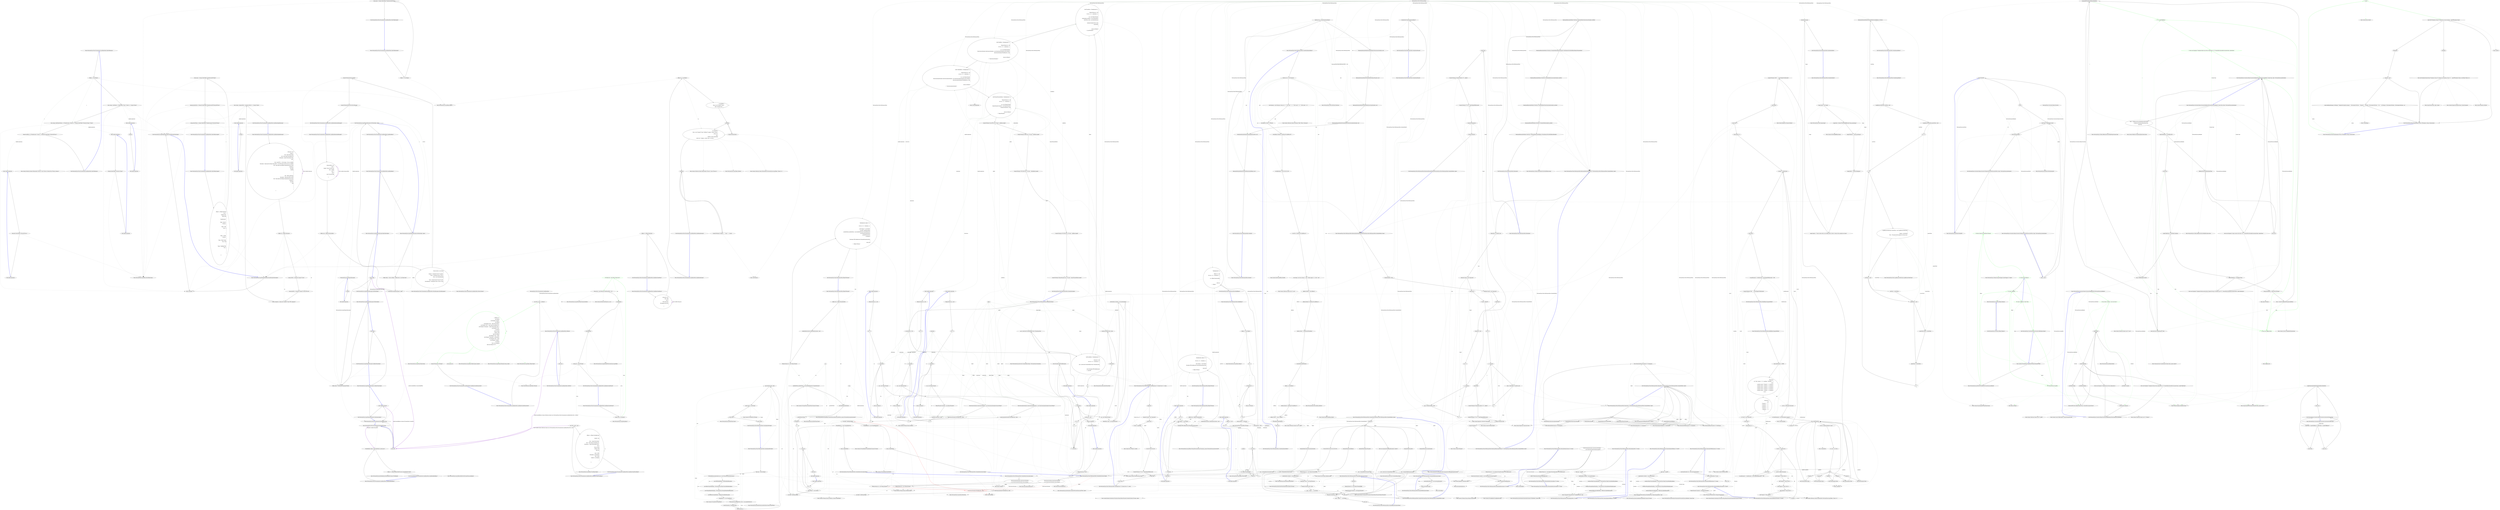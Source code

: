 digraph  {
m0_116 [cluster="Newtonsoft.Json.Tests.Documentation.LinqToJsonTests.SelectTokenLinq()", file="CamelCasePropertyNamesContractResolverTests.cs", label="Entry Newtonsoft.Json.Tests.Documentation.LinqToJsonTests.SelectTokenLinq()", span="441-441"];
m0_118 [cluster="Newtonsoft.Json.Tests.Documentation.LinqToJsonTests.SelectTokenLinq()", file="CamelCasePropertyNamesContractResolverTests.cs", label="IList<string> storeNames = o.SelectToken(''Stores'').Select(s => (string)s).ToList()", span="446-446"];
m0_119 [cluster="Newtonsoft.Json.Tests.Documentation.LinqToJsonTests.SelectTokenLinq()", file="CamelCasePropertyNamesContractResolverTests.cs", label="IList<string> firstProductNames = o[''Manufacturers''].Select(m => (string)m.SelectToken(''Products[1].Name'')).ToList()", span="450-450"];
m0_117 [cluster="Newtonsoft.Json.Tests.Documentation.LinqToJsonTests.SelectTokenLinq()", file="CamelCasePropertyNamesContractResolverTests.cs", label="JObject o = new JObject()", span="443-443"];
m0_120 [cluster="Newtonsoft.Json.Tests.Documentation.LinqToJsonTests.SelectTokenLinq()", file="CamelCasePropertyNamesContractResolverTests.cs", label="decimal totalPrice = o[''Manufacturers''].Sum(m => (decimal)m.SelectToken(''Products[0].Price''))", span="454-454"];
m0_121 [cluster="Newtonsoft.Json.Tests.Documentation.LinqToJsonTests.SelectTokenLinq()", file="CamelCasePropertyNamesContractResolverTests.cs", label="Exit Newtonsoft.Json.Tests.Documentation.LinqToJsonTests.SelectTokenLinq()", span="441-441"];
m0_35 [cluster="Newtonsoft.Json.Linq.JValue.JValue(System.DateTime)", file="CamelCasePropertyNamesContractResolverTests.cs", label="Entry Newtonsoft.Json.Linq.JValue.JValue(System.DateTime)", span="125-125"];
m0_48 [cluster="Newtonsoft.Json.Linq.JProperty.JProperty(string, object)", file="CamelCasePropertyNamesContractResolverTests.cs", label="Entry Newtonsoft.Json.Linq.JProperty.JProperty(string, object)", span="293-293"];
m0_39 [cluster="Newtonsoft.Json.Tests.Documentation.LinqToJsonTests.GetPosts()", file="CamelCasePropertyNamesContractResolverTests.cs", label="Entry Newtonsoft.Json.Tests.Documentation.LinqToJsonTests.GetPosts()", span="126-126"];
m0_40 [cluster="Newtonsoft.Json.Tests.Documentation.LinqToJsonTests.GetPosts()", file="CamelCasePropertyNamesContractResolverTests.cs", label="return null;", span="128-128"];
m0_41 [cluster="Newtonsoft.Json.Tests.Documentation.LinqToJsonTests.GetPosts()", file="CamelCasePropertyNamesContractResolverTests.cs", label="Exit Newtonsoft.Json.Tests.Documentation.LinqToJsonTests.GetPosts()", span="126-126"];
m0_18 [cluster="Newtonsoft.Json.Tests.Documentation.LinqToJsonTests.LinqToJsonBasic()", file="CamelCasePropertyNamesContractResolverTests.cs", label="Exit Newtonsoft.Json.Tests.Documentation.LinqToJsonTests.LinqToJsonBasic()", span="77-77"];
m0_95 [cluster="System.Collections.Generic.IEnumerable<TSource>.Count<TSource>()", file="CamelCasePropertyNamesContractResolverTests.cs", label="Entry System.Collections.Generic.IEnumerable<TSource>.Count<TSource>()", span="0-0"];
m0_93 [cluster="Newtonsoft.Json.Linq.JToken.Children()", file="CamelCasePropertyNamesContractResolverTests.cs", label="Entry Newtonsoft.Json.Linq.JToken.Children()", span="343-343"];
m0_3 [cluster="Newtonsoft.Json.Linq.JPropertyDescriptor.CastInstance(object)", file="CamelCasePropertyNamesContractResolverTests.cs", label="return (JObject)instance;", span="47-47"];
m0_4 [cluster="Newtonsoft.Json.Linq.JPropertyDescriptor.CastInstance(object)", file="CamelCasePropertyNamesContractResolverTests.cs", label="Exit Newtonsoft.Json.Linq.JPropertyDescriptor.CastInstance(object)", span="45-45"];
m0_5 [cluster="Newtonsoft.Json.Linq.JPropertyDescriptor.CanResetValue(object)", file="CamelCasePropertyNamesContractResolverTests.cs", label="Entry Newtonsoft.Json.Linq.JPropertyDescriptor.CanResetValue(object)", span="57-57"];
m0_10 [cluster="Newtonsoft.Json.Linq.JPropertyDescriptor.GetValue(object)", file="CamelCasePropertyNamesContractResolverTests.cs", label="return token;", span="73-73"];
m0_11 [cluster="Newtonsoft.Json.Linq.JPropertyDescriptor.GetValue(object)", file="CamelCasePropertyNamesContractResolverTests.cs", label="Exit Newtonsoft.Json.Linq.JPropertyDescriptor.GetValue(object)", span="69-69"];
m0_12 [cluster="Newtonsoft.Json.Linq.JPropertyDescriptor.ResetValue(object)", file="CamelCasePropertyNamesContractResolverTests.cs", label="Entry Newtonsoft.Json.Linq.JPropertyDescriptor.ResetValue(object)", span="80-80"];
m0_19 [cluster="Newtonsoft.Json.Linq.JPropertyDescriptor.ShouldSerializeValue(object)", file="CamelCasePropertyNamesContractResolverTests.cs", label="Entry Newtonsoft.Json.Linq.JPropertyDescriptor.ShouldSerializeValue(object)", span="103-103"];
m0_47 [cluster="Newtonsoft.Json.Linq.JObject.JObject(object)", file="CamelCasePropertyNamesContractResolverTests.cs", label="Entry Newtonsoft.Json.Linq.JObject.JObject(object)", span="113-113"];
m0_109 [cluster="Newtonsoft.Json.Linq.JToken.SelectToken(string)", file="CamelCasePropertyNamesContractResolverTests.cs", label="Entry Newtonsoft.Json.Linq.JToken.SelectToken(string)", span="1959-1959"];
m0_55 [cluster="Newtonsoft.Json.Linq.JObject.FromObject(object)", file="CamelCasePropertyNamesContractResolverTests.cs", label="Entry Newtonsoft.Json.Linq.JObject.FromObject(object)", span="377-377"];
m0_71 [cluster="Newtonsoft.Json.Tests.Documentation.LinqToJsonTests.LinqToJsonSimpleQuerying()", file="CamelCasePropertyNamesContractResolverTests.cs", label="Entry Newtonsoft.Json.Tests.Documentation.LinqToJsonTests.LinqToJsonSimpleQuerying()", span="254-254"];
m0_73 [cluster="Newtonsoft.Json.Tests.Documentation.LinqToJsonTests.LinqToJsonSimpleQuerying()", file="CamelCasePropertyNamesContractResolverTests.cs", label="JObject rss = JObject.Parse(json)", span="285-285"];
m0_72 [cluster="Newtonsoft.Json.Tests.Documentation.LinqToJsonTests.LinqToJsonSimpleQuerying()", file="CamelCasePropertyNamesContractResolverTests.cs", label="string json = @''{\r\n              'channel': {\r\n                'title': 'James Newton-King',\r\n                'link': 'http://james.newtonking.com',\r\n                'description': 'James Newton-King's blog.',\r\n                'item': [\r\n                  {\r\n                    'title': 'Json.NET 1.3 + New license + Now on CodePlex',\r\n                    'description': 'Annoucing the release of Json.NET 1.3, the MIT license and the source on CodePlex',\r\n                    'link': 'http://james.newtonking.com/projects/json-net.aspx',\r\n                    'categories': [\r\n                      'Json.NET',\r\n                      'CodePlex'\r\n                    ]\r\n                  },\r\n                  {\r\n                    'title': 'LINQ to JSON beta',\r\n                    'description': 'Annoucing LINQ to JSON',\r\n                    'link': 'http://james.newtonking.com/projects/json-net.aspx',\r\n                    'categories': [\r\n                      'Json.NET',\r\n                      'LINQ'\r\n                    ]\r\n                  }\r\n                ]\r\n              }\r\n            }''", span="257-283"];
m0_74 [cluster="Newtonsoft.Json.Tests.Documentation.LinqToJsonTests.LinqToJsonSimpleQuerying()", file="CamelCasePropertyNamesContractResolverTests.cs", label="string rssTitle = (string)rss[''channel''][''title'']", span="287-287"];
m0_75 [cluster="Newtonsoft.Json.Tests.Documentation.LinqToJsonTests.LinqToJsonSimpleQuerying()", file="CamelCasePropertyNamesContractResolverTests.cs", label="string itemTitle = (string)rss[''channel''][''item''][0][''title'']", span="290-290"];
m0_76 [cluster="Newtonsoft.Json.Tests.Documentation.LinqToJsonTests.LinqToJsonSimpleQuerying()", file="CamelCasePropertyNamesContractResolverTests.cs", label="JArray categories = (JArray)rss[''channel''][''item''][0][''categories'']", span="293-293"];
m0_77 [cluster="Newtonsoft.Json.Tests.Documentation.LinqToJsonTests.LinqToJsonSimpleQuerying()", file="CamelCasePropertyNamesContractResolverTests.cs", label="IList<string> categoriesText = categories.Select(c => (string)c).ToList()", span="296-296"];
m0_78 [cluster="Newtonsoft.Json.Tests.Documentation.LinqToJsonTests.LinqToJsonSimpleQuerying()", file="CamelCasePropertyNamesContractResolverTests.cs", label="Exit Newtonsoft.Json.Tests.Documentation.LinqToJsonTests.LinqToJsonSimpleQuerying()", span="254-254"];
m0_36 [cluster="System.DateTime.DateTime(int, int, int)", file="CamelCasePropertyNamesContractResolverTests.cs", label="Entry System.DateTime.DateTime(int, int, int)", span="0-0"];
m0_50 [cluster="JArray.cstr", file="CamelCasePropertyNamesContractResolverTests.cs", label="Entry JArray.cstr", span=""];
m0_6 [cluster="Newtonsoft.Json.Linq.JPropertyDescriptor.CanResetValue(object)", file="CamelCasePropertyNamesContractResolverTests.cs", label="return false;", span="59-59"];
m0_7 [cluster="Newtonsoft.Json.Linq.JPropertyDescriptor.CanResetValue(object)", file="CamelCasePropertyNamesContractResolverTests.cs", label="Exit Newtonsoft.Json.Linq.JPropertyDescriptor.CanResetValue(object)", span="57-57"];
m0_8 [cluster="Newtonsoft.Json.Linq.JPropertyDescriptor.GetValue(object)", file="CamelCasePropertyNamesContractResolverTests.cs", label="Entry Newtonsoft.Json.Linq.JPropertyDescriptor.GetValue(object)", span="69-69"];
m0_33 [cluster="Newtonsoft.Json.Linq.JArray.JArray()", file="CamelCasePropertyNamesContractResolverTests.cs", label="Entry Newtonsoft.Json.Linq.JArray.JArray()", span="65-65"];
m0_0 [cluster="Newtonsoft.Json.Tests.Documentation.File.OpenText(string)", file="CamelCasePropertyNamesContractResolverTests.cs", label="Entry Newtonsoft.Json.Tests.Documentation.File.OpenText(string)", span="54-54"];
m0_1 [cluster="Newtonsoft.Json.Tests.Documentation.File.OpenText(string)", file="CamelCasePropertyNamesContractResolverTests.cs", label="return null;", span="56-56"];
m0_110 [cluster="Newtonsoft.Json.Tests.Documentation.LinqToJsonTests.SelectTokenComplex()", file="CamelCasePropertyNamesContractResolverTests.cs", label="Entry Newtonsoft.Json.Tests.Documentation.LinqToJsonTests.SelectTokenComplex()", span="396-396"];
m0_111 [cluster="Newtonsoft.Json.Tests.Documentation.LinqToJsonTests.SelectTokenComplex()", file="CamelCasePropertyNamesContractResolverTests.cs", label="JObject o = JObject.Parse(@''{\r\n              'Stores': [\r\n                'Lambton Quay',\r\n                'Willis Street'\r\n              ],\r\n              'Manufacturers': [\r\n                {\r\n                  'Name': 'Acme Co',\r\n                  'Products': [\r\n                    {\r\n                      'Name': 'Anvil',\r\n                      'Price': 50\r\n                    }\r\n                  ]\r\n                },\r\n                {\r\n                  'Name': 'Contoso',\r\n                  'Products': [\r\n                    {\r\n                      'Name': 'Elbow Grease',\r\n                      'Price': 99.95\r\n                    },\r\n                    {\r\n                      'Name': 'Headlight Fluid',\r\n                      'Price': 4\r\n                    }\r\n                  ]\r\n                }\r\n              ]\r\n            }'')", span="399-428"];
m0_112 [cluster="Newtonsoft.Json.Tests.Documentation.LinqToJsonTests.SelectTokenComplex()", file="CamelCasePropertyNamesContractResolverTests.cs", label="string name = (string)o.SelectToken(''Manufacturers[0].Name'')", span="430-430"];
m0_113 [cluster="Newtonsoft.Json.Tests.Documentation.LinqToJsonTests.SelectTokenComplex()", file="CamelCasePropertyNamesContractResolverTests.cs", label="decimal productPrice = (decimal)o.SelectToken(''Manufacturers[0].Products[0].Price'')", span="433-433"];
m0_114 [cluster="Newtonsoft.Json.Tests.Documentation.LinqToJsonTests.SelectTokenComplex()", file="CamelCasePropertyNamesContractResolverTests.cs", label="string productName = (string)o.SelectToken(''Manufacturers[1].Products[0].Name'')", span="436-436"];
m0_115 [cluster="Newtonsoft.Json.Tests.Documentation.LinqToJsonTests.SelectTokenComplex()", file="CamelCasePropertyNamesContractResolverTests.cs", label="Exit Newtonsoft.Json.Tests.Documentation.LinqToJsonTests.SelectTokenComplex()", span="396-396"];
m0_9 [cluster="Newtonsoft.Json.Linq.JPropertyDescriptor.GetValue(object)", file="CamelCasePropertyNamesContractResolverTests.cs", label="JToken token = CastInstance(component)[Name]", span="71-71"];
m0_65 [cluster="Newtonsoft.Json.Tests.Documentation.LinqToJsonTests.LinqToJsonReadObject()", file="CamelCasePropertyNamesContractResolverTests.cs", label="Entry Newtonsoft.Json.Tests.Documentation.LinqToJsonTests.LinqToJsonReadObject()", span="243-243"];
m0_66 [cluster="Newtonsoft.Json.Tests.Documentation.LinqToJsonTests.LinqToJsonReadObject()", file="CamelCasePropertyNamesContractResolverTests.cs", label="StreamReader reader = File.OpenText(@''c:\person.json'')", span="246-246"];
m0_67 [cluster="Newtonsoft.Json.Tests.Documentation.LinqToJsonTests.LinqToJsonReadObject()", file="CamelCasePropertyNamesContractResolverTests.cs", label="JObject o = (JObject)JToken.ReadFrom(new JsonTextReader(reader))", span="248-248"];
m0_68 [cluster="Newtonsoft.Json.Tests.Documentation.LinqToJsonTests.LinqToJsonReadObject()", file="CamelCasePropertyNamesContractResolverTests.cs", label="Exit Newtonsoft.Json.Tests.Documentation.LinqToJsonTests.LinqToJsonReadObject()", span="243-243"];
m0_37 [cluster="Newtonsoft.Json.Linq.JArray.Add(Newtonsoft.Json.Linq.JToken)", file="CamelCasePropertyNamesContractResolverTests.cs", label="Entry Newtonsoft.Json.Linq.JArray.Add(Newtonsoft.Json.Linq.JToken)", span="303-303"];
m0_70 [cluster="Newtonsoft.Json.Linq.JToken.ReadFrom(Newtonsoft.Json.JsonReader)", file="CamelCasePropertyNamesContractResolverTests.cs", label="Entry Newtonsoft.Json.Linq.JToken.ReadFrom(Newtonsoft.Json.JsonReader)", span="1843-1843"];
m0_91 [cluster="Newtonsoft.Json.Linq.JObject.JObject()", file="CamelCasePropertyNamesContractResolverTests.cs", label="Entry Newtonsoft.Json.Linq.JObject.JObject()", span="87-87"];
m0_56 [cluster="Newtonsoft.Json.Tests.Documentation.LinqToJsonTests.LinqToJsonCreateParse()", file="CamelCasePropertyNamesContractResolverTests.cs", label="Entry Newtonsoft.Json.Tests.Documentation.LinqToJsonTests.LinqToJsonCreateParse()", span="215-215"];
m0_58 [cluster="Newtonsoft.Json.Tests.Documentation.LinqToJsonTests.LinqToJsonCreateParse()", file="CamelCasePropertyNamesContractResolverTests.cs", label="JObject o = JObject.Parse(json)", span="226-226"];
m0_57 [cluster="Newtonsoft.Json.Tests.Documentation.LinqToJsonTests.LinqToJsonCreateParse()", file="CamelCasePropertyNamesContractResolverTests.cs", label="string json = @''{\r\n              CPU: 'Intel',\r\n              Drives: [\r\n                'DVD read/writer',\r\n                '500 gigabyte hard drive'\r\n              ]\r\n            }''", span="218-224"];
m0_59 [cluster="Newtonsoft.Json.Tests.Documentation.LinqToJsonTests.LinqToJsonCreateParse()", file="CamelCasePropertyNamesContractResolverTests.cs", label="Exit Newtonsoft.Json.Tests.Documentation.LinqToJsonTests.LinqToJsonCreateParse()", span="215-215"];
m0_69 [cluster="Newtonsoft.Json.JsonTextReader.JsonTextReader(System.IO.TextReader)", file="CamelCasePropertyNamesContractResolverTests.cs", label="Entry Newtonsoft.Json.JsonTextReader.JsonTextReader(System.IO.TextReader)", span="72-72"];
m0_2 [cluster="Newtonsoft.Json.Tests.Documentation.File.OpenText(string)", file="CamelCasePropertyNamesContractResolverTests.cs", label="Exit Newtonsoft.Json.Tests.Documentation.File.OpenText(string)", span="54-54"];
m0_129 [cluster="lambda expression", file="CamelCasePropertyNamesContractResolverTests.cs", label="Entry lambda expression", span="454-454"];
m0_22 [cluster="lambda expression", file="CamelCasePropertyNamesContractResolverTests.cs", label="Newtonsoft.Json.Linq.JPropertyDescriptor", span=""];
m0_24 [cluster="lambda expression", file="CamelCasePropertyNamesContractResolverTests.cs", label="Exit lambda expression", span="94-94"];
m0_23 [cluster="lambda expression", file="CamelCasePropertyNamesContractResolverTests.cs", label="(string)t", span="94-94"];
m0_79 [cluster="lambda expression", file="CamelCasePropertyNamesContractResolverTests.cs", label="Entry lambda expression", span="296-296"];
m0_127 [cluster="lambda expression", file="CamelCasePropertyNamesContractResolverTests.cs", label="(string)m.SelectToken(''Products[1].Name'')", span="450-450"];
m0_130 [cluster="lambda expression", file="CamelCasePropertyNamesContractResolverTests.cs", label="(decimal)m.SelectToken(''Products[0].Price'')", span="454-454"];
m0_123 [cluster="lambda expression", file="CamelCasePropertyNamesContractResolverTests.cs", label="Entry lambda expression", span="446-446"];
m0_126 [cluster="lambda expression", file="CamelCasePropertyNamesContractResolverTests.cs", label="Entry lambda expression", span="450-450"];
m0_81 [cluster="lambda expression", file="CamelCasePropertyNamesContractResolverTests.cs", label="Exit lambda expression", span="296-296"];
m0_80 [cluster="lambda expression", file="CamelCasePropertyNamesContractResolverTests.cs", label="(string)c", span="296-296"];
m0_128 [cluster="lambda expression", file="CamelCasePropertyNamesContractResolverTests.cs", label="Exit lambda expression", span="450-450"];
m0_131 [cluster="lambda expression", file="CamelCasePropertyNamesContractResolverTests.cs", label="Exit lambda expression", span="454-454"];
m0_124 [cluster="lambda expression", file="CamelCasePropertyNamesContractResolverTests.cs", label="(string)s", span="446-446"];
m0_125 [cluster="lambda expression", file="CamelCasePropertyNamesContractResolverTests.cs", label="Exit lambda expression", span="446-446"];
m0_82 [cluster="Newtonsoft.Json.Tests.Documentation.LinqToJsonTests.LinqToJsonQuerying()", file="CamelCasePropertyNamesContractResolverTests.cs", label="Entry Newtonsoft.Json.Tests.Documentation.LinqToJsonTests.LinqToJsonQuerying()", span="302-302"];
m0_83 [cluster="Newtonsoft.Json.Tests.Documentation.LinqToJsonTests.LinqToJsonQuerying()", file="CamelCasePropertyNamesContractResolverTests.cs", label="JObject rss = new JObject()", span="304-304"];
m0_84 [cluster="Newtonsoft.Json.Tests.Documentation.LinqToJsonTests.LinqToJsonQuerying()", file="CamelCasePropertyNamesContractResolverTests.cs", label="var postTitles =\r\n                from p in rss[''channel''][''item'']\r\n                select (string)p[''title'']", span="307-309"];
m0_87 [cluster="Newtonsoft.Json.Tests.Documentation.LinqToJsonTests.LinqToJsonQuerying()", file="CamelCasePropertyNamesContractResolverTests.cs", label="var categories =\r\n                from c in rss[''channel''][''item''].Children()[''category''].Values<string>()\r\n                group c by c\r\n                into g\r\n                orderby g.Count() descending\r\n                select new { Category = g.Key, Count = g.Count() }", span="319-324"];
m0_85 [cluster="Newtonsoft.Json.Tests.Documentation.LinqToJsonTests.LinqToJsonQuerying()", file="CamelCasePropertyNamesContractResolverTests.cs", label=postTitles, span="311-311"];
m0_88 [cluster="Newtonsoft.Json.Tests.Documentation.LinqToJsonTests.LinqToJsonQuerying()", file="CamelCasePropertyNamesContractResolverTests.cs", label=categories, span="326-326"];
m0_86 [cluster="Newtonsoft.Json.Tests.Documentation.LinqToJsonTests.LinqToJsonQuerying()", file="CamelCasePropertyNamesContractResolverTests.cs", label="Console.WriteLine(item)", span="313-313"];
m0_89 [cluster="Newtonsoft.Json.Tests.Documentation.LinqToJsonTests.LinqToJsonQuerying()", file="CamelCasePropertyNamesContractResolverTests.cs", label="Console.WriteLine(c.Category + '' - Count: '' + c.Count)", span="328-328"];
m0_90 [cluster="Newtonsoft.Json.Tests.Documentation.LinqToJsonTests.LinqToJsonQuerying()", file="CamelCasePropertyNamesContractResolverTests.cs", label="Exit Newtonsoft.Json.Tests.Documentation.LinqToJsonTests.LinqToJsonQuerying()", span="302-302"];
m0_122 [cluster="System.Collections.Generic.IEnumerable<TSource>.Sum<TSource>(System.Func<TSource, decimal>)", file="CamelCasePropertyNamesContractResolverTests.cs", label="Entry System.Collections.Generic.IEnumerable<TSource>.Sum<TSource>(System.Func<TSource, decimal>)", span="0-0"];
m0_34 [cluster="Newtonsoft.Json.Linq.JValue.JValue(string)", file="CamelCasePropertyNamesContractResolverTests.cs", label="Entry Newtonsoft.Json.Linq.JValue.JValue(string)", span="154-154"];
m0_51 [cluster="Newtonsoft.Json.Tests.Documentation.LinqToJsonTests.LinqToJsonCreateFromObject()", file="CamelCasePropertyNamesContractResolverTests.cs", label="Entry Newtonsoft.Json.Tests.Documentation.LinqToJsonTests.LinqToJsonCreateFromObject()", span="188-188"];
m0_52 [cluster="Newtonsoft.Json.Tests.Documentation.LinqToJsonTests.LinqToJsonCreateFromObject()", file="CamelCasePropertyNamesContractResolverTests.cs", label="List<Post> posts = null", span="190-190"];
m0_53 [cluster="Newtonsoft.Json.Tests.Documentation.LinqToJsonTests.LinqToJsonCreateFromObject()", file="CamelCasePropertyNamesContractResolverTests.cs", label="JObject o = JObject.FromObject(new\r\n            {\r\n                channel = new\r\n                {\r\n                    title = ''James Newton-King'',\r\n                    link = ''http://james.newtonking.com'',\r\n                    description = ''James Newton-King's blog.'',\r\n                    item =\r\n                        from p in posts\r\n                        orderby p.Title\r\n                        select new\r\n                        {\r\n                            title = p.Title,\r\n                            description = p.Description,\r\n                            link = p.Link,\r\n                            category = p.Categories\r\n                        }\r\n                }\r\n            })", span="193-211"];
m0_54 [cluster="Newtonsoft.Json.Tests.Documentation.LinqToJsonTests.LinqToJsonCreateFromObject()", file="CamelCasePropertyNamesContractResolverTests.cs", label="Exit Newtonsoft.Json.Tests.Documentation.LinqToJsonTests.LinqToJsonCreateFromObject()", span="188-188"];
m0_92 [cluster="Unk.WriteLine", file="CamelCasePropertyNamesContractResolverTests.cs", label="Entry Unk.WriteLine", span=""];
m0_21 [cluster="Newtonsoft.Json.Linq.JPropertyDescriptor.ShouldSerializeValue(object)", file="CamelCasePropertyNamesContractResolverTests.cs", label="Exit Newtonsoft.Json.Linq.JPropertyDescriptor.ShouldSerializeValue(object)", span="103-103"];
m0_49 [cluster="Newtonsoft.Json.Linq.JObject.JObject(params object[])", file="CamelCasePropertyNamesContractResolverTests.cs", label="Entry Newtonsoft.Json.Linq.JObject.JObject(params object[])", span="104-104"];
m0_25 [cluster="Newtonsoft.Json.Tests.Documentation.LinqToJsonTests.LinqToJsonCreateNormal()", file="CamelCasePropertyNamesContractResolverTests.cs", label="Entry Newtonsoft.Json.Tests.Documentation.LinqToJsonTests.LinqToJsonCreateNormal()", span="100-100"];
m0_27 [cluster="Newtonsoft.Json.Tests.Documentation.LinqToJsonTests.LinqToJsonCreateNormal()", color=green, community=0, file="CamelCasePropertyNamesContractResolverTests.cs", label="29: JValue text = new JValue(''Manual text'')", span="104-104"];
m0_26 [cluster="Newtonsoft.Json.Tests.Documentation.LinqToJsonTests.LinqToJsonCreateNormal()", file="CamelCasePropertyNamesContractResolverTests.cs", label="JArray array = new JArray()", span="103-103"];
m0_28 [cluster="Newtonsoft.Json.Tests.Documentation.LinqToJsonTests.LinqToJsonCreateNormal()", file="CamelCasePropertyNamesContractResolverTests.cs", label="JValue date = new JValue(new DateTime(2000, 5, 23))", span="105-105"];
m0_29 [cluster="Newtonsoft.Json.Tests.Documentation.LinqToJsonTests.LinqToJsonCreateNormal()", file="CamelCasePropertyNamesContractResolverTests.cs", label="array.Add(text)", span="107-107"];
m0_30 [cluster="Newtonsoft.Json.Tests.Documentation.LinqToJsonTests.LinqToJsonCreateNormal()", file="CamelCasePropertyNamesContractResolverTests.cs", label="array.Add(date)", span="108-108"];
m0_31 [cluster="Newtonsoft.Json.Tests.Documentation.LinqToJsonTests.LinqToJsonCreateNormal()", file="CamelCasePropertyNamesContractResolverTests.cs", label="string json = array.ToString()", span="110-110"];
m0_32 [cluster="Newtonsoft.Json.Tests.Documentation.LinqToJsonTests.LinqToJsonCreateNormal()", file="CamelCasePropertyNamesContractResolverTests.cs", label="Exit Newtonsoft.Json.Tests.Documentation.LinqToJsonTests.LinqToJsonCreateNormal()", span="100-100"];
m0_103 [cluster="Newtonsoft.Json.Tests.Documentation.LinqToJsonTests.Shortie.Shortie()", file="CamelCasePropertyNamesContractResolverTests.cs", label="Entry Newtonsoft.Json.Tests.Documentation.LinqToJsonTests.Shortie.Shortie()", span="338-338"];
m0_20 [cluster="Unk.Select", file="CamelCasePropertyNamesContractResolverTests.cs", label="Entry Unk.Select", span=""];
m0_105 [cluster="Newtonsoft.Json.Tests.Documentation.LinqToJsonTests.SelectTokenSimple()", file="CamelCasePropertyNamesContractResolverTests.cs", label="Entry Newtonsoft.Json.Tests.Documentation.LinqToJsonTests.SelectTokenSimple()", span="387-387"];
m0_107 [cluster="Newtonsoft.Json.Tests.Documentation.LinqToJsonTests.SelectTokenSimple()", file="CamelCasePropertyNamesContractResolverTests.cs", label="string name = (string)o.SelectToken(''Manufacturers[0].Name'')", span="392-392"];
m0_106 [cluster="Newtonsoft.Json.Tests.Documentation.LinqToJsonTests.SelectTokenSimple()", file="CamelCasePropertyNamesContractResolverTests.cs", label="JObject o = new JObject()", span="389-389"];
m0_108 [cluster="Newtonsoft.Json.Tests.Documentation.LinqToJsonTests.SelectTokenSimple()", file="CamelCasePropertyNamesContractResolverTests.cs", label="Exit Newtonsoft.Json.Tests.Documentation.LinqToJsonTests.SelectTokenSimple()", span="387-387"];
m0_13 [cluster="Newtonsoft.Json.Tests.Documentation.LinqToJsonTests.LinqToJsonBasic()", file="CamelCasePropertyNamesContractResolverTests.cs", label="Entry Newtonsoft.Json.Tests.Documentation.LinqToJsonTests.LinqToJsonBasic()", span="77-77"];
m0_42 [cluster="Newtonsoft.Json.Tests.Documentation.LinqToJsonTests.LinqToJsonCreateDeclaratively()", file="CamelCasePropertyNamesContractResolverTests.cs", label="Entry Newtonsoft.Json.Tests.Documentation.LinqToJsonTests.LinqToJsonCreateDeclaratively()", span="131-131"];
m0_44 [cluster="Newtonsoft.Json.Tests.Documentation.LinqToJsonTests.LinqToJsonCreateDeclaratively()", color=green, community=0, file="CamelCasePropertyNamesContractResolverTests.cs", label="1: JObject rss =\r\n                new JObject(\r\n                    new JProperty(''channel'',\r\n                        new JObject(\r\n                            new JProperty(''title'', ''James Newton-King''),\r\n                            new JProperty(''link'', ''http://james.newtonking.com''),\r\n                            new JProperty(''description'', ''James Newton-King's blog.''),\r\n                            new JProperty(''item'',\r\n                                new JArray(\r\n                                    from p in posts\r\n                                    orderby p.Title\r\n                                    select new JObject(\r\n                                        new JProperty(''title'', p.Title),\r\n                                        new JProperty(''description'', p.Description),\r\n                                        new JProperty(''link'', p.Link),\r\n                                        new JProperty(''category'',\r\n                                            new JArray(\r\n                                                from c in p.Categories\r\n                                                select new JValue(c)))))))))", span="136-154"];
m0_43 [cluster="Newtonsoft.Json.Tests.Documentation.LinqToJsonTests.LinqToJsonCreateDeclaratively()", file="CamelCasePropertyNamesContractResolverTests.cs", label="List<Post> posts = GetPosts()", span="134-134"];
m0_45 [cluster="Newtonsoft.Json.Tests.Documentation.LinqToJsonTests.LinqToJsonCreateDeclaratively()", file="CamelCasePropertyNamesContractResolverTests.cs", label="Console.WriteLine(rss.ToString())", span="156-156"];
m0_46 [cluster="Newtonsoft.Json.Tests.Documentation.LinqToJsonTests.LinqToJsonCreateDeclaratively()", file="CamelCasePropertyNamesContractResolverTests.cs", label="Exit Newtonsoft.Json.Tests.Documentation.LinqToJsonTests.LinqToJsonCreateDeclaratively()", span="131-131"];
m0_96 [cluster="Newtonsoft.Json.Tests.Documentation.LinqToJsonTests.LinqToJsonDeserializeExample()", file="CamelCasePropertyNamesContractResolverTests.cs", label="Entry Newtonsoft.Json.Tests.Documentation.LinqToJsonTests.LinqToJsonDeserializeExample()", span="353-353"];
m0_100 [cluster="Newtonsoft.Json.Tests.Documentation.LinqToJsonTests.LinqToJsonDeserializeExample()", file="CamelCasePropertyNamesContractResolverTests.cs", label="Console.WriteLine(shortie.Original)", span="379-379"];
m0_101 [cluster="Newtonsoft.Json.Tests.Documentation.LinqToJsonTests.LinqToJsonDeserializeExample()", file="CamelCasePropertyNamesContractResolverTests.cs", label="Console.WriteLine(shortie.Error.ErrorMessage)", span="382-382"];
m0_99 [cluster="Newtonsoft.Json.Tests.Documentation.LinqToJsonTests.LinqToJsonDeserializeExample()", file="CamelCasePropertyNamesContractResolverTests.cs", label="Shortie shortie = new Shortie\r\n            {\r\n                Original = (string)json[''short''][''original''],\r\n                Short = (string)json[''short''][''short''],\r\n                Error = new ShortieException\r\n                {\r\n                    Code = (int)json[''short''][''error''][''code''],\r\n                    ErrorMessage = (string)json[''short''][''error''][''msg'']\r\n                }\r\n            }", span="368-377"];
m0_98 [cluster="Newtonsoft.Json.Tests.Documentation.LinqToJsonTests.LinqToJsonDeserializeExample()", file="CamelCasePropertyNamesContractResolverTests.cs", label="JObject json = JObject.Parse(jsonText)", span="366-366"];
m0_97 [cluster="Newtonsoft.Json.Tests.Documentation.LinqToJsonTests.LinqToJsonDeserializeExample()", file="CamelCasePropertyNamesContractResolverTests.cs", label="string jsonText = @''{\r\n              'short': {\r\n                'original': 'http://www.foo.com/',\r\n                'short': 'krehqk',\r\n                'error': {\r\n                  'code':0,\r\n                  'msg':'No action taken'\r\n                }\r\n            }''", span="356-364"];
m0_102 [cluster="Newtonsoft.Json.Tests.Documentation.LinqToJsonTests.LinqToJsonDeserializeExample()", file="CamelCasePropertyNamesContractResolverTests.cs", label="Exit Newtonsoft.Json.Tests.Documentation.LinqToJsonTests.LinqToJsonDeserializeExample()", span="353-353"];
m0_94 [cluster="System.Collections.Generic.IEnumerable<Newtonsoft.Json.Linq.JToken>.Values<U>()", file="CamelCasePropertyNamesContractResolverTests.cs", label="Entry System.Collections.Generic.IEnumerable<Newtonsoft.Json.Linq.JToken>.Values<U>()", span="136-136"];
m0_38 [cluster="Newtonsoft.Json.Linq.JToken.ToString()", file="CamelCasePropertyNamesContractResolverTests.cs", label="Entry Newtonsoft.Json.Linq.JToken.ToString()", span="404-404"];
m0_104 [cluster="Newtonsoft.Json.Tests.Documentation.LinqToJsonTests.ShortieException.ShortieException()", file="CamelCasePropertyNamesContractResolverTests.cs", label="Entry Newtonsoft.Json.Tests.Documentation.LinqToJsonTests.ShortieException.ShortieException()", span="346-346"];
m0_14 [cluster="Newtonsoft.Json.Linq.JPropertyDescriptor.SetValue(object, object)", file="CamelCasePropertyNamesContractResolverTests.cs", label="Entry Newtonsoft.Json.Linq.JPropertyDescriptor.SetValue(object, object)", span="89-89"];
m0_15 [cluster="Newtonsoft.Json.Linq.JPropertyDescriptor.SetValue(object, object)", file="CamelCasePropertyNamesContractResolverTests.cs", label="JToken token = (value is JToken) ? (JToken)value : new JValue(value)", span="91-91"];
m0_16 [cluster="Newtonsoft.Json.Linq.JPropertyDescriptor.SetValue(object, object)", file="CamelCasePropertyNamesContractResolverTests.cs", label="CastInstance(component)[Name] = token", span="93-93"];
m0_17 [cluster="Newtonsoft.Json.Linq.JPropertyDescriptor.SetValue(object, object)", file="CamelCasePropertyNamesContractResolverTests.cs", label="Exit Newtonsoft.Json.Linq.JPropertyDescriptor.SetValue(object, object)", span="89-89"];
m0_132 [file="CamelCasePropertyNamesContractResolverTests.cs", label="Newtonsoft.Json.Tests.Documentation.LinqToJsonTests", span=""];
m4_255 [cluster="Newtonsoft.Json.JsonTextWriter.JsonTextWriter(System.IO.TextWriter)", file="JsonConvert.cs", label="Entry Newtonsoft.Json.JsonTextWriter.JsonTextWriter(System.IO.TextWriter)", span="109-109"];
m4_35 [cluster="Newtonsoft.Json.Tests.PerformanceTests.TimeOperation<T>(System.Func<T>, string)", file="JsonConvert.cs", label="Entry Newtonsoft.Json.Tests.PerformanceTests.TimeOperation<T>(System.Func<T>, string)", span="106-106"];
m4_36 [cluster="Newtonsoft.Json.Tests.PerformanceTests.TimeOperation<T>(System.Func<T>, string)", file="JsonConvert.cs", label="operation()", span="109-109"];
m4_39 [cluster="Newtonsoft.Json.Tests.PerformanceTests.TimeOperation<T>(System.Func<T>, string)", file="JsonConvert.cs", label="T result = operation()", span="114-114"];
m4_40 [cluster="Newtonsoft.Json.Tests.PerformanceTests.TimeOperation<T>(System.Func<T>, string)", file="JsonConvert.cs", label="Console.WriteLine(name)", span="116-116"];
m4_37 [cluster="Newtonsoft.Json.Tests.PerformanceTests.TimeOperation<T>(System.Func<T>, string)", file="JsonConvert.cs", label="Stopwatch timed = new Stopwatch()", span="111-111"];
m4_38 [cluster="Newtonsoft.Json.Tests.PerformanceTests.TimeOperation<T>(System.Func<T>, string)", file="JsonConvert.cs", label="timed.Start()", span="112-112"];
m4_41 [cluster="Newtonsoft.Json.Tests.PerformanceTests.TimeOperation<T>(System.Func<T>, string)", file="JsonConvert.cs", label="Console.WriteLine(''{0} ms'', timed.ElapsedMilliseconds)", span="117-117"];
m4_42 [cluster="Newtonsoft.Json.Tests.PerformanceTests.TimeOperation<T>(System.Func<T>, string)", file="JsonConvert.cs", label="timed.Stop()", span="119-119"];
m4_43 [cluster="Newtonsoft.Json.Tests.PerformanceTests.TimeOperation<T>(System.Func<T>, string)", file="JsonConvert.cs", label="return result;", span="121-121"];
m4_44 [cluster="Newtonsoft.Json.Tests.PerformanceTests.TimeOperation<T>(System.Func<T>, string)", file="JsonConvert.cs", label="Exit Newtonsoft.Json.Tests.PerformanceTests.TimeOperation<T>(System.Func<T>, string)", span="106-106"];
m4_272 [cluster="System.IO.MemoryStream.Seek(long, System.IO.SeekOrigin)", file="JsonConvert.cs", label="Entry System.IO.MemoryStream.Seek(long, System.IO.SeekOrigin)", span="0-0"];
m4_237 [cluster="System.Collections.Generic.List<T>.Add(T)", file="JsonConvert.cs", label="Entry System.Collections.Generic.List<T>.Add(T)", span="0-0"];
m4_61 [cluster="Newtonsoft.Json.Linq.JObject.JObject()", file="JsonConvert.cs", label="Entry Newtonsoft.Json.Linq.JObject.JObject()", span="111-111"];
m4_351 [cluster="Newtonsoft.Json.Tests.PerformanceTests.DeserializeWebExtensions<T>(string)", file="JsonConvert.cs", label="Entry Newtonsoft.Json.Tests.PerformanceTests.DeserializeWebExtensions<T>(string)", span="514-514"];
m4_352 [cluster="Newtonsoft.Json.Tests.PerformanceTests.DeserializeWebExtensions<T>(string)", file="JsonConvert.cs", label="JavaScriptSerializer ser = new JavaScriptSerializer()", span="516-516"];
m4_353 [cluster="Newtonsoft.Json.Tests.PerformanceTests.DeserializeWebExtensions<T>(string)", file="JsonConvert.cs", label="return ser.Deserialize<T>(json);", span="518-518"];
m4_354 [cluster="Newtonsoft.Json.Tests.PerformanceTests.DeserializeWebExtensions<T>(string)", file="JsonConvert.cs", label="Exit Newtonsoft.Json.Tests.PerformanceTests.DeserializeWebExtensions<T>(string)", span="514-514"];
m4_356 [cluster="Newtonsoft.Json.Tests.PerformanceTests.DeserializeDataContractJson<T>(string)", file="JsonConvert.cs", label="Entry Newtonsoft.Json.Tests.PerformanceTests.DeserializeDataContractJson<T>(string)", span="521-521"];
m4_357 [cluster="Newtonsoft.Json.Tests.PerformanceTests.DeserializeDataContractJson<T>(string)", file="JsonConvert.cs", label="DataContractJsonSerializer dataContractSerializer\r\n        = new DataContractJsonSerializer(typeof(T))", span="523-524"];
m4_358 [cluster="Newtonsoft.Json.Tests.PerformanceTests.DeserializeDataContractJson<T>(string)", file="JsonConvert.cs", label="MemoryStream ms = new MemoryStream(Encoding.UTF8.GetBytes(json))", span="526-526"];
m4_359 [cluster="Newtonsoft.Json.Tests.PerformanceTests.DeserializeDataContractJson<T>(string)", file="JsonConvert.cs", label="return (T)dataContractSerializer.ReadObject(ms);", span="528-528"];
m4_360 [cluster="Newtonsoft.Json.Tests.PerformanceTests.DeserializeDataContractJson<T>(string)", file="JsonConvert.cs", label="Exit Newtonsoft.Json.Tests.PerformanceTests.DeserializeDataContractJson<T>(string)", span="521-521"];
m4_156 [cluster="System.IO.MemoryStream.MemoryStream()", file="JsonConvert.cs", label="Entry System.IO.MemoryStream.MemoryStream()", span="0-0"];
m4_11 [cluster="Newtonsoft.Json.Tests.PerformanceTests.Deserialize()", file="JsonConvert.cs", label="Entry Newtonsoft.Json.Tests.PerformanceTests.Deserialize()", span="78-78"];
m4_12 [cluster="Newtonsoft.Json.Tests.PerformanceTests.Deserialize()", file="JsonConvert.cs", label="BenchmarkDeserializeMethod<TestClass>(SerializeMethod.DataContractSerializer, XmlText)", span="80-80"];
m4_13 [cluster="Newtonsoft.Json.Tests.PerformanceTests.Deserialize()", file="JsonConvert.cs", label="BenchmarkDeserializeMethod<TestClass>(SerializeMethod.BinaryFormatter, MiscellaneousUtils.HexToBytes(BinaryFormatterHex))", span="81-81"];
m4_14 [cluster="Newtonsoft.Json.Tests.PerformanceTests.Deserialize()", file="JsonConvert.cs", label="BenchmarkDeserializeMethod<TestClass>(SerializeMethod.JavaScriptSerializer, JsonText)", span="82-82"];
m4_15 [cluster="Newtonsoft.Json.Tests.PerformanceTests.Deserialize()", file="JsonConvert.cs", label="BenchmarkDeserializeMethod<TestClass>(SerializeMethod.DataContractJsonSerializer, JsonText)", span="83-83"];
m4_16 [cluster="Newtonsoft.Json.Tests.PerformanceTests.Deserialize()", file="JsonConvert.cs", label="BenchmarkDeserializeMethod<TestClass>(SerializeMethod.JsonNet, JsonText)", span="84-84"];
m4_17 [cluster="Newtonsoft.Json.Tests.PerformanceTests.Deserialize()", file="JsonConvert.cs", label="BenchmarkDeserializeMethod<TestClass>(SerializeMethod.JsonNetBinary, MiscellaneousUtils.HexToBytes(BsonHex))", span="85-85"];
m4_18 [cluster="Newtonsoft.Json.Tests.PerformanceTests.Deserialize()", file="JsonConvert.cs", label="Exit Newtonsoft.Json.Tests.PerformanceTests.Deserialize()", span="78-78"];
m4_33 [cluster="Newtonsoft.Json.Tests.Image.Image()", file="JsonConvert.cs", label="Entry Newtonsoft.Json.Tests.Image.Image()", span="23-23"];
m4_423 [cluster="lambda expression", file="JsonConvert.cs", label="Entry lambda expression", span="617-631"];
m4_68 [cluster="lambda expression", file="JsonConvert.cs", label="oo = JObject.Parse(jsonText)", span="142-142"];
m4_67 [cluster="lambda expression", file="JsonConvert.cs", label="i < interations", span="140-140"];
m4_64 [cluster="lambda expression", file="JsonConvert.cs", label="Entry lambda expression", span="137-146"];
m4_65 [cluster="lambda expression", file="JsonConvert.cs", label="JObject oo = null", span="139-139"];
m4_66 [cluster="lambda expression", file="JsonConvert.cs", label="int i = 0", span="140-140"];
m4_70 [cluster="lambda expression", file="JsonConvert.cs", label="return oo;", span="145-145"];
m4_69 [cluster="lambda expression", file="JsonConvert.cs", label="i++", span="140-140"];
m4_71 [cluster="lambda expression", file="JsonConvert.cs", label="Exit lambda expression", span="137-146"];
m4_138 [cluster="lambda expression", file="JsonConvert.cs", label="json = JsonConvert.SerializeObject(value, Formatting.None)", span="224-224"];
m4_151 [cluster="lambda expression", file="JsonConvert.cs", label="serializer.Serialize(writer, value)", span="239-239"];
m4_167 [cluster="lambda expression", file="JsonConvert.cs", label="DataContractSerializer dataContractSerializer = new DataContractSerializer(value.GetType())", span="252-252"];
m4_168 [cluster="lambda expression", file="JsonConvert.cs", label="dataContractSerializer.WriteObject(ms, value)", span="253-253"];
m4_180 [cluster="lambda expression", file="JsonConvert.cs", label="DataContractJsonSerializer dataContractJsonSerializer = new DataContractJsonSerializer(value.GetType())", span="265-265"];
m4_181 [cluster="lambda expression", file="JsonConvert.cs", label="dataContractJsonSerializer.WriteObject(ms, value)", span="266-266"];
m4_192 [cluster="lambda expression", file="JsonConvert.cs", label="formatter.Serialize(ms, value)", span="279-279"];
m4_137 [cluster="lambda expression", file="JsonConvert.cs", label="i < interations", span="222-222"];
m4_147 [cluster="lambda expression", file="JsonConvert.cs", label="i < interations", span="233-233"];
m4_165 [cluster="lambda expression", file="JsonConvert.cs", label="i < interations", span="249-249"];
m4_178 [cluster="lambda expression", file="JsonConvert.cs", label="i < interations", span="262-262"];
m4_189 [cluster="lambda expression", file="JsonConvert.cs", label="i < interations", span="275-275"];
m4_134 [cluster="lambda expression", file="JsonConvert.cs", label="Entry lambda expression", span="219-228"];
m4_144 [cluster="lambda expression", file="JsonConvert.cs", label="Entry lambda expression", span="230-244"];
m4_162 [cluster="lambda expression", file="JsonConvert.cs", label="Entry lambda expression", span="246-257"];
m4_175 [cluster="lambda expression", file="JsonConvert.cs", label="Entry lambda expression", span="259-270"];
m4_186 [cluster="lambda expression", file="JsonConvert.cs", label="Entry lambda expression", span="272-283"];
m4_135 [cluster="lambda expression", file="JsonConvert.cs", label="string json = null", span="221-221"];
m4_136 [cluster="lambda expression", file="JsonConvert.cs", label="int i = 0", span="222-222"];
m4_140 [cluster="lambda expression", file="JsonConvert.cs", label="return Encoding.UTF8.GetBytes(json);", span="227-227"];
m4_139 [cluster="lambda expression", file="JsonConvert.cs", label="i++", span="222-222"];
m4_141 [cluster="lambda expression", file="JsonConvert.cs", label="Exit lambda expression", span="219-228"];
m4_145 [cluster="lambda expression", file="JsonConvert.cs", label="MemoryStream ms = null", span="232-232"];
m4_146 [cluster="lambda expression", file="JsonConvert.cs", label="int i = 0", span="233-233"];
m4_154 [cluster="lambda expression", file="JsonConvert.cs", label="return ms.ToArray();", span="243-243"];
m4_153 [cluster="lambda expression", file="JsonConvert.cs", label="i++", span="233-233"];
m4_148 [cluster="lambda expression", file="JsonConvert.cs", label="ms = new MemoryStream()", span="235-235"];
m4_149 [cluster="lambda expression", file="JsonConvert.cs", label="JsonSerializer serializer = new JsonSerializer()", span="236-236"];
m4_150 [cluster="lambda expression", file="JsonConvert.cs", label="BsonWriter writer = new BsonWriter(ms)", span="237-237"];
m4_152 [cluster="lambda expression", file="JsonConvert.cs", label="writer.Flush()", span="240-240"];
m4_155 [cluster="lambda expression", file="JsonConvert.cs", label="Exit lambda expression", span="230-244"];
m4_163 [cluster="lambda expression", file="JsonConvert.cs", label="MemoryStream ms = null", span="248-248"];
m4_164 [cluster="lambda expression", file="JsonConvert.cs", label="int i = 0", span="249-249"];
m4_170 [cluster="lambda expression", file="JsonConvert.cs", label="return ms.ToArray();", span="256-256"];
m4_169 [cluster="lambda expression", file="JsonConvert.cs", label="i++", span="249-249"];
m4_166 [cluster="lambda expression", file="JsonConvert.cs", label="ms = new MemoryStream()", span="251-251"];
m4_171 [cluster="lambda expression", file="JsonConvert.cs", label="Exit lambda expression", span="246-257"];
m4_176 [cluster="lambda expression", file="JsonConvert.cs", label="MemoryStream ms = null", span="261-261"];
m4_177 [cluster="lambda expression", file="JsonConvert.cs", label="int i = 0", span="262-262"];
m4_183 [cluster="lambda expression", file="JsonConvert.cs", label="return ms.ToArray();", span="269-269"];
m4_182 [cluster="lambda expression", file="JsonConvert.cs", label="i++", span="262-262"];
m4_179 [cluster="lambda expression", file="JsonConvert.cs", label="ms = new MemoryStream()", span="264-264"];
m4_184 [cluster="lambda expression", file="JsonConvert.cs", label="Exit lambda expression", span="259-270"];
m4_187 [cluster="lambda expression", file="JsonConvert.cs", label="MemoryStream ms = null", span="274-274"];
m4_188 [cluster="lambda expression", file="JsonConvert.cs", label="int i = 0", span="275-275"];
m4_194 [cluster="lambda expression", file="JsonConvert.cs", label="return ms.ToArray();", span="282-282"];
m4_193 [cluster="lambda expression", file="JsonConvert.cs", label="i++", span="275-275"];
m4_190 [cluster="lambda expression", file="JsonConvert.cs", label="ms = new MemoryStream()", span="277-277"];
m4_191 [cluster="lambda expression", file="JsonConvert.cs", label="BinaryFormatter formatter = new BinaryFormatter()", span="278-278"];
m4_195 [cluster="lambda expression", file="JsonConvert.cs", label="Exit lambda expression", span="272-283"];
m4_410 [cluster="lambda expression", file="JsonConvert.cs", label="test[''dummy''] = new JValue(i)", span="603-603"];
m4_411 [cluster="lambda expression", file="JsonConvert.cs", label="Encoding.UTF8.GetBytes(test.ToString(Formatting.None))", span="604-604"];
m4_407 [cluster="lambda expression", file="JsonConvert.cs", label="Entry lambda expression", span="599-607"];
m4_408 [cluster="lambda expression", file="JsonConvert.cs", label="int i = 0", span="601-601"];
m4_409 [cluster="lambda expression", file="JsonConvert.cs", label="i < Iterations", span="601-601"];
m4_412 [cluster="lambda expression", file="JsonConvert.cs", label="i++", span="601-601"];
m4_413 [cluster="lambda expression", file="JsonConvert.cs", label="return null;", span="606-606"];
m4_414 [cluster="lambda expression", file="JsonConvert.cs", label="Exit lambda expression", span="599-607"];
m4_426 [cluster="lambda expression", file="JsonConvert.cs", label="test[''dummy''] = new JValue(i)", span="621-621"];
m4_429 [cluster="lambda expression", file="JsonConvert.cs", label="test.WriteTo(jsonTextWriter)", span="624-624"];
m4_427 [cluster="lambda expression", file="JsonConvert.cs", label="ms.Seek(0, SeekOrigin.Begin)", span="622-622"];
m4_428 [cluster="lambda expression", file="JsonConvert.cs", label="JsonTextWriter jsonTextWriter = new JsonTextWriter(new StreamWriter(ms))", span="623-623"];
m4_431 [cluster="lambda expression", file="JsonConvert.cs", label="ms.ToArray()", span="626-626"];
m4_424 [cluster="lambda expression", file="JsonConvert.cs", label="int i = 0", span="619-619"];
m4_425 [cluster="lambda expression", file="JsonConvert.cs", label="i < Iterations", span="619-619"];
m4_432 [cluster="lambda expression", file="JsonConvert.cs", label="i++", span="619-619"];
m4_433 [cluster="lambda expression", file="JsonConvert.cs", label="return null;", span="630-630"];
m4_430 [cluster="lambda expression", file="JsonConvert.cs", label="jsonTextWriter.Flush()", span="625-625"];
m4_434 [cluster="lambda expression", file="JsonConvert.cs", label="Exit lambda expression", span="617-631"];
m4_377 [cluster="Newtonsoft.Json.Tests.PerformanceTests.DeserializeBinaryFormatter<T>(byte[])", file="JsonConvert.cs", label="Entry Newtonsoft.Json.Tests.PerformanceTests.DeserializeBinaryFormatter<T>(byte[])", span="560-560"];
m4_383 [cluster="Newtonsoft.Json.Tests.PerformanceTests.DeserializeBinaryFormatter<T>(byte[])", file="JsonConvert.cs", label="BinaryFormatter formatter = new BinaryFormatter()", span="562-562"];
m4_384 [cluster="Newtonsoft.Json.Tests.PerformanceTests.DeserializeBinaryFormatter<T>(byte[])", file="JsonConvert.cs", label="return (T)formatter.Deserialize(new MemoryStream(bytes));", span="563-563"];
m4_385 [cluster="Newtonsoft.Json.Tests.PerformanceTests.DeserializeBinaryFormatter<T>(byte[])", file="JsonConvert.cs", label="Exit Newtonsoft.Json.Tests.PerformanceTests.DeserializeBinaryFormatter<T>(byte[])", span="560-560"];
m4_254 [cluster="System.IO.StringWriter.StringWriter()", file="JsonConvert.cs", label="Entry System.IO.StringWriter.StringWriter()", span="0-0"];
m4_21 [cluster="Newtonsoft.Json.Tests.PerformanceTests.SerializeSizeNormal()", file="JsonConvert.cs", label="Entry Newtonsoft.Json.Tests.PerformanceTests.SerializeSizeNormal()", span="89-89"];
m4_22 [cluster="Newtonsoft.Json.Tests.PerformanceTests.SerializeSizeNormal()", file="JsonConvert.cs", label="SerializeSize(CreateSerializationObject())", span="91-91"];
m4_23 [cluster="Newtonsoft.Json.Tests.PerformanceTests.SerializeSizeNormal()", file="JsonConvert.cs", label="Exit Newtonsoft.Json.Tests.PerformanceTests.SerializeSizeNormal()", span="89-89"];
m4_262 [cluster="JavaScriptSerializer.cstr", file="JsonConvert.cs", label="Entry JavaScriptSerializer.cstr", span=""];
m4_307 [cluster="System.ArgumentOutOfRangeException.ArgumentOutOfRangeException(string)", file="JsonConvert.cs", label="Entry System.ArgumentOutOfRangeException.ArgumentOutOfRangeException(string)", span="0-0"];
m4_24 [cluster="Newtonsoft.Json.Tests.PerformanceTests.SerializeSize(object)", file="JsonConvert.cs", label="Entry Newtonsoft.Json.Tests.PerformanceTests.SerializeSize(object)", span="214-214"];
m4_121 [cluster="Newtonsoft.Json.Tests.PerformanceTests.SerializeSize(object)", file="JsonConvert.cs", label="int interations = 100", span="217-217"];
m4_122 [cluster="Newtonsoft.Json.Tests.PerformanceTests.SerializeSize(object)", file="JsonConvert.cs", label="byte[] jsonBytes = TimeOperation(() =>\r\n      {\r\n        string json = null;\r\n        for (int i = 0; i < interations; i++)\r\n        {\r\n          json = JsonConvert.SerializeObject(value, Formatting.None);\r\n        }\r\n\r\n        return Encoding.UTF8.GetBytes(json);\r\n      }, ''Json.NET'')", span="219-228"];
m4_123 [cluster="Newtonsoft.Json.Tests.PerformanceTests.SerializeSize(object)", file="JsonConvert.cs", label="byte[] bsonBytes = TimeOperation(() =>\r\n      {\r\n        MemoryStream ms = null;\r\n        for (int i = 0; i < interations; i++)\r\n        {\r\n          ms = new MemoryStream();\r\n          JsonSerializer serializer = new JsonSerializer();\r\n          BsonWriter writer = new BsonWriter(ms);\r\n\r\n          serializer.Serialize(writer, value);\r\n          writer.Flush();\r\n        }\r\n\r\n        return ms.ToArray();\r\n      }, ''Json.NET BSON'')", span="230-244"];
m4_124 [cluster="Newtonsoft.Json.Tests.PerformanceTests.SerializeSize(object)", file="JsonConvert.cs", label="byte[] xmlBytes = TimeOperation(() =>\r\n      {\r\n        MemoryStream ms = null;\r\n        for (int i = 0; i < interations; i++)\r\n        {\r\n          ms = new MemoryStream();\r\n          DataContractSerializer dataContractSerializer = new DataContractSerializer(value.GetType());\r\n          dataContractSerializer.WriteObject(ms, value);\r\n        }\r\n\r\n        return ms.ToArray();\r\n      }, ''DataContractSerializer'')", span="246-257"];
m4_125 [cluster="Newtonsoft.Json.Tests.PerformanceTests.SerializeSize(object)", file="JsonConvert.cs", label="byte[] wcfJsonBytes = TimeOperation(() =>\r\n      {\r\n        MemoryStream ms = null;\r\n        for (int i = 0; i < interations; i++)\r\n        {\r\n          ms = new MemoryStream();\r\n          DataContractJsonSerializer dataContractJsonSerializer = new DataContractJsonSerializer(value.GetType());\r\n          dataContractJsonSerializer.WriteObject(ms, value);\r\n        }\r\n\r\n        return ms.ToArray();\r\n      }, ''DataContractJsonSerializer'')", span="259-270"];
m4_126 [cluster="Newtonsoft.Json.Tests.PerformanceTests.SerializeSize(object)", file="JsonConvert.cs", label="byte[] binaryFormatterBytes = TimeOperation(() =>\r\n      {\r\n        MemoryStream ms = null;\r\n        for (int i = 0; i < interations; i++)\r\n        {\r\n          ms = new MemoryStream();\r\n          BinaryFormatter formatter = new BinaryFormatter();\r\n          formatter.Serialize(ms, value);\r\n        }\r\n\r\n        return ms.ToArray();\r\n      }, ''BinaryFormatter'')", span="272-283"];
m4_127 [cluster="Newtonsoft.Json.Tests.PerformanceTests.SerializeSize(object)", file="JsonConvert.cs", label="Console.WriteLine(''Json.NET size: {0} bytes'', jsonBytes.Length)", span="285-285"];
m4_128 [cluster="Newtonsoft.Json.Tests.PerformanceTests.SerializeSize(object)", file="JsonConvert.cs", label="Console.WriteLine(''BSON size: {0} bytes'', bsonBytes.Length)", span="286-286"];
m4_130 [cluster="Newtonsoft.Json.Tests.PerformanceTests.SerializeSize(object)", file="JsonConvert.cs", label="Console.WriteLine(''WCF XML size: {0} bytes'', xmlBytes.Length)", span="288-288"];
m4_129 [cluster="Newtonsoft.Json.Tests.PerformanceTests.SerializeSize(object)", file="JsonConvert.cs", label="Console.WriteLine(''WCF JSON size: {0} bytes'', wcfJsonBytes.Length)", span="287-287"];
m4_131 [cluster="Newtonsoft.Json.Tests.PerformanceTests.SerializeSize(object)", file="JsonConvert.cs", label="Console.WriteLine(''BinaryFormatter size: {0} bytes'', binaryFormatterBytes.Length)", span="289-289"];
m4_132 [cluster="Newtonsoft.Json.Tests.PerformanceTests.SerializeSize(object)", file="JsonConvert.cs", label="Exit Newtonsoft.Json.Tests.PerformanceTests.SerializeSize(object)", span="214-214"];
m4_116 [cluster="System.Collections.Generic.IEnumerable<Newtonsoft.Json.Linq.JToken>.Value<U>()", file="JsonConvert.cs", label="Entry System.Collections.Generic.IEnumerable<Newtonsoft.Json.Linq.JToken>.Value<U>()", span="144-144"];
m4_159 [cluster="Newtonsoft.Json.JsonSerializer.Serialize(Newtonsoft.Json.JsonWriter, object)", file="JsonConvert.cs", label="Entry Newtonsoft.Json.JsonSerializer.Serialize(Newtonsoft.Json.JsonWriter, object)", span="440-440"];
m4_196 [cluster="System.Runtime.Serialization.Formatters.Binary.BinaryFormatter.BinaryFormatter()", file="JsonConvert.cs", label="Entry System.Runtime.Serialization.Formatters.Binary.BinaryFormatter.BinaryFormatter()", span="0-0"];
m4_213 [cluster="System.Console.WriteLine()", file="JsonConvert.cs", label="Entry System.Console.WriteLine()", span="0-0"];
m4_72 [cluster="Newtonsoft.Json.Linq.JObject.Parse(string)", file="JsonConvert.cs", label="Entry Newtonsoft.Json.Linq.JObject.Parse(string)", span="340-340"];
m4_9 [cluster="Newtonsoft.Json.Tests.PerformanceTests.CreateSerializationObject()", file="JsonConvert.cs", label="Entry Newtonsoft.Json.Tests.PerformanceTests.CreateSerializationObject()", span="316-316"];
m4_214 [cluster="Newtonsoft.Json.Tests.PerformanceTests.CreateSerializationObject()", file="JsonConvert.cs", label="TestClass test = new TestClass()", span="318-318"];
m4_215 [cluster="Newtonsoft.Json.Tests.PerformanceTests.CreateSerializationObject()", file="JsonConvert.cs", label="test.dictionary = new Dictionary<string, int> { { ''Val & asd1'', 1 }, { ''Val2 & asd1'', 3 }, { ''Val3 & asd1'', 4 } }", span="320-320"];
m4_216 [cluster="Newtonsoft.Json.Tests.PerformanceTests.CreateSerializationObject()", file="JsonConvert.cs", label="test.Address1.Street = ''fff Street''", span="323-323"];
m4_217 [cluster="Newtonsoft.Json.Tests.PerformanceTests.CreateSerializationObject()", file="JsonConvert.cs", label="test.Address1.Entered = DateTime.Now.AddDays(20)", span="324-324"];
m4_218 [cluster="Newtonsoft.Json.Tests.PerformanceTests.CreateSerializationObject()", file="JsonConvert.cs", label="test.BigNumber = 34123123123.121M", span="326-326"];
m4_219 [cluster="Newtonsoft.Json.Tests.PerformanceTests.CreateSerializationObject()", file="JsonConvert.cs", label="test.Now = DateTime.Now.AddHours(1)", span="327-327"];
m4_220 [cluster="Newtonsoft.Json.Tests.PerformanceTests.CreateSerializationObject()", file="JsonConvert.cs", label="test.strings = new List<string>() { null, ''Markus egger ]><[, (2nd)'', null }", span="328-328"];
m4_224 [cluster="Newtonsoft.Json.Tests.PerformanceTests.CreateSerializationObject()", file="JsonConvert.cs", label="test.Addresses.Add(address)", span="334-334"];
m4_228 [cluster="Newtonsoft.Json.Tests.PerformanceTests.CreateSerializationObject()", file="JsonConvert.cs", label="test.Addresses.Add(address)", span="339-339"];
m4_229 [cluster="Newtonsoft.Json.Tests.PerformanceTests.CreateSerializationObject()", file="JsonConvert.cs", label="return test;", span="340-340"];
m4_221 [cluster="Newtonsoft.Json.Tests.PerformanceTests.CreateSerializationObject()", file="JsonConvert.cs", label="Address address = new Address()", span="330-330"];
m4_222 [cluster="Newtonsoft.Json.Tests.PerformanceTests.CreateSerializationObject()", file="JsonConvert.cs", label="address.Entered = DateTime.Now.AddDays(-1)", span="331-331"];
m4_223 [cluster="Newtonsoft.Json.Tests.PerformanceTests.CreateSerializationObject()", file="JsonConvert.cs", label="address.Street = ''\u001farray\u003caddress''", span="332-332"];
m4_225 [cluster="Newtonsoft.Json.Tests.PerformanceTests.CreateSerializationObject()", file="JsonConvert.cs", label="address = new Address()", span="336-336"];
m4_226 [cluster="Newtonsoft.Json.Tests.PerformanceTests.CreateSerializationObject()", file="JsonConvert.cs", label="address.Entered = DateTime.Now.AddDays(-2)", span="337-337"];
m4_227 [cluster="Newtonsoft.Json.Tests.PerformanceTests.CreateSerializationObject()", file="JsonConvert.cs", label="address.Street = ''array 2 address''", span="338-338"];
m4_230 [cluster="Newtonsoft.Json.Tests.PerformanceTests.CreateSerializationObject()", file="JsonConvert.cs", label="Exit Newtonsoft.Json.Tests.PerformanceTests.CreateSerializationObject()", span="316-316"];
m4_185 [cluster="DataContractJsonSerializer.cstr", file="JsonConvert.cs", label="Entry DataContractJsonSerializer.cstr", span=""];
m4_306 [cluster="Newtonsoft.Json.Tests.PerformanceTests.SerializeBinaryFormatter(object)", file="JsonConvert.cs", label="Entry Newtonsoft.Json.Tests.PerformanceTests.SerializeBinaryFormatter(object)", span="448-448"];
m4_308 [cluster="Newtonsoft.Json.Tests.PerformanceTests.SerializeBinaryFormatter(object)", file="JsonConvert.cs", label="string json", span="450-450"];
m4_311 [cluster="Newtonsoft.Json.Tests.PerformanceTests.SerializeBinaryFormatter(object)", file="JsonConvert.cs", label="formatter.Serialize(ms, value)", span="453-453"];
m4_309 [cluster="Newtonsoft.Json.Tests.PerformanceTests.SerializeBinaryFormatter(object)", file="JsonConvert.cs", label="MemoryStream ms = new MemoryStream(Buffer)", span="451-451"];
m4_310 [cluster="Newtonsoft.Json.Tests.PerformanceTests.SerializeBinaryFormatter(object)", file="JsonConvert.cs", label="BinaryFormatter formatter = new BinaryFormatter()", span="452-452"];
m4_312 [cluster="Newtonsoft.Json.Tests.PerformanceTests.SerializeBinaryFormatter(object)", file="JsonConvert.cs", label="json = ''Bytes = '' + ms.Position", span="455-455"];
m4_313 [cluster="Newtonsoft.Json.Tests.PerformanceTests.SerializeBinaryFormatter(object)", file="JsonConvert.cs", label="return json;", span="457-457"];
m4_314 [cluster="Newtonsoft.Json.Tests.PerformanceTests.SerializeBinaryFormatter(object)", file="JsonConvert.cs", label="Exit Newtonsoft.Json.Tests.PerformanceTests.SerializeBinaryFormatter(object)", span="448-448"];
m4_212 [cluster="Newtonsoft.Json.Tests.PerformanceTests.Serialize(Newtonsoft.Json.Tests.PerformanceTests.SerializeMethod, object)", file="JsonConvert.cs", label="Entry Newtonsoft.Json.Tests.PerformanceTests.Serialize(Newtonsoft.Json.Tests.PerformanceTests.SerializeMethod, object)", span="409-409"];
m4_283 [cluster="Newtonsoft.Json.Tests.PerformanceTests.Serialize(Newtonsoft.Json.Tests.PerformanceTests.SerializeMethod, object)", file="JsonConvert.cs", label="string json", span="411-411"];
m4_284 [cluster="Newtonsoft.Json.Tests.PerformanceTests.Serialize(Newtonsoft.Json.Tests.PerformanceTests.SerializeMethod, object)", file="JsonConvert.cs", label=method, span="413-413"];
m4_286 [cluster="Newtonsoft.Json.Tests.PerformanceTests.Serialize(Newtonsoft.Json.Tests.PerformanceTests.SerializeMethod, object)", file="JsonConvert.cs", label="json = JsonConvert.SerializeObject(value)", span="416-416"];
m4_291 [cluster="Newtonsoft.Json.Tests.PerformanceTests.Serialize(Newtonsoft.Json.Tests.PerformanceTests.SerializeMethod, object)", file="JsonConvert.cs", label="serializer.Serialize(writer, value)", span="423-423"];
m4_294 [cluster="Newtonsoft.Json.Tests.PerformanceTests.Serialize(Newtonsoft.Json.Tests.PerformanceTests.SerializeMethod, object)", file="JsonConvert.cs", label="json = SerializeWebExtensions(value)", span="430-430"];
m4_296 [cluster="Newtonsoft.Json.Tests.PerformanceTests.Serialize(Newtonsoft.Json.Tests.PerformanceTests.SerializeMethod, object)", file="JsonConvert.cs", label="json = SerializeDataContractJson(value)", span="433-433"];
m4_298 [cluster="Newtonsoft.Json.Tests.PerformanceTests.Serialize(Newtonsoft.Json.Tests.PerformanceTests.SerializeMethod, object)", file="JsonConvert.cs", label="json = SerializeDataContract(value)", span="436-436"];
m4_300 [cluster="Newtonsoft.Json.Tests.PerformanceTests.Serialize(Newtonsoft.Json.Tests.PerformanceTests.SerializeMethod, object)", file="JsonConvert.cs", label="json = SerializeBinaryFormatter(value)", span="439-439"];
m4_285 [cluster="Newtonsoft.Json.Tests.PerformanceTests.Serialize(Newtonsoft.Json.Tests.PerformanceTests.SerializeMethod, object)", file="JsonConvert.cs", label="SerializeMethod.JsonNet", span="415-415"];
m4_287 [cluster="Newtonsoft.Json.Tests.PerformanceTests.Serialize(Newtonsoft.Json.Tests.PerformanceTests.SerializeMethod, object)", file="JsonConvert.cs", label="SerializeMethod.JsonNetBinary", span="418-418"];
m4_293 [cluster="Newtonsoft.Json.Tests.PerformanceTests.Serialize(Newtonsoft.Json.Tests.PerformanceTests.SerializeMethod, object)", file="JsonConvert.cs", label="SerializeMethod.JavaScriptSerializer", span="429-429"];
m4_295 [cluster="Newtonsoft.Json.Tests.PerformanceTests.Serialize(Newtonsoft.Json.Tests.PerformanceTests.SerializeMethod, object)", file="JsonConvert.cs", label="SerializeMethod.DataContractJsonSerializer", span="432-432"];
m4_297 [cluster="Newtonsoft.Json.Tests.PerformanceTests.Serialize(Newtonsoft.Json.Tests.PerformanceTests.SerializeMethod, object)", file="JsonConvert.cs", label="SerializeMethod.DataContractSerializer", span="435-435"];
m4_299 [cluster="Newtonsoft.Json.Tests.PerformanceTests.Serialize(Newtonsoft.Json.Tests.PerformanceTests.SerializeMethod, object)", file="JsonConvert.cs", label="SerializeMethod.BinaryFormatter", span="438-438"];
m4_301 [cluster="Newtonsoft.Json.Tests.PerformanceTests.Serialize(Newtonsoft.Json.Tests.PerformanceTests.SerializeMethod, object)", file="JsonConvert.cs", label="throw new ArgumentOutOfRangeException(''method'');", span="442-442"];
m4_288 [cluster="Newtonsoft.Json.Tests.PerformanceTests.Serialize(Newtonsoft.Json.Tests.PerformanceTests.SerializeMethod, object)", file="JsonConvert.cs", label="MemoryStream ms = new MemoryStream(Buffer)", span="420-420"];
m4_289 [cluster="Newtonsoft.Json.Tests.PerformanceTests.Serialize(Newtonsoft.Json.Tests.PerformanceTests.SerializeMethod, object)", file="JsonConvert.cs", label="JsonSerializer serializer = new JsonSerializer()", span="421-421"];
m4_290 [cluster="Newtonsoft.Json.Tests.PerformanceTests.Serialize(Newtonsoft.Json.Tests.PerformanceTests.SerializeMethod, object)", file="JsonConvert.cs", label="BsonWriter writer = new BsonWriter(ms)", span="422-422"];
m4_292 [cluster="Newtonsoft.Json.Tests.PerformanceTests.Serialize(Newtonsoft.Json.Tests.PerformanceTests.SerializeMethod, object)", file="JsonConvert.cs", label="json = ''Bytes = '' + ms.Position", span="426-426"];
m4_302 [cluster="Newtonsoft.Json.Tests.PerformanceTests.Serialize(Newtonsoft.Json.Tests.PerformanceTests.SerializeMethod, object)", file="JsonConvert.cs", label="return json;", span="445-445"];
m4_303 [cluster="Newtonsoft.Json.Tests.PerformanceTests.Serialize(Newtonsoft.Json.Tests.PerformanceTests.SerializeMethod, object)", file="JsonConvert.cs", label="Exit Newtonsoft.Json.Tests.PerformanceTests.Serialize(Newtonsoft.Json.Tests.PerformanceTests.SerializeMethod, object)", span="409-409"];
m4_273 [cluster="System.IO.StreamReader.StreamReader(System.IO.Stream)", file="JsonConvert.cs", label="Entry System.IO.StreamReader.StreamReader(System.IO.Stream)", span="0-0"];
m4_236 [cluster="Newtonsoft.Json.Tests.Address.Address()", file="JsonConvert.cs", label="Entry Newtonsoft.Json.Tests.Address.Address()", span="698-698"];
m4_257 [cluster="Newtonsoft.Json.JsonTextWriter.Close()", file="JsonConvert.cs", label="Entry Newtonsoft.Json.JsonTextWriter.Close()", span="132-132"];
m4_258 [cluster="Newtonsoft.Json.Tests.PerformanceTests.SerializeWebExtensions(object)", file="JsonConvert.cs", label="Entry Newtonsoft.Json.Tests.PerformanceTests.SerializeWebExtensions(object)", span="370-370"];
m4_259 [cluster="Newtonsoft.Json.Tests.PerformanceTests.SerializeWebExtensions(object)", file="JsonConvert.cs", label="JavaScriptSerializer ser = new JavaScriptSerializer()", span="372-372"];
m4_260 [cluster="Newtonsoft.Json.Tests.PerformanceTests.SerializeWebExtensions(object)", file="JsonConvert.cs", label="return ser.Serialize(value);", span="374-374"];
m4_261 [cluster="Newtonsoft.Json.Tests.PerformanceTests.SerializeWebExtensions(object)", file="JsonConvert.cs", label="Exit Newtonsoft.Json.Tests.PerformanceTests.SerializeWebExtensions(object)", span="370-370"];
m4_157 [cluster="Newtonsoft.Json.JsonSerializer.JsonSerializer()", file="JsonConvert.cs", label="Entry Newtonsoft.Json.JsonSerializer.JsonSerializer()", span="286-286"];
m4_350 [cluster="Newtonsoft.Json.JsonSerializer.Deserialize(Newtonsoft.Json.JsonReader, System.Type)", file="JsonConvert.cs", label="Entry Newtonsoft.Json.JsonSerializer.Deserialize(Newtonsoft.Json.JsonReader, System.Type)", span="410-410"];
m4_234 [cluster="System.DateTime.AddHours(double)", file="JsonConvert.cs", label="Entry System.DateTime.AddHours(double)", span="0-0"];
m4_197 [cluster="System.Runtime.Serialization.Formatters.Binary.BinaryFormatter.Serialize(System.IO.Stream, object)", file="JsonConvert.cs", label="Entry System.Runtime.Serialization.Formatters.Binary.BinaryFormatter.Serialize(System.IO.Stream, object)", span="0-0"];
m4_349 [cluster="Newtonsoft.Json.Bson.BsonReader.BsonReader(System.IO.Stream)", file="JsonConvert.cs", label="Entry Newtonsoft.Json.Bson.BsonReader.BsonReader(System.IO.Stream)", span="123-123"];
m4_117 [cluster="System.Diagnostics.Stopwatch.Reset()", file="JsonConvert.cs", label="Entry System.Diagnostics.Stopwatch.Reset()", span="0-0"];
m4_417 [cluster="Newtonsoft.Json.Tests.PerformanceTests.JObjectToString2()", file="JsonConvert.cs", label="Entry Newtonsoft.Json.Tests.PerformanceTests.JObjectToString2()", span="611-611"];
m4_418 [cluster="Newtonsoft.Json.Tests.PerformanceTests.JObjectToString2()", file="JsonConvert.cs", label="JObject test = JObject.Parse(JsonText)", span="613-613"];
m4_419 [cluster="Newtonsoft.Json.Tests.PerformanceTests.JObjectToString2()", file="JsonConvert.cs", label="IsoDateTimeConverter isoDateTimeConverter = null", span="614-614"];
m4_421 [cluster="Newtonsoft.Json.Tests.PerformanceTests.JObjectToString2()", file="JsonConvert.cs", label="TimeOperation<object>(() =>\r\n      {\r\n        for (int i = 0; i < Iterations; i++)\r\n        {\r\n          test[''dummy''] = new JValue(i);\r\n          ms.Seek(0, SeekOrigin.Begin);\r\n          JsonTextWriter jsonTextWriter = new JsonTextWriter(new StreamWriter(ms));\r\n          test.WriteTo(jsonTextWriter);\r\n          jsonTextWriter.Flush();\r\n          ms.ToArray();\r\n\r\n          //Encoding.UTF8.GetBytes(test.ToString(Formatting.None));\r\n        }\r\n        return null;\r\n      }, ''JObject.ToString'')", span="617-631"];
m4_420 [cluster="Newtonsoft.Json.Tests.PerformanceTests.JObjectToString2()", file="JsonConvert.cs", label="MemoryStream ms = new MemoryStream()", span="615-615"];
m4_422 [cluster="Newtonsoft.Json.Tests.PerformanceTests.JObjectToString2()", file="JsonConvert.cs", label="Exit Newtonsoft.Json.Tests.PerformanceTests.JObjectToString2()", span="611-611"];
m4_0 [cluster="Newtonsoft.Json.Tests.PerformanceTests.Serialize()", file="JsonConvert.cs", label="Entry Newtonsoft.Json.Tests.PerformanceTests.Serialize()", span="65-65"];
m4_1 [cluster="Newtonsoft.Json.Tests.PerformanceTests.Serialize()", file="JsonConvert.cs", label="TestClass test = CreateSerializationObject()", span="67-67"];
m4_2 [cluster="Newtonsoft.Json.Tests.PerformanceTests.Serialize()", file="JsonConvert.cs", label="BenchmarkSerializeMethod(SerializeMethod.DataContractSerializer, test)", span="69-69"];
m4_3 [cluster="Newtonsoft.Json.Tests.PerformanceTests.Serialize()", file="JsonConvert.cs", label="BenchmarkSerializeMethod(SerializeMethod.BinaryFormatter, test)", span="70-70"];
m4_4 [cluster="Newtonsoft.Json.Tests.PerformanceTests.Serialize()", file="JsonConvert.cs", label="BenchmarkSerializeMethod(SerializeMethod.JavaScriptSerializer, test)", span="71-71"];
m4_5 [cluster="Newtonsoft.Json.Tests.PerformanceTests.Serialize()", file="JsonConvert.cs", label="BenchmarkSerializeMethod(SerializeMethod.DataContractJsonSerializer, test)", span="72-72"];
m4_6 [cluster="Newtonsoft.Json.Tests.PerformanceTests.Serialize()", file="JsonConvert.cs", label="BenchmarkSerializeMethod(SerializeMethod.JsonNet, test)", span="73-73"];
m4_7 [cluster="Newtonsoft.Json.Tests.PerformanceTests.Serialize()", file="JsonConvert.cs", label="BenchmarkSerializeMethod(SerializeMethod.JsonNetBinary, test)", span="74-74"];
m4_8 [cluster="Newtonsoft.Json.Tests.PerformanceTests.Serialize()", file="JsonConvert.cs", label="Exit Newtonsoft.Json.Tests.PerformanceTests.Serialize()", span="65-65"];
m4_435 [cluster="System.IO.StreamWriter.StreamWriter(System.IO.Stream)", file="JsonConvert.cs", label="Entry System.IO.StreamWriter.StreamWriter(System.IO.Stream)", span="0-0"];
m4_172 [cluster="DataContractSerializer.cstr", file="JsonConvert.cs", label="Entry DataContractSerializer.cstr", span=""];
m4_173 [cluster="object.GetType()", file="JsonConvert.cs", label="Entry object.GetType()", span="0-0"];
m4_378 [cluster="Newtonsoft.Json.Tests.PerformanceTests.DeserializeDataContract<T>(string)", file="JsonConvert.cs", label="Entry Newtonsoft.Json.Tests.PerformanceTests.DeserializeDataContract<T>(string)", span="552-552"];
m4_379 [cluster="Newtonsoft.Json.Tests.PerformanceTests.DeserializeDataContract<T>(string)", file="JsonConvert.cs", label="MemoryStream ms = new MemoryStream(Encoding.UTF8.GetBytes(xml))", span="554-554"];
m4_380 [cluster="Newtonsoft.Json.Tests.PerformanceTests.DeserializeDataContract<T>(string)", file="JsonConvert.cs", label="DataContractSerializer serializer = new DataContractSerializer(typeof(T))", span="556-556"];
m4_381 [cluster="Newtonsoft.Json.Tests.PerformanceTests.DeserializeDataContract<T>(string)", file="JsonConvert.cs", label="return (T)serializer.ReadObject(ms);", span="557-557"];
m4_382 [cluster="Newtonsoft.Json.Tests.PerformanceTests.DeserializeDataContract<T>(string)", file="JsonConvert.cs", label="Exit Newtonsoft.Json.Tests.PerformanceTests.DeserializeDataContract<T>(string)", span="552-552"];
m4_63 [cluster="Newtonsoft.Json.Linq.JToken.ToString()", file="JsonConvert.cs", label="Entry Newtonsoft.Json.Linq.JToken.ToString()", span="326-326"];
m4_304 [cluster="Newtonsoft.Json.JsonConvert.SerializeObject(object)", file="JsonConvert.cs", label="Entry Newtonsoft.Json.JsonConvert.SerializeObject(object)", span="562-562"];
m4_232 [cluster="System.Collections.Generic.Dictionary<TKey, TValue>.Dictionary()", file="JsonConvert.cs", label="Entry System.Collections.Generic.Dictionary<TKey, TValue>.Dictionary()", span="0-0"];
m4_238 [cluster="Newtonsoft.Json.Tests.PerformanceTests.SerializeJsonNet(object)", file="JsonConvert.cs", label="Entry Newtonsoft.Json.Tests.PerformanceTests.SerializeJsonNet(object)", span="343-343"];
m4_239 [cluster="Newtonsoft.Json.Tests.PerformanceTests.SerializeJsonNet(object)", file="JsonConvert.cs", label="Type type = value.GetType()", span="345-345"];
m4_249 [cluster="Newtonsoft.Json.Tests.PerformanceTests.SerializeJsonNet(object)", file="JsonConvert.cs", label="json.Serialize(writer, value)", span="362-362"];
m4_240 [cluster="Newtonsoft.Json.Tests.PerformanceTests.SerializeJsonNet(object)", file="JsonConvert.cs", label="Newtonsoft.Json.JsonSerializer json = new Newtonsoft.Json.JsonSerializer()", span="347-347"];
m4_241 [cluster="Newtonsoft.Json.Tests.PerformanceTests.SerializeJsonNet(object)", file="JsonConvert.cs", label="json.NullValueHandling = NullValueHandling.Ignore", span="349-349"];
m4_242 [cluster="Newtonsoft.Json.Tests.PerformanceTests.SerializeJsonNet(object)", file="JsonConvert.cs", label="json.ObjectCreationHandling = Newtonsoft.Json.ObjectCreationHandling.Replace", span="351-351"];
m4_243 [cluster="Newtonsoft.Json.Tests.PerformanceTests.SerializeJsonNet(object)", file="JsonConvert.cs", label="json.MissingMemberHandling = Newtonsoft.Json.MissingMemberHandling.Ignore", span="352-352"];
m4_244 [cluster="Newtonsoft.Json.Tests.PerformanceTests.SerializeJsonNet(object)", file="JsonConvert.cs", label="json.ReferenceLoopHandling = ReferenceLoopHandling.Ignore", span="353-353"];
m4_245 [cluster="Newtonsoft.Json.Tests.PerformanceTests.SerializeJsonNet(object)", file="JsonConvert.cs", label="StringWriter sw = new StringWriter()", span="356-356"];
m4_246 [cluster="Newtonsoft.Json.Tests.PerformanceTests.SerializeJsonNet(object)", file="JsonConvert.cs", label="Newtonsoft.Json.JsonTextWriter writer = new JsonTextWriter(sw)", span="357-357"];
m4_250 [cluster="Newtonsoft.Json.Tests.PerformanceTests.SerializeJsonNet(object)", file="JsonConvert.cs", label="string output = sw.ToString()", span="364-364"];
m4_247 [cluster="Newtonsoft.Json.Tests.PerformanceTests.SerializeJsonNet(object)", file="JsonConvert.cs", label="writer.Formatting = Formatting.None", span="359-359"];
m4_248 [cluster="Newtonsoft.Json.Tests.PerformanceTests.SerializeJsonNet(object)", file="JsonConvert.cs", label="writer.QuoteChar = ''''", span="361-361"];
m4_251 [cluster="Newtonsoft.Json.Tests.PerformanceTests.SerializeJsonNet(object)", file="JsonConvert.cs", label="writer.Close()", span="365-365"];
m4_252 [cluster="Newtonsoft.Json.Tests.PerformanceTests.SerializeJsonNet(object)", file="JsonConvert.cs", label="return output;", span="367-367"];
m4_253 [cluster="Newtonsoft.Json.Tests.PerformanceTests.SerializeJsonNet(object)", file="JsonConvert.cs", label="Exit Newtonsoft.Json.Tests.PerformanceTests.SerializeJsonNet(object)", span="343-343"];
m4_329 [cluster="Newtonsoft.Json.Tests.PerformanceTests.Deserialize<T>(Newtonsoft.Json.Tests.PerformanceTests.SerializeMethod, object)", file="JsonConvert.cs", label="Entry Newtonsoft.Json.Tests.PerformanceTests.Deserialize<T>(Newtonsoft.Json.Tests.PerformanceTests.SerializeMethod, object)", span="531-531"];
m4_362 [cluster="Newtonsoft.Json.Tests.PerformanceTests.Deserialize<T>(Newtonsoft.Json.Tests.PerformanceTests.SerializeMethod, object)", file="JsonConvert.cs", label=method, span="533-533"];
m4_364 [cluster="Newtonsoft.Json.Tests.PerformanceTests.Deserialize<T>(Newtonsoft.Json.Tests.PerformanceTests.SerializeMethod, object)", file="JsonConvert.cs", label="return DeserializeJsonNet<T>((string)json);", span="536-536"];
m4_366 [cluster="Newtonsoft.Json.Tests.PerformanceTests.Deserialize<T>(Newtonsoft.Json.Tests.PerformanceTests.SerializeMethod, object)", file="JsonConvert.cs", label="return DeserializeJsonNetBinary<T>((byte[])json);", span="538-538"];
m4_368 [cluster="Newtonsoft.Json.Tests.PerformanceTests.Deserialize<T>(Newtonsoft.Json.Tests.PerformanceTests.SerializeMethod, object)", file="JsonConvert.cs", label="return DeserializeBinaryFormatter<T>((byte[])json);", span="540-540"];
m4_370 [cluster="Newtonsoft.Json.Tests.PerformanceTests.Deserialize<T>(Newtonsoft.Json.Tests.PerformanceTests.SerializeMethod, object)", file="JsonConvert.cs", label="return DeserializeWebExtensions<T>((string)json);", span="542-542"];
m4_372 [cluster="Newtonsoft.Json.Tests.PerformanceTests.Deserialize<T>(Newtonsoft.Json.Tests.PerformanceTests.SerializeMethod, object)", file="JsonConvert.cs", label="return DeserializeDataContract<T>((string)json);", span="544-544"];
m4_374 [cluster="Newtonsoft.Json.Tests.PerformanceTests.Deserialize<T>(Newtonsoft.Json.Tests.PerformanceTests.SerializeMethod, object)", file="JsonConvert.cs", label="return DeserializeDataContractJson<T>((string)json);", span="546-546"];
m4_363 [cluster="Newtonsoft.Json.Tests.PerformanceTests.Deserialize<T>(Newtonsoft.Json.Tests.PerformanceTests.SerializeMethod, object)", file="JsonConvert.cs", label="SerializeMethod.JsonNet", span="535-535"];
m4_365 [cluster="Newtonsoft.Json.Tests.PerformanceTests.Deserialize<T>(Newtonsoft.Json.Tests.PerformanceTests.SerializeMethod, object)", file="JsonConvert.cs", label="SerializeMethod.JsonNetBinary", span="537-537"];
m4_367 [cluster="Newtonsoft.Json.Tests.PerformanceTests.Deserialize<T>(Newtonsoft.Json.Tests.PerformanceTests.SerializeMethod, object)", file="JsonConvert.cs", label="SerializeMethod.BinaryFormatter", span="539-539"];
m4_369 [cluster="Newtonsoft.Json.Tests.PerformanceTests.Deserialize<T>(Newtonsoft.Json.Tests.PerformanceTests.SerializeMethod, object)", file="JsonConvert.cs", label="SerializeMethod.JavaScriptSerializer", span="541-541"];
m4_371 [cluster="Newtonsoft.Json.Tests.PerformanceTests.Deserialize<T>(Newtonsoft.Json.Tests.PerformanceTests.SerializeMethod, object)", file="JsonConvert.cs", label="SerializeMethod.DataContractSerializer", span="543-543"];
m4_373 [cluster="Newtonsoft.Json.Tests.PerformanceTests.Deserialize<T>(Newtonsoft.Json.Tests.PerformanceTests.SerializeMethod, object)", file="JsonConvert.cs", label="SerializeMethod.DataContractJsonSerializer", span="545-545"];
m4_375 [cluster="Newtonsoft.Json.Tests.PerformanceTests.Deserialize<T>(Newtonsoft.Json.Tests.PerformanceTests.SerializeMethod, object)", file="JsonConvert.cs", label="throw new ArgumentOutOfRangeException(''method'');", span="548-548"];
m4_376 [cluster="Newtonsoft.Json.Tests.PerformanceTests.Deserialize<T>(Newtonsoft.Json.Tests.PerformanceTests.SerializeMethod, object)", file="JsonConvert.cs", label="Exit Newtonsoft.Json.Tests.PerformanceTests.Deserialize<T>(Newtonsoft.Json.Tests.PerformanceTests.SerializeMethod, object)", span="531-531"];
m4_341 [cluster="Newtonsoft.Json.Tests.PerformanceTests.DeserializeJsonNetBinary<T>(byte[])", file="JsonConvert.cs", label="Entry Newtonsoft.Json.Tests.PerformanceTests.DeserializeJsonNetBinary<T>(byte[])", span="502-502"];
m4_342 [cluster="Newtonsoft.Json.Tests.PerformanceTests.DeserializeJsonNetBinary<T>(byte[])", file="JsonConvert.cs", label="Type type = typeof(T)", span="504-504"];
m4_347 [cluster="Newtonsoft.Json.Tests.PerformanceTests.DeserializeJsonNetBinary<T>(byte[])", file="JsonConvert.cs", label="return (T)serializer.Deserialize(new BsonReader(new MemoryStream(bson)), type);", span="511-511"];
m4_343 [cluster="Newtonsoft.Json.Tests.PerformanceTests.DeserializeJsonNetBinary<T>(byte[])", file="JsonConvert.cs", label="JsonSerializer serializer = new JsonSerializer()", span="506-506"];
m4_344 [cluster="Newtonsoft.Json.Tests.PerformanceTests.DeserializeJsonNetBinary<T>(byte[])", file="JsonConvert.cs", label="serializer.ObjectCreationHandling = Newtonsoft.Json.ObjectCreationHandling.Replace", span="507-507"];
m4_345 [cluster="Newtonsoft.Json.Tests.PerformanceTests.DeserializeJsonNetBinary<T>(byte[])", file="JsonConvert.cs", label="serializer.MissingMemberHandling = Newtonsoft.Json.MissingMemberHandling.Ignore", span="508-508"];
m4_346 [cluster="Newtonsoft.Json.Tests.PerformanceTests.DeserializeJsonNetBinary<T>(byte[])", file="JsonConvert.cs", label="serializer.ReferenceLoopHandling = ReferenceLoopHandling.Ignore", span="509-509"];
m4_348 [cluster="Newtonsoft.Json.Tests.PerformanceTests.DeserializeJsonNetBinary<T>(byte[])", file="JsonConvert.cs", label="Exit Newtonsoft.Json.Tests.PerformanceTests.DeserializeJsonNetBinary<T>(byte[])", span="502-502"];
m4_142 [cluster="Newtonsoft.Json.JsonConvert.SerializeObject(object, Newtonsoft.Json.Formatting)", file="JsonConvert.cs", label="Entry Newtonsoft.Json.JsonConvert.SerializeObject(object, Newtonsoft.Json.Formatting)", span="575-575"];
m4_361 [cluster="Unk.ReadObject", file="JsonConvert.cs", label="Entry Unk.ReadObject", span=""];
m4_50 [cluster="System.Diagnostics.Stopwatch.Stop()", file="JsonConvert.cs", label="Entry System.Diagnostics.Stopwatch.Stop()", span="0-0"];
m4_415 [cluster="Newtonsoft.Json.Linq.JValue.JValue(long)", file="JsonConvert.cs", label="Entry Newtonsoft.Json.Linq.JValue.JValue(long)", span="66-66"];
m4_263 [cluster="Unk.Serialize", file="JsonConvert.cs", label="Entry Unk.Serialize", span=""];
m4_45 [cluster="System.Func<TResult>.Invoke()", file="JsonConvert.cs", label="Entry System.Func<TResult>.Invoke()", span="0-0"];
m4_48 [cluster="System.Console.WriteLine(string)", file="JsonConvert.cs", label="Entry System.Console.WriteLine(string)", span="0-0"];
m4_235 [cluster="System.Collections.Generic.List<T>.List()", file="JsonConvert.cs", label="Entry System.Collections.Generic.List<T>.List()", span="0-0"];
m4_305 [cluster="System.IO.MemoryStream.MemoryStream(byte[])", file="JsonConvert.cs", label="Entry System.IO.MemoryStream.MemoryStream(byte[])", span="0-0"];
m4_355 [cluster="Unk.>", file="JsonConvert.cs", label="Entry Unk.>", span=""];
m4_62 [cluster="int.ToString()", file="JsonConvert.cs", label="Entry int.ToString()", span="0-0"];
m4_331 [cluster="Newtonsoft.Json.Tests.PerformanceTests.DeserializeJsonNet<T>(string)", file="JsonConvert.cs", label="Entry Newtonsoft.Json.Tests.PerformanceTests.DeserializeJsonNet<T>(string)", span="483-483"];
m4_332 [cluster="Newtonsoft.Json.Tests.PerformanceTests.DeserializeJsonNet<T>(string)", file="JsonConvert.cs", label="Type type = typeof(T)", span="485-485"];
m4_337 [cluster="Newtonsoft.Json.Tests.PerformanceTests.DeserializeJsonNet<T>(string)", file="JsonConvert.cs", label="return (T)serializer.Deserialize(new StringReader(json), type);", span="492-492"];
m4_333 [cluster="Newtonsoft.Json.Tests.PerformanceTests.DeserializeJsonNet<T>(string)", file="JsonConvert.cs", label="JsonSerializer serializer = new JsonSerializer()", span="487-487"];
m4_334 [cluster="Newtonsoft.Json.Tests.PerformanceTests.DeserializeJsonNet<T>(string)", file="JsonConvert.cs", label="serializer.ObjectCreationHandling = Newtonsoft.Json.ObjectCreationHandling.Replace", span="488-488"];
m4_335 [cluster="Newtonsoft.Json.Tests.PerformanceTests.DeserializeJsonNet<T>(string)", file="JsonConvert.cs", label="serializer.MissingMemberHandling = Newtonsoft.Json.MissingMemberHandling.Ignore", span="489-489"];
m4_336 [cluster="Newtonsoft.Json.Tests.PerformanceTests.DeserializeJsonNet<T>(string)", file="JsonConvert.cs", label="serializer.ReferenceLoopHandling = ReferenceLoopHandling.Ignore", span="490-490"];
m4_338 [cluster="Newtonsoft.Json.Tests.PerformanceTests.DeserializeJsonNet<T>(string)", file="JsonConvert.cs", label="Exit Newtonsoft.Json.Tests.PerformanceTests.DeserializeJsonNet<T>(string)", span="483-483"];
m4_233 [cluster="System.DateTime.AddDays(double)", file="JsonConvert.cs", label="Entry System.DateTime.AddDays(double)", span="0-0"];
m4_133 [cluster="Unk.TimeOperation", file="JsonConvert.cs", label="Entry Unk.TimeOperation", span=""];
m4_10 [cluster="Newtonsoft.Json.Tests.PerformanceTests.BenchmarkSerializeMethod(Newtonsoft.Json.Tests.PerformanceTests.SerializeMethod, object)", file="JsonConvert.cs", label="Entry Newtonsoft.Json.Tests.PerformanceTests.BenchmarkSerializeMethod(Newtonsoft.Json.Tests.PerformanceTests.SerializeMethod, object)", span="295-295"];
m4_198 [cluster="Newtonsoft.Json.Tests.PerformanceTests.BenchmarkSerializeMethod(Newtonsoft.Json.Tests.PerformanceTests.SerializeMethod, object)", file="JsonConvert.cs", label="Serialize(method, value)", span="297-297"];
m4_204 [cluster="Newtonsoft.Json.Tests.PerformanceTests.BenchmarkSerializeMethod(Newtonsoft.Json.Tests.PerformanceTests.SerializeMethod, object)", file="JsonConvert.cs", label="json = Serialize(method, value)", span="305-305"];
m4_207 [cluster="Newtonsoft.Json.Tests.PerformanceTests.BenchmarkSerializeMethod(Newtonsoft.Json.Tests.PerformanceTests.SerializeMethod, object)", file="JsonConvert.cs", label="Console.WriteLine(''Serialize method: {0}'', method)", span="310-310"];
m4_199 [cluster="Newtonsoft.Json.Tests.PerformanceTests.BenchmarkSerializeMethod(Newtonsoft.Json.Tests.PerformanceTests.SerializeMethod, object)", file="JsonConvert.cs", label="Stopwatch timed = new Stopwatch()", span="299-299"];
m4_200 [cluster="Newtonsoft.Json.Tests.PerformanceTests.BenchmarkSerializeMethod(Newtonsoft.Json.Tests.PerformanceTests.SerializeMethod, object)", file="JsonConvert.cs", label="timed.Start()", span="300-300"];
m4_206 [cluster="Newtonsoft.Json.Tests.PerformanceTests.BenchmarkSerializeMethod(Newtonsoft.Json.Tests.PerformanceTests.SerializeMethod, object)", file="JsonConvert.cs", label="timed.Stop()", span="308-308"];
m4_208 [cluster="Newtonsoft.Json.Tests.PerformanceTests.BenchmarkSerializeMethod(Newtonsoft.Json.Tests.PerformanceTests.SerializeMethod, object)", file="JsonConvert.cs", label="Console.WriteLine(''{0} ms'', timed.ElapsedMilliseconds)", span="311-311"];
m4_201 [cluster="Newtonsoft.Json.Tests.PerformanceTests.BenchmarkSerializeMethod(Newtonsoft.Json.Tests.PerformanceTests.SerializeMethod, object)", file="JsonConvert.cs", label="string json = null", span="302-302"];
m4_202 [cluster="Newtonsoft.Json.Tests.PerformanceTests.BenchmarkSerializeMethod(Newtonsoft.Json.Tests.PerformanceTests.SerializeMethod, object)", file="JsonConvert.cs", label="int x = 0", span="303-303"];
m4_209 [cluster="Newtonsoft.Json.Tests.PerformanceTests.BenchmarkSerializeMethod(Newtonsoft.Json.Tests.PerformanceTests.SerializeMethod, object)", file="JsonConvert.cs", label="Console.WriteLine(json)", span="312-312"];
m4_203 [cluster="Newtonsoft.Json.Tests.PerformanceTests.BenchmarkSerializeMethod(Newtonsoft.Json.Tests.PerformanceTests.SerializeMethod, object)", file="JsonConvert.cs", label="x < Iterations", span="303-303"];
m4_205 [cluster="Newtonsoft.Json.Tests.PerformanceTests.BenchmarkSerializeMethod(Newtonsoft.Json.Tests.PerformanceTests.SerializeMethod, object)", file="JsonConvert.cs", label="x++", span="303-303"];
m4_210 [cluster="Newtonsoft.Json.Tests.PerformanceTests.BenchmarkSerializeMethod(Newtonsoft.Json.Tests.PerformanceTests.SerializeMethod, object)", file="JsonConvert.cs", label="Console.WriteLine()", span="313-313"];
m4_211 [cluster="Newtonsoft.Json.Tests.PerformanceTests.BenchmarkSerializeMethod(Newtonsoft.Json.Tests.PerformanceTests.SerializeMethod, object)", file="JsonConvert.cs", label="Exit Newtonsoft.Json.Tests.PerformanceTests.BenchmarkSerializeMethod(Newtonsoft.Json.Tests.PerformanceTests.SerializeMethod, object)", span="295-295"];
m4_25 [cluster="Newtonsoft.Json.Tests.PerformanceTests.SerializeSizeData()", file="JsonConvert.cs", label="Entry Newtonsoft.Json.Tests.PerformanceTests.SerializeSizeData()", span="95-95"];
m4_26 [cluster="Newtonsoft.Json.Tests.PerformanceTests.SerializeSizeData()", file="JsonConvert.cs", label="Image image = new Image()", span="97-97"];
m4_27 [cluster="Newtonsoft.Json.Tests.PerformanceTests.SerializeSizeData()", file="JsonConvert.cs", label="image.Data = System.IO.File.ReadAllBytes(@''bunny_pancake.jpg'')", span="98-98"];
m4_28 [cluster="Newtonsoft.Json.Tests.PerformanceTests.SerializeSizeData()", file="JsonConvert.cs", label="image.FileName = ''bunny_pancake.jpg''", span="99-99"];
m4_29 [cluster="Newtonsoft.Json.Tests.PerformanceTests.SerializeSizeData()", file="JsonConvert.cs", label="image.Author = ''Hironori Akutagawa''", span="100-100"];
m4_30 [cluster="Newtonsoft.Json.Tests.PerformanceTests.SerializeSizeData()", file="JsonConvert.cs", label="image.Caption = ''I have no idea what you are talking about so here's a bunny with a pancake on its head''", span="101-101"];
m4_31 [cluster="Newtonsoft.Json.Tests.PerformanceTests.SerializeSizeData()", file="JsonConvert.cs", label="SerializeSize(image)", span="103-103"];
m4_32 [cluster="Newtonsoft.Json.Tests.PerformanceTests.SerializeSizeData()", file="JsonConvert.cs", label="Exit Newtonsoft.Json.Tests.PerformanceTests.SerializeSizeData()", span="95-95"];
m4_143 [cluster="System.Text.Encoding.GetBytes(string)", file="JsonConvert.cs", label="Entry System.Text.Encoding.GetBytes(string)", span="0-0"];
m4_436 [cluster="Newtonsoft.Json.Linq.JObject.WriteTo(Newtonsoft.Json.JsonWriter, params Newtonsoft.Json.JsonConverter[])", file="JsonConvert.cs", label="Entry Newtonsoft.Json.Linq.JObject.WriteTo(Newtonsoft.Json.JsonWriter, params Newtonsoft.Json.JsonConverter[])", span="383-383"];
m4_51 [cluster="Newtonsoft.Json.Tests.PerformanceTests.BuildJObject()", file="JsonConvert.cs", label="Entry Newtonsoft.Json.Tests.PerformanceTests.BuildJObject()", span="125-125"];
m4_52 [cluster="Newtonsoft.Json.Tests.PerformanceTests.BuildJObject()", file="JsonConvert.cs", label="JObject o = new JObject()", span="127-127"];
m4_53 [cluster="Newtonsoft.Json.Tests.PerformanceTests.BuildJObject()", file="JsonConvert.cs", label="int i = 0", span="128-128"];
m4_55 [cluster="Newtonsoft.Json.Tests.PerformanceTests.BuildJObject()", file="JsonConvert.cs", label="o[i.ToString()] = i", span="130-130"];
m4_57 [cluster="Newtonsoft.Json.Tests.PerformanceTests.BuildJObject()", file="JsonConvert.cs", label="string jsonText = o.ToString()", span="132-132"];
m4_54 [cluster="Newtonsoft.Json.Tests.PerformanceTests.BuildJObject()", file="JsonConvert.cs", label="i < 50", span="128-128"];
m4_56 [cluster="Newtonsoft.Json.Tests.PerformanceTests.BuildJObject()", file="JsonConvert.cs", label="i++", span="128-128"];
m4_58 [cluster="Newtonsoft.Json.Tests.PerformanceTests.BuildJObject()", file="JsonConvert.cs", label="int interations = 1000", span="135-135"];
m4_59 [cluster="Newtonsoft.Json.Tests.PerformanceTests.BuildJObject()", file="JsonConvert.cs", label="TimeOperation(() =>\r\n      {\r\n        JObject oo = null;\r\n        for (int i = 0; i < interations; i++)\r\n        {\r\n          oo = JObject.Parse(jsonText);\r\n        }\r\n\r\n        return oo;\r\n      }, ''JObject'')", span="137-146"];
m4_60 [cluster="Newtonsoft.Json.Tests.PerformanceTests.BuildJObject()", file="JsonConvert.cs", label="Exit Newtonsoft.Json.Tests.PerformanceTests.BuildJObject()", span="125-125"];
m4_275 [cluster="Newtonsoft.Json.Tests.PerformanceTests.SerializeDataContract(object)", file="JsonConvert.cs", label="Entry Newtonsoft.Json.Tests.PerformanceTests.SerializeDataContract(object)", span="393-393"];
m4_276 [cluster="Newtonsoft.Json.Tests.PerformanceTests.SerializeDataContract(object)", file="JsonConvert.cs", label="DataContractSerializer dataContractSerializer\r\n        = new DataContractSerializer(value.GetType())", span="395-396"];
m4_278 [cluster="Newtonsoft.Json.Tests.PerformanceTests.SerializeDataContract(object)", color=red, community=0, file="JsonConvert.cs", label="1: dataContractSerializer.WriteObject(ms, value)", span="399-399"];
m4_277 [cluster="Newtonsoft.Json.Tests.PerformanceTests.SerializeDataContract(object)", file="JsonConvert.cs", label="MemoryStream ms = new MemoryStream()", span="398-398"];
m4_279 [cluster="Newtonsoft.Json.Tests.PerformanceTests.SerializeDataContract(object)", file="JsonConvert.cs", label="ms.Seek(0, SeekOrigin.Begin)", span="401-401"];
m4_280 [cluster="Newtonsoft.Json.Tests.PerformanceTests.SerializeDataContract(object)", file="JsonConvert.cs", label="StreamReader sr = new StreamReader(ms)", span="403-403"];
m4_281 [cluster="Newtonsoft.Json.Tests.PerformanceTests.SerializeDataContract(object)", file="JsonConvert.cs", label="return sr.ReadToEnd();", span="405-405"];
m4_282 [cluster="Newtonsoft.Json.Tests.PerformanceTests.SerializeDataContract(object)", file="JsonConvert.cs", label="Exit Newtonsoft.Json.Tests.PerformanceTests.SerializeDataContract(object)", span="393-393"];
m4_402 [cluster="Newtonsoft.Json.Tests.PerformanceTests.JObjectToString()", file="JsonConvert.cs", label="Entry Newtonsoft.Json.Tests.PerformanceTests.JObjectToString()", span="594-594"];
m4_403 [cluster="Newtonsoft.Json.Tests.PerformanceTests.JObjectToString()", file="JsonConvert.cs", label="JObject test = JObject.Parse(JsonText)", span="596-596"];
m4_404 [cluster="Newtonsoft.Json.Tests.PerformanceTests.JObjectToString()", file="JsonConvert.cs", label="IsoDateTimeConverter isoDateTimeConverter = null", span="597-597"];
m4_405 [cluster="Newtonsoft.Json.Tests.PerformanceTests.JObjectToString()", file="JsonConvert.cs", label="TimeOperation<object>(() =>\r\n        {\r\n          for (int i = 0; i < Iterations; i++)\r\n          {\r\n            test[''dummy''] = new JValue(i);\r\n            Encoding.UTF8.GetBytes(test.ToString(Formatting.None));\r\n          }\r\n          return null;\r\n        }, ''JObject.ToString'')", span="599-607"];
m4_406 [cluster="Newtonsoft.Json.Tests.PerformanceTests.JObjectToString()", file="JsonConvert.cs", label="Exit Newtonsoft.Json.Tests.PerformanceTests.JObjectToString()", span="594-594"];
m4_231 [cluster="Newtonsoft.Json.Tests.TestClass.TestClass()", file="JsonConvert.cs", label="Entry Newtonsoft.Json.Tests.TestClass.TestClass()", span="645-645"];
m4_118 [cluster="Unk.Parse", file="JsonConvert.cs", label="Entry Unk.Parse", span=""];
m4_340 [cluster="Newtonsoft.Json.JsonSerializer.Deserialize(System.IO.TextReader, System.Type)", file="JsonConvert.cs", label="Entry Newtonsoft.Json.JsonSerializer.Deserialize(System.IO.TextReader, System.Type)", span="386-386"];
m4_264 [cluster="Newtonsoft.Json.Tests.PerformanceTests.SerializeDataContractJson(object)", file="JsonConvert.cs", label="Entry Newtonsoft.Json.Tests.PerformanceTests.SerializeDataContractJson(object)", span="377-377"];
m4_265 [cluster="Newtonsoft.Json.Tests.PerformanceTests.SerializeDataContractJson(object)", file="JsonConvert.cs", label="DataContractJsonSerializer dataContractSerializer\r\n        = new DataContractJsonSerializer(value.GetType())", span="379-380"];
m4_267 [cluster="Newtonsoft.Json.Tests.PerformanceTests.SerializeDataContractJson(object)", file="JsonConvert.cs", label="dataContractSerializer.WriteObject(ms, value)", span="383-383"];
m4_266 [cluster="Newtonsoft.Json.Tests.PerformanceTests.SerializeDataContractJson(object)", file="JsonConvert.cs", label="MemoryStream ms = new MemoryStream()", span="382-382"];
m4_268 [cluster="Newtonsoft.Json.Tests.PerformanceTests.SerializeDataContractJson(object)", file="JsonConvert.cs", label="ms.Seek(0, SeekOrigin.Begin)", span="385-385"];
m4_269 [cluster="Newtonsoft.Json.Tests.PerformanceTests.SerializeDataContractJson(object)", file="JsonConvert.cs", label="StreamReader sr = new StreamReader(ms)", span="387-387"];
m4_270 [cluster="Newtonsoft.Json.Tests.PerformanceTests.SerializeDataContractJson(object)", file="JsonConvert.cs", label="return sr.ReadToEnd();", span="389-389"];
m4_271 [cluster="Newtonsoft.Json.Tests.PerformanceTests.SerializeDataContractJson(object)", file="JsonConvert.cs", label="Exit Newtonsoft.Json.Tests.PerformanceTests.SerializeDataContractJson(object)", span="377-377"];
m4_19 [cluster="Newtonsoft.Json.Tests.PerformanceTests.BenchmarkDeserializeMethod<T>(Newtonsoft.Json.Tests.PerformanceTests.SerializeMethod, object)", file="JsonConvert.cs", label="Entry Newtonsoft.Json.Tests.PerformanceTests.BenchmarkDeserializeMethod<T>(Newtonsoft.Json.Tests.PerformanceTests.SerializeMethod, object)", span="462-462"];
m4_315 [cluster="Newtonsoft.Json.Tests.PerformanceTests.BenchmarkDeserializeMethod<T>(Newtonsoft.Json.Tests.PerformanceTests.SerializeMethod, object)", file="JsonConvert.cs", label="Deserialize<T>(method, json)", span="464-464"];
m4_321 [cluster="Newtonsoft.Json.Tests.PerformanceTests.BenchmarkDeserializeMethod<T>(Newtonsoft.Json.Tests.PerformanceTests.SerializeMethod, object)", file="JsonConvert.cs", label="value = Deserialize<T>(method, json)", span="472-472"];
m4_324 [cluster="Newtonsoft.Json.Tests.PerformanceTests.BenchmarkDeserializeMethod<T>(Newtonsoft.Json.Tests.PerformanceTests.SerializeMethod, object)", file="JsonConvert.cs", label="Console.WriteLine(''Deserialize method: {0}'', method)", span="477-477"];
m4_316 [cluster="Newtonsoft.Json.Tests.PerformanceTests.BenchmarkDeserializeMethod<T>(Newtonsoft.Json.Tests.PerformanceTests.SerializeMethod, object)", file="JsonConvert.cs", label="Stopwatch timed = new Stopwatch()", span="466-466"];
m4_317 [cluster="Newtonsoft.Json.Tests.PerformanceTests.BenchmarkDeserializeMethod<T>(Newtonsoft.Json.Tests.PerformanceTests.SerializeMethod, object)", file="JsonConvert.cs", label="timed.Start()", span="467-467"];
m4_323 [cluster="Newtonsoft.Json.Tests.PerformanceTests.BenchmarkDeserializeMethod<T>(Newtonsoft.Json.Tests.PerformanceTests.SerializeMethod, object)", file="JsonConvert.cs", label="timed.Stop()", span="475-475"];
m4_325 [cluster="Newtonsoft.Json.Tests.PerformanceTests.BenchmarkDeserializeMethod<T>(Newtonsoft.Json.Tests.PerformanceTests.SerializeMethod, object)", file="JsonConvert.cs", label="Console.WriteLine(''{0} ms'', timed.ElapsedMilliseconds)", span="478-478"];
m4_318 [cluster="Newtonsoft.Json.Tests.PerformanceTests.BenchmarkDeserializeMethod<T>(Newtonsoft.Json.Tests.PerformanceTests.SerializeMethod, object)", file="JsonConvert.cs", label="T value = default(T)", span="469-469"];
m4_319 [cluster="Newtonsoft.Json.Tests.PerformanceTests.BenchmarkDeserializeMethod<T>(Newtonsoft.Json.Tests.PerformanceTests.SerializeMethod, object)", file="JsonConvert.cs", label="int x = 0", span="470-470"];
m4_326 [cluster="Newtonsoft.Json.Tests.PerformanceTests.BenchmarkDeserializeMethod<T>(Newtonsoft.Json.Tests.PerformanceTests.SerializeMethod, object)", file="JsonConvert.cs", label="Console.WriteLine(value)", span="479-479"];
m4_320 [cluster="Newtonsoft.Json.Tests.PerformanceTests.BenchmarkDeserializeMethod<T>(Newtonsoft.Json.Tests.PerformanceTests.SerializeMethod, object)", file="JsonConvert.cs", label="x < Iterations", span="470-470"];
m4_322 [cluster="Newtonsoft.Json.Tests.PerformanceTests.BenchmarkDeserializeMethod<T>(Newtonsoft.Json.Tests.PerformanceTests.SerializeMethod, object)", file="JsonConvert.cs", label="x++", span="470-470"];
m4_327 [cluster="Newtonsoft.Json.Tests.PerformanceTests.BenchmarkDeserializeMethod<T>(Newtonsoft.Json.Tests.PerformanceTests.SerializeMethod, object)", file="JsonConvert.cs", label="Console.WriteLine()", span="480-480"];
m4_328 [cluster="Newtonsoft.Json.Tests.PerformanceTests.BenchmarkDeserializeMethod<T>(Newtonsoft.Json.Tests.PerformanceTests.SerializeMethod, object)", file="JsonConvert.cs", label="Exit Newtonsoft.Json.Tests.PerformanceTests.BenchmarkDeserializeMethod<T>(Newtonsoft.Json.Tests.PerformanceTests.SerializeMethod, object)", span="462-462"];
m4_49 [cluster="System.Console.WriteLine(string, object)", file="JsonConvert.cs", label="Entry System.Console.WriteLine(string, object)", span="0-0"];
m4_437 [cluster="Newtonsoft.Json.JsonTextWriter.Flush()", file="JsonConvert.cs", label="Entry Newtonsoft.Json.JsonTextWriter.Flush()", span="124-124"];
m4_339 [cluster="System.IO.StringReader.StringReader(string)", file="JsonConvert.cs", label="Entry System.IO.StringReader.StringReader(string)", span="0-0"];
m4_119 [cluster="Unk.Descendants", file="JsonConvert.cs", label="Entry Unk.Descendants", span=""];
m4_47 [cluster="System.Diagnostics.Stopwatch.Start()", file="JsonConvert.cs", label="Entry System.Diagnostics.Stopwatch.Start()", span="0-0"];
m4_387 [cluster="Newtonsoft.Json.Tests.PerformanceTests.SerializeLargeObject()", file="JsonConvert.cs", label="Entry Newtonsoft.Json.Tests.PerformanceTests.SerializeLargeObject()", span="570-570"];
m4_388 [cluster="Newtonsoft.Json.Tests.PerformanceTests.SerializeLargeObject()", file="JsonConvert.cs", label="LargeRecursiveTestClass rootValue = null", span="572-572"];
m4_389 [cluster="Newtonsoft.Json.Tests.PerformanceTests.SerializeLargeObject()", file="JsonConvert.cs", label="LargeRecursiveTestClass parentValue = null", span="573-573"];
m4_393 [cluster="Newtonsoft.Json.Tests.PerformanceTests.SerializeLargeObject()", file="JsonConvert.cs", label="rootValue == null", span="582-582"];
m4_399 [cluster="Newtonsoft.Json.Tests.PerformanceTests.SerializeLargeObject()", file="JsonConvert.cs", label="BenchmarkSerializeMethod(SerializeMethod.JsonNetBinary, rootValue)", span="590-590"];
m4_390 [cluster="Newtonsoft.Json.Tests.PerformanceTests.SerializeLargeObject()", file="JsonConvert.cs", label="int i = 0", span="574-574"];
m4_395 [cluster="Newtonsoft.Json.Tests.PerformanceTests.SerializeLargeObject()", file="JsonConvert.cs", label="parentValue != null", span="584-584"];
m4_396 [cluster="Newtonsoft.Json.Tests.PerformanceTests.SerializeLargeObject()", file="JsonConvert.cs", label="parentValue.Child = currentValue", span="585-585"];
m4_391 [cluster="Newtonsoft.Json.Tests.PerformanceTests.SerializeLargeObject()", file="JsonConvert.cs", label="i < 20", span="574-574"];
m4_398 [cluster="Newtonsoft.Json.Tests.PerformanceTests.SerializeLargeObject()", file="JsonConvert.cs", label="i++", span="574-574"];
m4_392 [cluster="Newtonsoft.Json.Tests.PerformanceTests.SerializeLargeObject()", file="JsonConvert.cs", label="LargeRecursiveTestClass currentValue = new LargeRecursiveTestClass()\r\n        {\r\n          Integer = int.MaxValue,\r\n          Text = ''The quick red fox jumped over the lazy dog.''\r\n        }", span="576-580"];
m4_394 [cluster="Newtonsoft.Json.Tests.PerformanceTests.SerializeLargeObject()", file="JsonConvert.cs", label="rootValue = currentValue", span="583-583"];
m4_397 [cluster="Newtonsoft.Json.Tests.PerformanceTests.SerializeLargeObject()", file="JsonConvert.cs", label="parentValue = currentValue", span="587-587"];
m4_400 [cluster="Newtonsoft.Json.Tests.PerformanceTests.SerializeLargeObject()", file="JsonConvert.cs", label="Exit Newtonsoft.Json.Tests.PerformanceTests.SerializeLargeObject()", span="570-570"];
m4_161 [cluster="System.IO.MemoryStream.ToArray()", file="JsonConvert.cs", label="Entry System.IO.MemoryStream.ToArray()", span="0-0"];
m4_274 [cluster="System.IO.StreamReader.ReadToEnd()", file="JsonConvert.cs", label="Entry System.IO.StreamReader.ReadToEnd()", span="0-0"];
m4_158 [cluster="Newtonsoft.Json.Bson.BsonWriter.BsonWriter(System.IO.Stream)", file="JsonConvert.cs", label="Entry Newtonsoft.Json.Bson.BsonWriter.BsonWriter(System.IO.Stream)", span="62-62"];
m4_386 [cluster="System.Runtime.Serialization.Formatters.Binary.BinaryFormatter.Deserialize(System.IO.Stream)", file="JsonConvert.cs", label="Entry System.Runtime.Serialization.Formatters.Binary.BinaryFormatter.Deserialize(System.IO.Stream)", span="0-0"];
m4_34 [cluster="System.IO.File.ReadAllBytes(string)", file="JsonConvert.cs", label="Entry System.IO.File.ReadAllBytes(string)", span="0-0"];
m4_73 [cluster="Newtonsoft.Json.Tests.PerformanceTests.BuildJObjectComparedToXml()", file="JsonConvert.cs", label="Entry Newtonsoft.Json.Tests.PerformanceTests.BuildJObjectComparedToXml()", span="150-150"];
m4_74 [cluster="Newtonsoft.Json.Tests.PerformanceTests.BuildJObjectComparedToXml()", file="JsonConvert.cs", label="long totalIterations = 100000", span="152-152"];
m4_75 [cluster="Newtonsoft.Json.Tests.PerformanceTests.BuildJObjectComparedToXml()", file="JsonConvert.cs", label="String xml =\r\n      @''<?xml  version=''''1.0'''' encoding=''''ISO-8859-1''''?>\r\n                <root>\r\n                    <property name=''''Property1''''>1</property>\r\n                    <property name=''''Property2''''>2</property>\r\n                    <property name=''''Property3''''>3</property>\r\n                    <property name=''''Property4''''>4</property>\r\n                    <property name=''''Property5''''>5</property>\r\n                </root>''", span="154-162"];
m4_80 [cluster="Newtonsoft.Json.Tests.PerformanceTests.BuildJObjectComparedToXml()", file="JsonConvert.cs", label="iteration < totalIterations", span="176-176"];
m4_89 [cluster="Newtonsoft.Json.Tests.PerformanceTests.BuildJObjectComparedToXml()", file="JsonConvert.cs", label="var performance1 = (totalIterations / watch.ElapsedMilliseconds) * 1000", span="186-186"];
m4_94 [cluster="Newtonsoft.Json.Tests.PerformanceTests.BuildJObjectComparedToXml()", file="JsonConvert.cs", label="iteration < totalIterations", span="191-191"];
m4_113 [cluster="Newtonsoft.Json.Tests.PerformanceTests.BuildJObjectComparedToXml()", file="JsonConvert.cs", label="var performance2 = (totalIterations / watch.ElapsedMilliseconds) * 1000", span="210-210"];
m4_76 [cluster="Newtonsoft.Json.Tests.PerformanceTests.BuildJObjectComparedToXml()", file="JsonConvert.cs", label="String json =\r\n          @''{\r\n                    ''''Property1'''':''''1'''',\r\n                    ''''Property2'''':''''2'''',\r\n                    ''''Property3'''':''''3'''',\r\n                    ''''Property4'''':''''4'''',\r\n                    ''''Property5'''':''''5''''\r\n                }''", span="164-171"];
m4_95 [cluster="Newtonsoft.Json.Tests.PerformanceTests.BuildJObjectComparedToXml()", file="JsonConvert.cs", label="var doc = XDocument.Parse(xml)", span="193-193"];
m4_77 [cluster="Newtonsoft.Json.Tests.PerformanceTests.BuildJObjectComparedToXml()", file="JsonConvert.cs", label="var watch = new Stopwatch()", span="174-174"];
m4_81 [cluster="Newtonsoft.Json.Tests.PerformanceTests.BuildJObjectComparedToXml()", file="JsonConvert.cs", label="var obj = JObject.Parse(json)", span="178-178"];
m4_78 [cluster="Newtonsoft.Json.Tests.PerformanceTests.BuildJObjectComparedToXml()", file="JsonConvert.cs", label="watch.Start()", span="175-175"];
m4_88 [cluster="Newtonsoft.Json.Tests.PerformanceTests.BuildJObjectComparedToXml()", file="JsonConvert.cs", label="watch.Stop()", span="185-185"];
m4_90 [cluster="Newtonsoft.Json.Tests.PerformanceTests.BuildJObjectComparedToXml()", file="JsonConvert.cs", label="Console.WriteLine(''JSON: '' + watch.Elapsed.TotalSeconds)", span="187-187"];
m4_91 [cluster="Newtonsoft.Json.Tests.PerformanceTests.BuildJObjectComparedToXml()", file="JsonConvert.cs", label="watch.Reset()", span="189-189"];
m4_92 [cluster="Newtonsoft.Json.Tests.PerformanceTests.BuildJObjectComparedToXml()", file="JsonConvert.cs", label="watch.Start()", span="190-190"];
m4_112 [cluster="Newtonsoft.Json.Tests.PerformanceTests.BuildJObjectComparedToXml()", file="JsonConvert.cs", label="watch.Stop()", span="209-209"];
m4_114 [cluster="Newtonsoft.Json.Tests.PerformanceTests.BuildJObjectComparedToXml()", file="JsonConvert.cs", label="Console.WriteLine(''XML: '' + watch.Elapsed.TotalSeconds)", span="211-211"];
m4_79 [cluster="Newtonsoft.Json.Tests.PerformanceTests.BuildJObjectComparedToXml()", file="JsonConvert.cs", label="long iteration = 0", span="176-176"];
m4_87 [cluster="Newtonsoft.Json.Tests.PerformanceTests.BuildJObjectComparedToXml()", file="JsonConvert.cs", label="++iteration", span="176-176"];
m4_82 [cluster="Newtonsoft.Json.Tests.PerformanceTests.BuildJObjectComparedToXml()", file="JsonConvert.cs", label="obj[''Property1''].Value<Int32>()", span="179-179"];
m4_83 [cluster="Newtonsoft.Json.Tests.PerformanceTests.BuildJObjectComparedToXml()", file="JsonConvert.cs", label="obj[''Property2''].Value<Int32>()", span="180-180"];
m4_84 [cluster="Newtonsoft.Json.Tests.PerformanceTests.BuildJObjectComparedToXml()", file="JsonConvert.cs", label="obj[''Property3''].Value<Int32>()", span="181-181"];
m4_85 [cluster="Newtonsoft.Json.Tests.PerformanceTests.BuildJObjectComparedToXml()", file="JsonConvert.cs", label="obj[''Property4''].Value<Int32>()", span="182-182"];
m4_86 [cluster="Newtonsoft.Json.Tests.PerformanceTests.BuildJObjectComparedToXml()", file="JsonConvert.cs", label="obj[''Property5''].Value<Int32>()", span="183-183"];
m4_93 [cluster="Newtonsoft.Json.Tests.PerformanceTests.BuildJObjectComparedToXml()", file="JsonConvert.cs", label="long iteration = 0", span="191-191"];
m4_111 [cluster="Newtonsoft.Json.Tests.PerformanceTests.BuildJObjectComparedToXml()", file="JsonConvert.cs", label="++iteration", span="191-191"];
m4_96 [cluster="Newtonsoft.Json.Tests.PerformanceTests.BuildJObjectComparedToXml()", file="JsonConvert.cs", label="var alarmProperties = doc.Descendants(''property'')", span="194-194"];
m4_97 [cluster="Newtonsoft.Json.Tests.PerformanceTests.BuildJObjectComparedToXml()", file="JsonConvert.cs", label=alarmProperties, span="195-195"];
m4_98 [cluster="Newtonsoft.Json.Tests.PerformanceTests.BuildJObjectComparedToXml()", file="JsonConvert.cs", label="var attr = property.Attribute(''name'')", span="197-197"];
m4_102 [cluster="Newtonsoft.Json.Tests.PerformanceTests.BuildJObjectComparedToXml()", file="JsonConvert.cs", label="Int32.Parse(property.Value)", span="201-201"];
m4_104 [cluster="Newtonsoft.Json.Tests.PerformanceTests.BuildJObjectComparedToXml()", file="JsonConvert.cs", label="Int32.Parse(property.Value)", span="202-202"];
m4_106 [cluster="Newtonsoft.Json.Tests.PerformanceTests.BuildJObjectComparedToXml()", file="JsonConvert.cs", label="Int32.Parse(property.Value)", span="203-203"];
m4_108 [cluster="Newtonsoft.Json.Tests.PerformanceTests.BuildJObjectComparedToXml()", file="JsonConvert.cs", label="Int32.Parse(property.Value)", span="204-204"];
m4_110 [cluster="Newtonsoft.Json.Tests.PerformanceTests.BuildJObjectComparedToXml()", file="JsonConvert.cs", label="Int32.Parse(property.Value)", span="205-205"];
m4_99 [cluster="Newtonsoft.Json.Tests.PerformanceTests.BuildJObjectComparedToXml()", file="JsonConvert.cs", label="var name = attr.Value", span="198-198"];
m4_100 [cluster="Newtonsoft.Json.Tests.PerformanceTests.BuildJObjectComparedToXml()", file="JsonConvert.cs", label=name, span="199-199"];
m4_101 [cluster="Newtonsoft.Json.Tests.PerformanceTests.BuildJObjectComparedToXml()", file="JsonConvert.cs", label="''Property1''", span="201-201"];
m4_103 [cluster="Newtonsoft.Json.Tests.PerformanceTests.BuildJObjectComparedToXml()", file="JsonConvert.cs", label="''Property2''", span="202-202"];
m4_105 [cluster="Newtonsoft.Json.Tests.PerformanceTests.BuildJObjectComparedToXml()", file="JsonConvert.cs", label="''Property3''", span="203-203"];
m4_107 [cluster="Newtonsoft.Json.Tests.PerformanceTests.BuildJObjectComparedToXml()", file="JsonConvert.cs", label="''Property4''", span="204-204"];
m4_109 [cluster="Newtonsoft.Json.Tests.PerformanceTests.BuildJObjectComparedToXml()", file="JsonConvert.cs", label="''Property5''", span="205-205"];
m4_115 [cluster="Newtonsoft.Json.Tests.PerformanceTests.BuildJObjectComparedToXml()", file="JsonConvert.cs", label="Exit Newtonsoft.Json.Tests.PerformanceTests.BuildJObjectComparedToXml()", span="150-150"];
m4_160 [cluster="Newtonsoft.Json.Bson.BsonWriter.Flush()", file="JsonConvert.cs", label="Entry Newtonsoft.Json.Bson.BsonWriter.Flush()", span="71-71"];
m4_174 [cluster="Unk.WriteObject", file="JsonConvert.cs", label="Entry Unk.WriteObject", span=""];
m4_416 [cluster="Newtonsoft.Json.Linq.JToken.ToString(Newtonsoft.Json.Formatting, params Newtonsoft.Json.JsonConverter[])", file="JsonConvert.cs", label="Entry Newtonsoft.Json.Linq.JToken.ToString(Newtonsoft.Json.Formatting, params Newtonsoft.Json.JsonConverter[])", span="337-337"];
m4_46 [cluster="System.Diagnostics.Stopwatch.Stopwatch()", file="JsonConvert.cs", label="Entry System.Diagnostics.Stopwatch.Stopwatch()", span="0-0"];
m4_20 [cluster="Newtonsoft.Json.Utilities.MiscellaneousUtils.HexToBytes(string)", file="JsonConvert.cs", label="Entry Newtonsoft.Json.Utilities.MiscellaneousUtils.HexToBytes(string)", span="69-69"];
m4_401 [cluster="Newtonsoft.Json.Tests.LargeRecursiveTestClass.LargeRecursiveTestClass()", file="JsonConvert.cs", label="Entry Newtonsoft.Json.Tests.LargeRecursiveTestClass.LargeRecursiveTestClass()", span="635-635"];
m4_256 [cluster="System.IO.StringWriter.ToString()", file="JsonConvert.cs", label="Entry System.IO.StringWriter.ToString()", span="0-0"];
m4_120 [cluster="Unk.Attribute", file="JsonConvert.cs", label="Entry Unk.Attribute", span=""];
m4_330 [cluster="System.Console.WriteLine(object)", file="JsonConvert.cs", label="Entry System.Console.WriteLine(object)", span="0-0"];
m4_438 [file="JsonConvert.cs", label="Newtonsoft.Json.Tests.PerformanceTests", span=""];
m4_439 [file="JsonConvert.cs", label=interations, span=""];
m4_440 [file="JsonConvert.cs", label=jsonText, span=""];
m4_441 [file="JsonConvert.cs", label=interations, span=""];
m4_442 [file="JsonConvert.cs", label=object, span=""];
m4_443 [file="JsonConvert.cs", label=test, span=""];
m4_444 [file="JsonConvert.cs", label=test, span=""];
m4_445 [file="JsonConvert.cs", label=ms, span=""];
m6_4 [cluster="Newtonsoft.Json.Converters.BinaryConverter.WriteJson(Newtonsoft.Json.JsonWriter, object, Newtonsoft.Json.JsonSerializer)", file="JValue.cs", label="writer.WriteNull()", span="61-61"];
m6_5 [cluster="Newtonsoft.Json.Converters.BinaryConverter.WriteJson(Newtonsoft.Json.JsonWriter, object, Newtonsoft.Json.JsonSerializer)", file="JValue.cs", label="return;", span="62-62"];
m6_7 [cluster="Newtonsoft.Json.Converters.BinaryConverter.WriteJson(Newtonsoft.Json.JsonWriter, object, Newtonsoft.Json.JsonSerializer)", file="JValue.cs", label="writer.WriteValue(data)", span="67-67"];
m6_6 [cluster="Newtonsoft.Json.Converters.BinaryConverter.WriteJson(Newtonsoft.Json.JsonWriter, object, Newtonsoft.Json.JsonSerializer)", file="JValue.cs", label="byte[] data = GetByteArray(value)", span="65-65"];
m6_8 [cluster="Newtonsoft.Json.Converters.BinaryConverter.WriteJson(Newtonsoft.Json.JsonWriter, object, Newtonsoft.Json.JsonSerializer)", file="JValue.cs", label="Exit Newtonsoft.Json.Converters.BinaryConverter.WriteJson(Newtonsoft.Json.JsonWriter, object, Newtonsoft.Json.JsonSerializer)", span="57-57"];
m6_9 [cluster="Newtonsoft.Json.JsonWriter.WriteNull()", file="JValue.cs", label="Entry Newtonsoft.Json.JsonWriter.WriteNull()", span="713-713"];
m6_11 [cluster="Newtonsoft.Json.JsonWriter.WriteValue(byte[])", file="JValue.cs", label="Entry Newtonsoft.Json.JsonWriter.WriteValue(byte[])", span="1127-1127"];
m6_66 [cluster="System.Collections.Generic.List<T>.ToArray()", file="JValue.cs", label="Entry System.Collections.Generic.List<T>.ToArray()", span="0-0"];
m6_20 [cluster="System.Type.AssignableToTypeName(string)", file="JValue.cs", label="Entry System.Type.AssignableToTypeName(string)", span="278-278"];
m6_24 [cluster="Newtonsoft.Json.Converters.BinaryConverter.ReadJson(Newtonsoft.Json.JsonReader, System.Type, object, Newtonsoft.Json.JsonSerializer)", file="JValue.cs", label="Entry Newtonsoft.Json.Converters.BinaryConverter.ReadJson(Newtonsoft.Json.JsonReader, System.Type, object, Newtonsoft.Json.JsonSerializer)", span="94-94"];
m6_41 [cluster="Newtonsoft.Json.Converters.BinaryConverter.ReadJson(Newtonsoft.Json.JsonReader, System.Type, object, Newtonsoft.Json.JsonSerializer)", color=green, community=0, file="JValue.cs", label="5: throw new Exception(''Unexpected object type when writing binary: {0}''.FormatWith(CultureInfo.InvariantCulture, objectType));", span="135-135"];
m6_39 [cluster="Newtonsoft.Json.Converters.BinaryConverter.ReadJson(Newtonsoft.Json.JsonReader, System.Type, object, Newtonsoft.Json.JsonSerializer)", color=green, community=0, file="JValue.cs", label="5: t == typeof(SqlBinary)", span="132-132"];
m6_25 [cluster="Newtonsoft.Json.Converters.BinaryConverter.ReadJson(Newtonsoft.Json.JsonReader, System.Type, object, Newtonsoft.Json.JsonSerializer)", file="JValue.cs", label="Type t = (ReflectionUtils.IsNullableType(objectType))\r\n        ? Nullable.GetUnderlyingType(objectType)\r\n        : objectType", span="96-98"];
m6_37 [cluster="Newtonsoft.Json.Converters.BinaryConverter.ReadJson(Newtonsoft.Json.JsonReader, System.Type, object, Newtonsoft.Json.JsonSerializer)", file="JValue.cs", label="t.AssignableToTypeName(BinaryTypeName)", span="128-128"];
m6_40 [cluster="Newtonsoft.Json.Converters.BinaryConverter.ReadJson(Newtonsoft.Json.JsonReader, System.Type, object, Newtonsoft.Json.JsonSerializer)", color=green, community=0, file="JValue.cs", label="5: return new SqlBinary(data);", span="133-133"];
m6_32 [cluster="Newtonsoft.Json.Converters.BinaryConverter.ReadJson(Newtonsoft.Json.JsonReader, System.Type, object, Newtonsoft.Json.JsonSerializer)", file="JValue.cs", label="data = ReadByteArray(reader)", span="112-112"];
m6_30 [cluster="Newtonsoft.Json.Converters.BinaryConverter.ReadJson(Newtonsoft.Json.JsonReader, System.Type, object, Newtonsoft.Json.JsonSerializer)", file="JValue.cs", label="byte[] data", span="108-108"];
m6_35 [cluster="Newtonsoft.Json.Converters.BinaryConverter.ReadJson(Newtonsoft.Json.JsonReader, System.Type, object, Newtonsoft.Json.JsonSerializer)", file="JValue.cs", label="data = Convert.FromBase64String(encodedData)", span="119-119"];
m6_28 [cluster="Newtonsoft.Json.Converters.BinaryConverter.ReadJson(Newtonsoft.Json.JsonReader, System.Type, object, Newtonsoft.Json.JsonSerializer)", file="JValue.cs", label="throw new Exception(''Cannot convert null value to {0}.''.FormatWith(CultureInfo.InvariantCulture, objectType));", span="103-103"];
m6_36 [cluster="Newtonsoft.Json.Converters.BinaryConverter.ReadJson(Newtonsoft.Json.JsonReader, System.Type, object, Newtonsoft.Json.JsonSerializer)", file="JValue.cs", label="throw new Exception(''Unexpected token parsing binary. Expected String or StartArray, got {0}.''.FormatWith(CultureInfo.InvariantCulture, reader.TokenType));", span="123-123"];
m6_26 [cluster="Newtonsoft.Json.Converters.BinaryConverter.ReadJson(Newtonsoft.Json.JsonReader, System.Type, object, Newtonsoft.Json.JsonSerializer)", file="JValue.cs", label="reader.TokenType == JsonToken.Null", span="100-100"];
m6_27 [cluster="Newtonsoft.Json.Converters.BinaryConverter.ReadJson(Newtonsoft.Json.JsonReader, System.Type, object, Newtonsoft.Json.JsonSerializer)", file="JValue.cs", label="!ReflectionUtils.IsNullable(objectType)", span="102-102"];
m6_31 [cluster="Newtonsoft.Json.Converters.BinaryConverter.ReadJson(Newtonsoft.Json.JsonReader, System.Type, object, Newtonsoft.Json.JsonSerializer)", file="JValue.cs", label="reader.TokenType == JsonToken.StartArray", span="110-110"];
m6_33 [cluster="Newtonsoft.Json.Converters.BinaryConverter.ReadJson(Newtonsoft.Json.JsonReader, System.Type, object, Newtonsoft.Json.JsonSerializer)", file="JValue.cs", label="reader.TokenType == JsonToken.String", span="114-114"];
m6_34 [cluster="Newtonsoft.Json.Converters.BinaryConverter.ReadJson(Newtonsoft.Json.JsonReader, System.Type, object, Newtonsoft.Json.JsonSerializer)", file="JValue.cs", label="string encodedData = reader.Value.ToString()", span="118-118"];
m6_38 [cluster="Newtonsoft.Json.Converters.BinaryConverter.ReadJson(Newtonsoft.Json.JsonReader, System.Type, object, Newtonsoft.Json.JsonSerializer)", file="JValue.cs", label="return Activator.CreateInstance(t, data);", span="129-129"];
m6_29 [cluster="Newtonsoft.Json.Converters.BinaryConverter.ReadJson(Newtonsoft.Json.JsonReader, System.Type, object, Newtonsoft.Json.JsonSerializer)", file="JValue.cs", label="return null;", span="105-105"];
m6_42 [cluster="Newtonsoft.Json.Converters.BinaryConverter.ReadJson(Newtonsoft.Json.JsonReader, System.Type, object, Newtonsoft.Json.JsonSerializer)", file="JValue.cs", label="Exit Newtonsoft.Json.Converters.BinaryConverter.ReadJson(Newtonsoft.Json.JsonReader, System.Type, object, Newtonsoft.Json.JsonSerializer)", span="94-94"];
m6_49 [cluster="System.Activator.CreateInstance(System.Type, params object[])", file="JValue.cs", label="Entry System.Activator.CreateInstance(System.Type, params object[])", span="0-0"];
m6_65 [cluster="System.Collections.Generic.List<T>.Add(T)", file="JValue.cs", label="Entry System.Collections.Generic.List<T>.Add(T)", span="0-0"];
m6_47 [cluster="object.ToString()", file="JValue.cs", label="Entry object.ToString()", span="0-0"];
m6_64 [cluster="System.Convert.ToByte(object, System.IFormatProvider)", file="JValue.cs", label="Entry System.Convert.ToByte(object, System.IFormatProvider)", span="0-0"];
m6_0 [cluster="Newtonsoft.Json.Converters.IBinary.ToArray()", file="JValue.cs", label="Entry Newtonsoft.Json.Converters.IBinary.ToArray()", span="38-38"];
m6_1 [cluster="Newtonsoft.Json.Converters.IBinary.ToArray()", file="JValue.cs", label="Exit Newtonsoft.Json.Converters.IBinary.ToArray()", span="38-38"];
m6_48 [cluster="System.Convert.FromBase64String(string)", file="JValue.cs", label="Entry System.Convert.FromBase64String(string)", span="0-0"];
m6_2 [cluster="Newtonsoft.Json.Converters.BinaryConverter.WriteJson(Newtonsoft.Json.JsonWriter, object, Newtonsoft.Json.JsonSerializer)", file="JValue.cs", label="Entry Newtonsoft.Json.Converters.BinaryConverter.WriteJson(Newtonsoft.Json.JsonWriter, object, Newtonsoft.Json.JsonSerializer)", span="57-57"];
m6_3 [cluster="Newtonsoft.Json.Converters.BinaryConverter.WriteJson(Newtonsoft.Json.JsonWriter, object, Newtonsoft.Json.JsonSerializer)", file="JValue.cs", label="value == null", span="59-59"];
m6_62 [cluster="System.Collections.Generic.List<T>.List()", file="JValue.cs", label="Entry System.Collections.Generic.List<T>.List()", span="0-0"];
m6_14 [cluster="Newtonsoft.Json.Converters.BinaryConverter.GetByteArray(object)", color=green, community=0, file="JValue.cs", label="33: return binary.ToArray();", span="76-76"];
m6_15 [cluster="Newtonsoft.Json.Converters.BinaryConverter.GetByteArray(object)", color=green, community=0, file="JValue.cs", label="33: value is SqlBinary", span="80-80"];
m6_16 [cluster="Newtonsoft.Json.Converters.BinaryConverter.GetByteArray(object)", color=green, community=0, file="JValue.cs", label="39: return ((SqlBinary) value).Value;", span="81-81"];
m6_10 [cluster="System.IO.StringWriter.StringWriter(System.IFormatProvider)", file="JValue.cs", label="Entry System.IO.StringWriter.StringWriter(System.IFormatProvider)", span="0-0"];
m6_13 [cluster="System.IO.StringWriter.ToString()", color=green, community=0, file="JValue.cs", label="39: Entry System.IO.StringWriter.ToString()", span="0-0"];
m6_12 [cluster="Newtonsoft.Json.JsonWriter.WriteToken(Newtonsoft.Json.JsonReader)", file="JValue.cs", label="Entry Newtonsoft.Json.JsonWriter.WriteToken(Newtonsoft.Json.JsonReader)", span="297-297"];
m6_17 [cluster="Newtonsoft.Json.Converters.BinaryConverter.GetByteArray(object)", color=green, community=0, file="JValue.cs", label="39: Newtonsoft.Json.Linq.JRaw", span=""];
m6_18 [cluster="Newtonsoft.Json.Converters.BinaryConverter.GetByteArray(object)", file="JValue.cs", label="Exit Newtonsoft.Json.Converters.BinaryConverter.GetByteArray(object)", span="70-70"];
m6_46 [cluster="Newtonsoft.Json.Converters.BinaryConverter.ReadByteArray(Newtonsoft.Json.JsonReader)", file="JValue.cs", label="Entry Newtonsoft.Json.Converters.BinaryConverter.ReadByteArray(Newtonsoft.Json.JsonReader)", span="138-138"];
m6_51 [cluster="Newtonsoft.Json.Converters.BinaryConverter.ReadByteArray(Newtonsoft.Json.JsonReader)", color=green, community=0, file="JValue.cs", label="48: List<byte> byteList = new List<byte>()", span="140-140"];
m6_52 [cluster="Newtonsoft.Json.Converters.BinaryConverter.ReadByteArray(Newtonsoft.Json.JsonReader)", file="JValue.cs", label="reader.Read()", span="142-142"];
m6_55 [cluster="Newtonsoft.Json.Converters.BinaryConverter.ReadByteArray(Newtonsoft.Json.JsonReader)", file="JValue.cs", label="byteList.Add(Convert.ToByte(reader.Value, CultureInfo.InvariantCulture))", span="147-147"];
m6_57 [cluster="Newtonsoft.Json.Converters.BinaryConverter.ReadByteArray(Newtonsoft.Json.JsonReader)", file="JValue.cs", label="return byteList.ToArray();", span="150-150"];
m6_59 [cluster="Newtonsoft.Json.Converters.BinaryConverter.ReadByteArray(Newtonsoft.Json.JsonReader)", file="JValue.cs", label="throw new Exception(''Unexpected token when reading bytes: {0}''.FormatWith(CultureInfo.InvariantCulture, reader.TokenType));", span="155-155"];
m6_60 [cluster="Newtonsoft.Json.Converters.BinaryConverter.ReadByteArray(Newtonsoft.Json.JsonReader)", file="JValue.cs", label="throw new Exception(''Unexpected end when reading bytes.'');", span="159-159"];
m6_53 [cluster="Newtonsoft.Json.Converters.BinaryConverter.ReadByteArray(Newtonsoft.Json.JsonReader)", file="JValue.cs", label="reader.TokenType", span="144-144"];
m6_58 [cluster="Newtonsoft.Json.Converters.BinaryConverter.ReadByteArray(Newtonsoft.Json.JsonReader)", file="JValue.cs", label="JsonToken.Comment", span="151-151"];
m6_54 [cluster="Newtonsoft.Json.Converters.BinaryConverter.ReadByteArray(Newtonsoft.Json.JsonReader)", file="JValue.cs", label="JsonToken.Integer", span="146-146"];
m6_56 [cluster="Newtonsoft.Json.Converters.BinaryConverter.ReadByteArray(Newtonsoft.Json.JsonReader)", file="JValue.cs", label="JsonToken.EndArray", span="149-149"];
m6_61 [cluster="Newtonsoft.Json.Converters.BinaryConverter.ReadByteArray(Newtonsoft.Json.JsonReader)", file="JValue.cs", label="Exit Newtonsoft.Json.Converters.BinaryConverter.ReadByteArray(Newtonsoft.Json.JsonReader)", span="138-138"];
m6_67 [cluster="Newtonsoft.Json.Converters.BinaryConverter.CanConvert(System.Type)", file="JValue.cs", label="Entry Newtonsoft.Json.Converters.BinaryConverter.CanConvert(System.Type)", span="169-169"];
m6_68 [cluster="Newtonsoft.Json.Converters.BinaryConverter.CanConvert(System.Type)", file="JValue.cs", label="objectType.AssignableToTypeName(BinaryTypeName)", span="172-172"];
m6_69 [cluster="Newtonsoft.Json.Converters.BinaryConverter.CanConvert(System.Type)", file="JValue.cs", label="return true;", span="173-173"];
m6_70 [cluster="Newtonsoft.Json.Converters.BinaryConverter.CanConvert(System.Type)", file="JValue.cs", label="objectType == typeof(SqlBinary) || objectType == typeof(SqlBinary?)", span="176-176"];
m6_71 [cluster="Newtonsoft.Json.Converters.BinaryConverter.CanConvert(System.Type)", file="JValue.cs", label="return true;", span="177-177"];
m6_72 [cluster="Newtonsoft.Json.Converters.BinaryConverter.CanConvert(System.Type)", file="JValue.cs", label="return false;", span="179-179"];
m6_73 [cluster="Newtonsoft.Json.Converters.BinaryConverter.CanConvert(System.Type)", file="JValue.cs", label="Exit Newtonsoft.Json.Converters.BinaryConverter.CanConvert(System.Type)", span="169-169"];
m6_50 [cluster="SqlBinary.cstr", file="JValue.cs", label="Entry SqlBinary.cstr", span=""];
m6_22 [cluster="System.Exception.Exception(string)", file="JValue.cs", label="Entry System.Exception.Exception(string)", span="0-0"];
m6_21 [cluster="Newtonsoft.Json.Utilities.DynamicWrapper.CreateWrapper<T>(object)", file="JValue.cs", label="Entry Newtonsoft.Json.Utilities.DynamicWrapper.CreateWrapper<T>(object)", span="118-118"];
m6_43 [cluster="Newtonsoft.Json.Utilities.ReflectionUtils.IsNullableType(System.Type)", file="JValue.cs", label="Entry Newtonsoft.Json.Utilities.ReflectionUtils.IsNullableType(System.Type)", span="190-190"];
m6_44 [cluster="System.Nullable.GetUnderlyingType(System.Type)", file="JValue.cs", label="Entry System.Nullable.GetUnderlyingType(System.Type)", span="0-0"];
m6_19 [cluster="object.GetType()", file="JValue.cs", label="Entry object.GetType()", span="0-0"];
m6_63 [cluster="Newtonsoft.Json.JsonReader.Read()", file="JValue.cs", label="Entry Newtonsoft.Json.JsonReader.Read()", span="269-269"];
m6_45 [cluster="Newtonsoft.Json.Utilities.ReflectionUtils.IsNullable(System.Type)", file="JValue.cs", label="Entry Newtonsoft.Json.Utilities.ReflectionUtils.IsNullable(System.Type)", span="180-180"];
m6_23 [cluster="string.FormatWith(System.IFormatProvider, params object[])", file="JValue.cs", label="Entry string.FormatWith(System.IFormatProvider, params object[])", span="43-43"];
m6_74 [file="JValue.cs", label="Newtonsoft.Json.Converters.BinaryConverter", span=""];
m7_75 [cluster="System.Action.Invoke()", file="TestFixtureBase.cs", label="Entry System.Action.Invoke()", span="0-0"];
m7_66 [cluster="Newtonsoft.Json.Tests.ExceptionAssert.Throws<TException>(string, System.Action)", file="TestFixtureBase.cs", label="Entry Newtonsoft.Json.Tests.ExceptionAssert.Throws<TException>(string, System.Action)", span="175-175"];
m7_67 [cluster="Newtonsoft.Json.Tests.ExceptionAssert.Throws<TException>(string, System.Action)", color=green, community=0, file="TestFixtureBase.cs", label="7: action()", span="180-180"];
m7_68 [cluster="Newtonsoft.Json.Tests.ExceptionAssert.Throws<TException>(string, System.Action)", file="TestFixtureBase.cs", label="Assert.Fail(''Exception of type {0} expected; got none exception'', typeof(TException).Name)", span="182-182"];
m7_70 [cluster="Newtonsoft.Json.Tests.ExceptionAssert.Throws<TException>(string, System.Action)", file="TestFixtureBase.cs", label="message != null", span="186-186"];
m7_71 [cluster="Newtonsoft.Json.Tests.ExceptionAssert.Throws<TException>(string, System.Action)", file="TestFixtureBase.cs", label="Assert.AreEqual(message, ex.Message, ''Unexpected exception message.'' + Environment.NewLine + ''Expected: '' + message + Environment.NewLine + ''Got: '' + ex.Message + Environment.NewLine + Environment.NewLine + ex)", span="187-187"];
m7_69 [cluster="Newtonsoft.Json.Tests.ExceptionAssert.Throws<TException>(string, System.Action)", file="TestFixtureBase.cs", label=TException, span="184-184"];
m7_72 [cluster="Newtonsoft.Json.Tests.ExceptionAssert.Throws<TException>(string, System.Action)", file="TestFixtureBase.cs", label=Exception, span="189-189"];
m7_73 [cluster="Newtonsoft.Json.Tests.ExceptionAssert.Throws<TException>(string, System.Action)", file="TestFixtureBase.cs", label="throw new Exception(string.Format(''Exception of type {0} expected; got exception of type {1}.'', typeof(TException).Name, ex.GetType().Name), ex);", span="191-191"];
m7_74 [cluster="Newtonsoft.Json.Tests.ExceptionAssert.Throws<TException>(string, System.Action)", file="TestFixtureBase.cs", label="Exit Newtonsoft.Json.Tests.ExceptionAssert.Throws<TException>(string, System.Action)", span="175-175"];
m7_80 [cluster="string.Format(string, object, object)", file="TestFixtureBase.cs", label="Entry string.Format(string, object, object)", span="0-0"];
m7_78 [cluster="System.Exception.Exception(string, System.Exception)", file="TestFixtureBase.cs", label="Entry System.Exception.Exception(string, System.Exception)", span="0-0"];
m7_79 [cluster="System.Exception.GetType()", file="TestFixtureBase.cs", label="Entry System.Exception.GetType()", span="0-0"];
m7_77 [cluster="Unk.AreEqual", file="TestFixtureBase.cs", label="Entry Unk.AreEqual", span=""];
m7_76 [cluster="Unk.Fail", file="TestFixtureBase.cs", label="Entry Unk.Fail", span=""];
m0_116 -> m0_117  [key=0, style=solid];
m0_118 -> m0_20  [key=2, style=dotted];
m0_118 -> m0_21  [key=2, style=dotted];
m0_118 -> m0_109  [key=2, style=dotted];
m0_118 -> m0_119  [key=0, style=solid];
m0_118 -> m0_123  [color=darkseagreen4, key=1, label="lambda expression", style=dashed];
m0_119 -> m0_20  [key=2, style=dotted];
m0_119 -> m0_21  [key=2, style=dotted];
m0_119 -> m0_120  [key=0, style=solid];
m0_119 -> m0_126  [color=darkseagreen4, key=1, label="lambda expression", style=dashed];
m0_117 -> m0_118  [key=0, style=solid];
m0_117 -> m0_119  [color=darkseagreen4, key=1, label=o, style=dashed];
m0_117 -> m0_91  [key=2, style=dotted];
m0_117 -> m0_120  [color=darkseagreen4, key=1, label=o, style=dashed];
m0_120 -> m0_121  [key=0, style=solid];
m0_120 -> m0_122  [key=2, style=dotted];
m0_120 -> m0_129  [color=darkseagreen4, key=1, label="lambda expression", style=dashed];
m0_121 -> m0_116  [color=blue, key=0, style=bold];
m0_39 -> m0_40  [key=0, style=solid];
m0_39 -> m0_1  [color=darkorchid, key=3, label="method methodReturn System.Collections.Generic.List<Newtonsoft.Json.Tests.Documentation.LinqToJsonTests.Post> GetPosts", style=bold];
m0_40 -> m0_41  [key=0, style=solid];
m0_41 -> m0_39  [color=blue, key=0, style=bold];
m0_18 -> m0_13  [color=blue, key=0, style=bold];
m0_3 -> m0_1  [color=darkorchid, key=3, label="method methodReturn System.IO.StreamWriter CreateText", style=bold];
m0_3 -> m0_4  [key=0, style=solid];
m0_4 -> m0_5  [key=0, style=solid];
m0_4 -> m0_2  [color=blue, key=0, style=bold];
m0_5 -> m0_3  [color=blue, key=0, style=bold];
m0_5 -> m0_6  [key=0, style=solid];
m0_10 -> m0_1  [color=darkorchid, key=3, label="method methodReturn string ReadAllText", style=bold];
m0_10 -> m0_11  [key=0, style=solid];
m0_11 -> m0_12  [key=0, style=solid];
m0_11 -> m0_8  [color=blue, key=0, style=bold];
m0_12 -> m0_10  [color=blue, key=0, style=bold];
m0_12 -> m0_13  [key=0, style=solid];
m0_19 -> m0_20  [key=0, style=solid];
m0_71 -> m0_72  [key=0, style=solid];
m0_73 -> m0_19  [key=2, style=dotted];
m0_73 -> m0_74  [key=0, style=solid];
m0_73 -> m0_75  [color=darkseagreen4, key=1, label=rss, style=dashed];
m0_73 -> m0_76  [color=darkseagreen4, key=1, label=rss, style=dashed];
m0_72 -> m0_73  [key=0, style=solid];
m0_72 -> m0_72  [color=darkorchid, key=3, label="Local variable string json", style=bold];
m0_74 -> m0_75  [key=0, style=solid];
m0_75 -> m0_76  [key=0, style=solid];
m0_76 -> m0_77  [key=0, style=solid];
m0_77 -> m0_20  [key=2, style=dotted];
m0_77 -> m0_21  [key=2, style=dotted];
m0_77 -> m0_78  [key=0, style=solid];
m0_77 -> m0_79  [color=darkseagreen4, key=1, label="lambda expression", style=dashed];
m0_78 -> m0_71  [color=blue, key=0, style=bold];
m0_6 -> m0_7  [key=0, style=solid];
m0_7 -> m0_9  [key=2, style=dotted];
m0_7 -> m0_8  [key=0, style=solid];
m0_7 -> m0_5  [color=blue, key=0, style=bold];
m0_8 -> m0_6  [color=blue, key=0, style=bold];
m0_8 -> m0_9  [key=0, style=solid];
m0_0 -> m0_1  [key=0, style=solid];
m0_0 -> m0_66  [color=darkorchid, key=3, label="Parameter variable string path", style=bold];
m0_1 -> m0_0  [color=blue, key=0, style=bold];
m0_1 -> m0_2  [key=0, style=solid];
m0_110 -> m0_111  [key=0, style=solid];
m0_111 -> m0_19  [key=2, style=dotted];
m0_111 -> m0_112  [key=0, style=solid];
m0_111 -> m0_113  [color=darkseagreen4, key=1, label=o, style=dashed];
m0_111 -> m0_114  [color=darkseagreen4, key=1, label=o, style=dashed];
m0_112 -> m0_113  [key=0, style=solid];
m0_112 -> m0_109  [key=2, style=dotted];
m0_113 -> m0_114  [key=0, style=solid];
m0_113 -> m0_109  [key=2, style=dotted];
m0_114 -> m0_115  [key=0, style=solid];
m0_114 -> m0_109  [key=2, style=dotted];
m0_115 -> m0_110  [color=blue, key=0, style=bold];
m0_9 -> m0_10  [key=0, style=solid];
m0_9 -> m0_2  [key=2, style=dotted];
m0_65 -> m0_66  [key=0, style=solid];
m0_66 -> m0_0  [key=2, style=dotted];
m0_66 -> m0_67  [key=0, style=solid];
m0_67 -> m0_68  [key=0, style=solid];
m0_67 -> m0_69  [key=2, style=dotted];
m0_67 -> m0_70  [key=2, style=dotted];
m0_68 -> m0_65  [color=blue, key=0, style=bold];
m0_56 -> m0_57  [key=0, style=solid];
m0_58 -> m0_19  [key=2, style=dotted];
m0_58 -> m0_59  [key=0, style=solid];
m0_57 -> m0_58  [key=0, style=solid];
m0_57 -> m0_57  [color=darkorchid, key=3, label="Local variable string json", style=bold];
m0_59 -> m0_56  [color=blue, key=0, style=bold];
m0_2 -> m0_3  [key=0, style=solid];
m0_2 -> m0_0  [color=blue, key=0, style=bold];
m0_129 -> m0_130  [key=0, style=solid];
m0_22 -> m0_23  [key=0, style=solid];
m0_22 -> m0_9  [color=darkseagreen4, key=1, label="Newtonsoft.Json.Linq.JPropertyDescriptor", style=dashed];
m0_22 -> m0_16  [color=darkseagreen4, key=1, label="Newtonsoft.Json.Linq.JPropertyDescriptor", style=dashed];
m0_24 -> m0_22  [color=blue, key=0, style=bold];
m0_23 -> m0_24  [key=0, style=solid];
m0_79 -> m0_80  [key=0, style=solid];
m0_127 -> m0_109  [key=2, style=dotted];
m0_127 -> m0_128  [key=0, style=solid];
m0_130 -> m0_109  [key=2, style=dotted];
m0_130 -> m0_131  [key=0, style=solid];
m0_123 -> m0_124  [key=0, style=solid];
m0_126 -> m0_127  [key=0, style=solid];
m0_81 -> m0_79  [color=blue, key=0, style=bold];
m0_80 -> m0_81  [key=0, style=solid];
m0_128 -> m0_126  [color=blue, key=0, style=bold];
m0_131 -> m0_129  [color=blue, key=0, style=bold];
m0_124 -> m0_125  [key=0, style=solid];
m0_125 -> m0_123  [color=blue, key=0, style=bold];
m0_82 -> m0_83  [key=0, style=solid];
m0_83 -> m0_91  [key=2, style=dotted];
m0_83 -> m0_84  [key=0, style=solid];
m0_83 -> m0_87  [color=darkseagreen4, key=1, label=rss, style=dashed];
m0_84 -> m0_84  [color=darkseagreen4, key=1, label=p, style=dashed];
m0_84 -> m0_85  [key=0, style=solid];
m0_87 -> m0_87  [color=darkseagreen4, key=1, label=c, style=dashed];
m0_87 -> m0_88  [key=0, style=solid];
m0_87 -> m0_93  [key=2, style=dotted];
m0_87 -> m0_94  [key=2, style=dotted];
m0_87 -> m0_95  [key=2, style=dotted];
m0_85 -> m0_87  [key=0, style=solid];
m0_85 -> m0_86  [key=0, style=solid];
m0_88 -> m0_90  [key=0, style=solid];
m0_88 -> m0_89  [key=0, style=solid];
m0_86 -> m0_85  [key=0, style=solid];
m0_86 -> m0_92  [key=2, style=dotted];
m0_89 -> m0_88  [key=0, style=solid];
m0_89 -> m0_92  [key=2, style=dotted];
m0_90 -> m0_82  [color=blue, key=0, style=bold];
m0_51 -> m0_52  [key=0, style=solid];
m0_52 -> m0_1  [color=darkorchid, key=3, label="Local variable System.Collections.Generic.List<Newtonsoft.Json.Tests.Documentation.LinqToJsonTests.Post> posts", style=bold];
m0_52 -> m0_53  [key=0, style=solid];
m0_53 -> m0_53  [color=darkseagreen4, key=1, label=p, style=dashed];
m0_53 -> m0_54  [key=0, style=solid];
m0_53 -> m0_55  [key=2, style=dotted];
m0_54 -> m0_51  [color=blue, key=0, style=bold];
m0_21 -> m0_19  [color=blue, key=0, style=bold];
m0_25 -> m0_26  [key=0, style=solid];
m0_27 -> m0_28  [color=green, key=0, style=solid];
m0_27 -> m0_34  [color=green, key=2, style=dotted];
m0_27 -> m0_29  [color=green, key=1, label=text, style=dashed];
m0_26 -> m0_27  [color=green, key=0, style=solid];
m0_26 -> m0_33  [key=2, style=dotted];
m0_26 -> m0_29  [color=darkseagreen4, key=1, label=array, style=dashed];
m0_26 -> m0_30  [color=darkseagreen4, key=1, label=array, style=dashed];
m0_26 -> m0_31  [color=darkseagreen4, key=1, label=array, style=dashed];
m0_28 -> m0_29  [key=0, style=solid];
m0_28 -> m0_35  [key=2, style=dotted];
m0_28 -> m0_36  [key=2, style=dotted];
m0_28 -> m0_30  [color=darkseagreen4, key=1, label=date, style=dashed];
m0_29 -> m0_30  [key=0, style=solid];
m0_29 -> m0_37  [key=2, style=dotted];
m0_30 -> m0_31  [key=0, style=solid];
m0_30 -> m0_37  [key=2, style=dotted];
m0_31 -> m0_32  [key=0, style=solid];
m0_31 -> m0_38  [key=2, style=dotted];
m0_32 -> m0_25  [color=blue, key=0, style=bold];
m0_20 -> m0_21  [key=0, style=solid];
m0_105 -> m0_106  [key=0, style=solid];
m0_107 -> m0_109  [key=2, style=dotted];
m0_107 -> m0_108  [key=0, style=solid];
m0_106 -> m0_107  [key=0, style=solid];
m0_106 -> m0_91  [key=2, style=dotted];
m0_108 -> m0_105  [color=blue, key=0, style=bold];
m0_13 -> m0_12  [color=blue, key=0, style=bold];
m0_13 -> m0_14  [key=0, style=solid];
m0_42 -> m0_43  [key=0, style=solid];
m0_44 -> m0_44  [color=green, key=1, label=p, style=dashed];
m0_44 -> m0_45  [color=green, key=0, style=solid];
m0_44 -> m0_47  [color=green, key=2, style=dotted];
m0_44 -> m0_48  [color=green, key=2, style=dotted];
m0_44 -> m0_49  [color=green, key=2, style=dotted];
m0_44 -> m0_50  [color=green, key=2, style=dotted];
m0_44 -> m0_34  [color=green, key=2, style=dotted];
m0_43 -> m0_44  [color=green, key=0, style=solid];
m0_43 -> m0_39  [key=2, style=dotted];
m0_45 -> m0_46  [key=0, style=solid];
m0_45 -> m0_38  [key=2, style=dotted];
m0_45 -> m0_9  [key=2, style=dotted];
m0_46 -> m0_42  [color=blue, key=0, style=bold];
m0_96 -> m0_97  [key=0, style=solid];
m0_100 -> m0_9  [key=2, style=dotted];
m0_100 -> m0_101  [key=0, style=solid];
m0_101 -> m0_9  [key=2, style=dotted];
m0_101 -> m0_102  [key=0, style=solid];
m0_99 -> m0_100  [key=0, style=solid];
m0_99 -> m0_101  [color=darkseagreen4, key=1, label=shortie, style=dashed];
m0_99 -> m0_103  [key=2, style=dotted];
m0_99 -> m0_104  [key=2, style=dotted];
m0_98 -> m0_99  [key=0, style=solid];
m0_98 -> m0_19  [key=2, style=dotted];
m0_97 -> m0_98  [key=0, style=solid];
m0_97 -> m0_97  [color=darkorchid, key=3, label="Local variable string jsonText", style=bold];
m0_102 -> m0_96  [color=blue, key=0, style=bold];
m0_14 -> m0_19  [key=2, style=dotted];
m0_14 -> m0_15  [key=0, style=solid];
m0_14 -> m0_16  [color=darkseagreen4, key=1, label=object, style=dashed];
m0_14 -> m0_17  [color=darkseagreen4, key=1, label=o, style=dashed];
m0_15 -> m0_16  [key=0, style=solid];
m0_15 -> m0_18  [key=2, style=dotted];
m0_16 -> m0_17  [key=0, style=solid];
m0_16 -> m0_2  [key=2, style=dotted];
m0_17 -> m0_18  [key=0, style=solid];
m0_17 -> m0_20  [key=2, style=dotted];
m0_17 -> m0_21  [key=2, style=dotted];
m0_17 -> m0_22  [color=darkseagreen4, key=1, label="lambda expression", style=dashed];
m0_17 -> m0_14  [color=blue, key=0, style=bold];
m0_132 -> m0_43  [color=darkseagreen4, key=1, label="Newtonsoft.Json.Tests.Documentation.LinqToJsonTests", style=dashed];
m4_35 -> m4_36  [key=0, style=solid];
m4_35 -> m4_39  [color=darkseagreen4, key=1, label="System.Func<T>", style=dashed];
m4_35 -> m4_40  [color=darkseagreen4, key=1, label=string, style=dashed];
m4_36 -> m4_37  [key=0, style=solid];
m4_36 -> m4_45  [key=2, style=dotted];
m4_39 -> m4_40  [key=0, style=solid];
m4_39 -> m4_45  [key=2, style=dotted];
m4_39 -> m4_43  [color=darkseagreen4, key=1, label=result, style=dashed];
m4_40 -> m4_41  [key=0, style=solid];
m4_40 -> m4_48  [key=2, style=dotted];
m4_37 -> m4_38  [key=0, style=solid];
m4_37 -> m4_46  [key=2, style=dotted];
m4_37 -> m4_41  [color=darkseagreen4, key=1, label=timed, style=dashed];
m4_37 -> m4_42  [color=darkseagreen4, key=1, label=timed, style=dashed];
m4_38 -> m4_39  [key=0, style=solid];
m4_38 -> m4_47  [key=2, style=dotted];
m4_41 -> m4_42  [key=0, style=solid];
m4_41 -> m4_49  [key=2, style=dotted];
m4_42 -> m4_43  [key=0, style=solid];
m4_42 -> m4_50  [key=2, style=dotted];
m4_43 -> m4_44  [key=0, style=solid];
m4_44 -> m4_35  [color=blue, key=0, style=bold];
m4_351 -> m4_352  [key=0, style=solid];
m4_351 -> m4_353  [color=darkseagreen4, key=1, label=string, style=dashed];
m4_352 -> m4_353  [key=0, style=solid];
m4_352 -> m4_262  [key=2, style=dotted];
m4_353 -> m4_354  [key=0, style=solid];
m4_353 -> m4_355  [key=2, style=dotted];
m4_354 -> m4_351  [color=blue, key=0, style=bold];
m4_356 -> m4_357  [key=0, style=solid];
m4_356 -> m4_358  [color=darkseagreen4, key=1, label=string, style=dashed];
m4_357 -> m4_358  [key=0, style=solid];
m4_357 -> m4_185  [key=2, style=dotted];
m4_357 -> m4_359  [color=darkseagreen4, key=1, label=dataContractSerializer, style=dashed];
m4_358 -> m4_359  [key=0, style=solid];
m4_358 -> m4_305  [key=2, style=dotted];
m4_358 -> m4_143  [key=2, style=dotted];
m4_359 -> m4_360  [key=0, style=solid];
m4_359 -> m4_361  [key=2, style=dotted];
m4_360 -> m4_356  [color=blue, key=0, style=bold];
m4_11 -> m4_12  [key=0, style=solid];
m4_12 -> m4_13  [key=0, style=solid];
m4_12 -> m4_19  [key=2, style=dotted];
m4_13 -> m4_14  [key=0, style=solid];
m4_13 -> m4_20  [key=2, style=dotted];
m4_13 -> m4_19  [key=2, style=dotted];
m4_14 -> m4_15  [key=0, style=solid];
m4_14 -> m4_19  [key=2, style=dotted];
m4_15 -> m4_16  [key=0, style=solid];
m4_15 -> m4_19  [key=2, style=dotted];
m4_16 -> m4_17  [key=0, style=solid];
m4_16 -> m4_19  [key=2, style=dotted];
m4_17 -> m4_18  [key=0, style=solid];
m4_17 -> m4_20  [key=2, style=dotted];
m4_17 -> m4_19  [key=2, style=dotted];
m4_18 -> m4_11  [color=blue, key=0, style=bold];
m4_423 -> m4_424  [key=0, style=solid];
m4_68 -> m4_69  [key=0, style=solid];
m4_68 -> m4_72  [key=2, style=dotted];
m4_68 -> m4_70  [color=darkseagreen4, key=1, label=oo, style=dashed];
m4_67 -> m4_68  [key=0, style=solid];
m4_67 -> m4_70  [key=0, style=solid];
m4_64 -> m4_65  [key=0, style=solid];
m4_65 -> m4_66  [key=0, style=solid];
m4_65 -> m4_70  [color=darkseagreen4, key=1, label=oo, style=dashed];
m4_66 -> m4_67  [key=0, style=solid];
m4_66 -> m4_69  [color=darkseagreen4, key=1, label=i, style=dashed];
m4_70 -> m4_71  [key=0, style=solid];
m4_69 -> m4_67  [key=0, style=solid];
m4_69 -> m4_69  [color=darkseagreen4, key=1, label=i, style=dashed];
m4_71 -> m4_64  [color=blue, key=0, style=bold];
m4_138 -> m4_139  [key=0, style=solid];
m4_138 -> m4_142  [key=2, style=dotted];
m4_138 -> m4_140  [color=darkseagreen4, key=1, label=json, style=dashed];
m4_151 -> m4_152  [key=0, style=solid];
m4_151 -> m4_159  [key=2, style=dotted];
m4_167 -> m4_168  [key=0, style=solid];
m4_167 -> m4_172  [key=2, style=dotted];
m4_167 -> m4_173  [key=2, style=dotted];
m4_168 -> m4_169  [key=0, style=solid];
m4_168 -> m4_174  [key=2, style=dotted];
m4_180 -> m4_181  [key=0, style=solid];
m4_180 -> m4_185  [key=2, style=dotted];
m4_180 -> m4_173  [key=2, style=dotted];
m4_181 -> m4_182  [key=0, style=solid];
m4_181 -> m4_174  [key=2, style=dotted];
m4_192 -> m4_193  [key=0, style=solid];
m4_192 -> m4_197  [key=2, style=dotted];
m4_137 -> m4_138  [key=0, style=solid];
m4_137 -> m4_140  [key=0, style=solid];
m4_147 -> m4_148  [key=0, style=solid];
m4_147 -> m4_154  [key=0, style=solid];
m4_165 -> m4_166  [key=0, style=solid];
m4_165 -> m4_170  [key=0, style=solid];
m4_178 -> m4_179  [key=0, style=solid];
m4_178 -> m4_183  [key=0, style=solid];
m4_189 -> m4_190  [key=0, style=solid];
m4_189 -> m4_194  [key=0, style=solid];
m4_134 -> m4_135  [key=0, style=solid];
m4_144 -> m4_145  [key=0, style=solid];
m4_162 -> m4_163  [key=0, style=solid];
m4_175 -> m4_176  [key=0, style=solid];
m4_186 -> m4_187  [key=0, style=solid];
m4_135 -> m4_136  [key=0, style=solid];
m4_135 -> m4_140  [color=darkseagreen4, key=1, label=json, style=dashed];
m4_136 -> m4_137  [key=0, style=solid];
m4_136 -> m4_139  [color=darkseagreen4, key=1, label=i, style=dashed];
m4_140 -> m4_141  [key=0, style=solid];
m4_140 -> m4_143  [key=2, style=dotted];
m4_139 -> m4_137  [key=0, style=solid];
m4_139 -> m4_139  [color=darkseagreen4, key=1, label=i, style=dashed];
m4_141 -> m4_134  [color=blue, key=0, style=bold];
m4_145 -> m4_146  [key=0, style=solid];
m4_145 -> m4_154  [color=darkseagreen4, key=1, label=ms, style=dashed];
m4_146 -> m4_147  [key=0, style=solid];
m4_146 -> m4_153  [color=darkseagreen4, key=1, label=i, style=dashed];
m4_154 -> m4_155  [key=0, style=solid];
m4_154 -> m4_161  [key=2, style=dotted];
m4_153 -> m4_147  [key=0, style=solid];
m4_153 -> m4_153  [color=darkseagreen4, key=1, label=i, style=dashed];
m4_148 -> m4_149  [key=0, style=solid];
m4_148 -> m4_156  [key=2, style=dotted];
m4_148 -> m4_150  [color=darkseagreen4, key=1, label=ms, style=dashed];
m4_148 -> m4_154  [color=darkseagreen4, key=1, label=ms, style=dashed];
m4_149 -> m4_150  [key=0, style=solid];
m4_149 -> m4_157  [key=2, style=dotted];
m4_149 -> m4_151  [color=darkseagreen4, key=1, label=serializer, style=dashed];
m4_150 -> m4_151  [key=0, style=solid];
m4_150 -> m4_158  [key=2, style=dotted];
m4_150 -> m4_152  [color=darkseagreen4, key=1, label=writer, style=dashed];
m4_152 -> m4_153  [key=0, style=solid];
m4_152 -> m4_160  [key=2, style=dotted];
m4_155 -> m4_144  [color=blue, key=0, style=bold];
m4_163 -> m4_164  [key=0, style=solid];
m4_163 -> m4_170  [color=darkseagreen4, key=1, label=ms, style=dashed];
m4_164 -> m4_165  [key=0, style=solid];
m4_164 -> m4_169  [color=darkseagreen4, key=1, label=i, style=dashed];
m4_170 -> m4_171  [key=0, style=solid];
m4_170 -> m4_161  [key=2, style=dotted];
m4_169 -> m4_165  [key=0, style=solid];
m4_169 -> m4_169  [color=darkseagreen4, key=1, label=i, style=dashed];
m4_166 -> m4_167  [key=0, style=solid];
m4_166 -> m4_156  [key=2, style=dotted];
m4_166 -> m4_168  [color=darkseagreen4, key=1, label=ms, style=dashed];
m4_166 -> m4_170  [color=darkseagreen4, key=1, label=ms, style=dashed];
m4_171 -> m4_162  [color=blue, key=0, style=bold];
m4_176 -> m4_177  [key=0, style=solid];
m4_176 -> m4_183  [color=darkseagreen4, key=1, label=ms, style=dashed];
m4_177 -> m4_178  [key=0, style=solid];
m4_177 -> m4_182  [color=darkseagreen4, key=1, label=i, style=dashed];
m4_183 -> m4_184  [key=0, style=solid];
m4_183 -> m4_161  [key=2, style=dotted];
m4_182 -> m4_178  [key=0, style=solid];
m4_182 -> m4_182  [color=darkseagreen4, key=1, label=i, style=dashed];
m4_179 -> m4_180  [key=0, style=solid];
m4_179 -> m4_156  [key=2, style=dotted];
m4_179 -> m4_181  [color=darkseagreen4, key=1, label=ms, style=dashed];
m4_179 -> m4_183  [color=darkseagreen4, key=1, label=ms, style=dashed];
m4_184 -> m4_175  [color=blue, key=0, style=bold];
m4_187 -> m4_188  [key=0, style=solid];
m4_187 -> m4_194  [color=darkseagreen4, key=1, label=ms, style=dashed];
m4_188 -> m4_189  [key=0, style=solid];
m4_188 -> m4_193  [color=darkseagreen4, key=1, label=i, style=dashed];
m4_194 -> m4_195  [key=0, style=solid];
m4_194 -> m4_161  [key=2, style=dotted];
m4_193 -> m4_189  [key=0, style=solid];
m4_193 -> m4_193  [color=darkseagreen4, key=1, label=i, style=dashed];
m4_190 -> m4_191  [key=0, style=solid];
m4_190 -> m4_156  [key=2, style=dotted];
m4_190 -> m4_192  [color=darkseagreen4, key=1, label=ms, style=dashed];
m4_190 -> m4_194  [color=darkseagreen4, key=1, label=ms, style=dashed];
m4_191 -> m4_192  [key=0, style=solid];
m4_191 -> m4_196  [key=2, style=dotted];
m4_195 -> m4_186  [color=blue, key=0, style=bold];
m4_410 -> m4_411  [key=0, style=solid];
m4_410 -> m4_415  [key=2, style=dotted];
m4_411 -> m4_412  [key=0, style=solid];
m4_411 -> m4_416  [key=2, style=dotted];
m4_411 -> m4_143  [key=2, style=dotted];
m4_407 -> m4_408  [key=0, style=solid];
m4_408 -> m4_409  [key=0, style=solid];
m4_408 -> m4_410  [color=darkseagreen4, key=1, label=i, style=dashed];
m4_408 -> m4_412  [color=darkseagreen4, key=1, label=i, style=dashed];
m4_409 -> m4_410  [key=0, style=solid];
m4_409 -> m4_413  [key=0, style=solid];
m4_412 -> m4_409  [key=0, style=solid];
m4_412 -> m4_412  [color=darkseagreen4, key=1, label=i, style=dashed];
m4_413 -> m4_414  [key=0, style=solid];
m4_414 -> m4_407  [color=blue, key=0, style=bold];
m4_426 -> m4_427  [key=0, style=solid];
m4_426 -> m4_415  [key=2, style=dotted];
m4_429 -> m4_430  [key=0, style=solid];
m4_429 -> m4_436  [key=2, style=dotted];
m4_427 -> m4_428  [key=0, style=solid];
m4_427 -> m4_272  [key=2, style=dotted];
m4_428 -> m4_429  [key=0, style=solid];
m4_428 -> m4_255  [key=2, style=dotted];
m4_428 -> m4_435  [key=2, style=dotted];
m4_428 -> m4_430  [color=darkseagreen4, key=1, label=jsonTextWriter, style=dashed];
m4_431 -> m4_432  [key=0, style=solid];
m4_431 -> m4_161  [key=2, style=dotted];
m4_424 -> m4_425  [key=0, style=solid];
m4_424 -> m4_426  [color=darkseagreen4, key=1, label=i, style=dashed];
m4_424 -> m4_432  [color=darkseagreen4, key=1, label=i, style=dashed];
m4_425 -> m4_426  [key=0, style=solid];
m4_425 -> m4_433  [key=0, style=solid];
m4_432 -> m4_425  [key=0, style=solid];
m4_432 -> m4_432  [color=darkseagreen4, key=1, label=i, style=dashed];
m4_433 -> m4_434  [key=0, style=solid];
m4_430 -> m4_431  [key=0, style=solid];
m4_430 -> m4_437  [key=2, style=dotted];
m4_434 -> m4_423  [color=blue, key=0, style=bold];
m4_377 -> m4_383  [key=0, style=solid];
m4_377 -> m4_384  [color=darkseagreen4, key=1, label="byte[]", style=dashed];
m4_383 -> m4_384  [key=0, style=solid];
m4_383 -> m4_196  [key=2, style=dotted];
m4_384 -> m4_385  [key=0, style=solid];
m4_384 -> m4_305  [key=2, style=dotted];
m4_384 -> m4_386  [key=2, style=dotted];
m4_385 -> m4_377  [color=blue, key=0, style=bold];
m4_21 -> m4_22  [key=0, style=solid];
m4_22 -> m4_23  [key=0, style=solid];
m4_22 -> m4_9  [key=2, style=dotted];
m4_22 -> m4_24  [key=2, style=dotted];
m4_23 -> m4_21  [color=blue, key=0, style=bold];
m4_24 -> m4_121  [key=0, style=solid];
m4_24 -> m4_122  [color=darkseagreen4, key=1, label=object, style=dashed];
m4_24 -> m4_138  [color=darkseagreen4, key=1, label=object, style=dashed];
m4_24 -> m4_123  [color=darkseagreen4, key=1, label=object, style=dashed];
m4_24 -> m4_151  [color=darkseagreen4, key=1, label=object, style=dashed];
m4_24 -> m4_124  [color=darkseagreen4, key=1, label=object, style=dashed];
m4_24 -> m4_167  [color=darkseagreen4, key=1, label=object, style=dashed];
m4_24 -> m4_168  [color=darkseagreen4, key=1, label=object, style=dashed];
m4_24 -> m4_125  [color=darkseagreen4, key=1, label=object, style=dashed];
m4_24 -> m4_180  [color=darkseagreen4, key=1, label=object, style=dashed];
m4_24 -> m4_181  [color=darkseagreen4, key=1, label=object, style=dashed];
m4_24 -> m4_126  [color=darkseagreen4, key=1, label=object, style=dashed];
m4_24 -> m4_192  [color=darkseagreen4, key=1, label=object, style=dashed];
m4_121 -> m4_122  [key=0, style=solid];
m4_121 -> m4_137  [color=darkseagreen4, key=1, label=interations, style=dashed];
m4_121 -> m4_123  [color=darkseagreen4, key=1, label=interations, style=dashed];
m4_121 -> m4_147  [color=darkseagreen4, key=1, label=interations, style=dashed];
m4_121 -> m4_124  [color=darkseagreen4, key=1, label=interations, style=dashed];
m4_121 -> m4_165  [color=darkseagreen4, key=1, label=interations, style=dashed];
m4_121 -> m4_125  [color=darkseagreen4, key=1, label=interations, style=dashed];
m4_121 -> m4_178  [color=darkseagreen4, key=1, label=interations, style=dashed];
m4_121 -> m4_126  [color=darkseagreen4, key=1, label=interations, style=dashed];
m4_121 -> m4_189  [color=darkseagreen4, key=1, label=interations, style=dashed];
m4_122 -> m4_123  [key=0, style=solid];
m4_122 -> m4_35  [key=2, style=dotted];
m4_122 -> m4_134  [color=darkseagreen4, key=1, label="lambda expression", style=dashed];
m4_122 -> m4_127  [color=darkseagreen4, key=1, label=jsonBytes, style=dashed];
m4_123 -> m4_124  [key=0, style=solid];
m4_123 -> m4_35  [key=2, style=dotted];
m4_123 -> m4_144  [color=darkseagreen4, key=1, label="lambda expression", style=dashed];
m4_123 -> m4_128  [color=darkseagreen4, key=1, label=bsonBytes, style=dashed];
m4_124 -> m4_125  [key=0, style=solid];
m4_124 -> m4_133  [key=2, style=dotted];
m4_124 -> m4_162  [color=darkseagreen4, key=1, label="lambda expression", style=dashed];
m4_124 -> m4_130  [color=darkseagreen4, key=1, label=xmlBytes, style=dashed];
m4_125 -> m4_126  [key=0, style=solid];
m4_125 -> m4_133  [key=2, style=dotted];
m4_125 -> m4_175  [color=darkseagreen4, key=1, label="lambda expression", style=dashed];
m4_125 -> m4_129  [color=darkseagreen4, key=1, label=wcfJsonBytes, style=dashed];
m4_126 -> m4_127  [key=0, style=solid];
m4_126 -> m4_35  [key=2, style=dotted];
m4_126 -> m4_186  [color=darkseagreen4, key=1, label="lambda expression", style=dashed];
m4_126 -> m4_131  [color=darkseagreen4, key=1, label=binaryFormatterBytes, style=dashed];
m4_127 -> m4_128  [key=0, style=solid];
m4_127 -> m4_49  [key=2, style=dotted];
m4_128 -> m4_129  [key=0, style=solid];
m4_128 -> m4_49  [key=2, style=dotted];
m4_130 -> m4_131  [key=0, style=solid];
m4_130 -> m4_49  [key=2, style=dotted];
m4_129 -> m4_130  [key=0, style=solid];
m4_129 -> m4_49  [key=2, style=dotted];
m4_131 -> m4_132  [key=0, style=solid];
m4_131 -> m4_49  [key=2, style=dotted];
m4_132 -> m4_24  [color=blue, key=0, style=bold];
m4_9 -> m4_214  [key=0, style=solid];
m4_214 -> m4_215  [key=0, style=solid];
m4_214 -> m4_231  [key=2, style=dotted];
m4_214 -> m4_216  [color=darkseagreen4, key=1, label=test, style=dashed];
m4_214 -> m4_217  [color=darkseagreen4, key=1, label=test, style=dashed];
m4_214 -> m4_218  [color=darkseagreen4, key=1, label=test, style=dashed];
m4_214 -> m4_219  [color=darkseagreen4, key=1, label=test, style=dashed];
m4_214 -> m4_220  [color=darkseagreen4, key=1, label=test, style=dashed];
m4_214 -> m4_224  [color=darkseagreen4, key=1, label=test, style=dashed];
m4_214 -> m4_228  [color=darkseagreen4, key=1, label=test, style=dashed];
m4_214 -> m4_229  [color=darkseagreen4, key=1, label=test, style=dashed];
m4_215 -> m4_216  [key=0, style=solid];
m4_215 -> m4_232  [key=2, style=dotted];
m4_216 -> m4_217  [key=0, style=solid];
m4_217 -> m4_218  [key=0, style=solid];
m4_217 -> m4_233  [key=2, style=dotted];
m4_218 -> m4_219  [key=0, style=solid];
m4_219 -> m4_220  [key=0, style=solid];
m4_219 -> m4_234  [key=2, style=dotted];
m4_220 -> m4_221  [key=0, style=solid];
m4_220 -> m4_235  [key=2, style=dotted];
m4_224 -> m4_225  [key=0, style=solid];
m4_224 -> m4_237  [key=2, style=dotted];
m4_228 -> m4_229  [key=0, style=solid];
m4_228 -> m4_237  [key=2, style=dotted];
m4_229 -> m4_230  [key=0, style=solid];
m4_221 -> m4_222  [key=0, style=solid];
m4_221 -> m4_236  [key=2, style=dotted];
m4_221 -> m4_223  [color=darkseagreen4, key=1, label=address, style=dashed];
m4_221 -> m4_224  [color=darkseagreen4, key=1, label=address, style=dashed];
m4_222 -> m4_223  [key=0, style=solid];
m4_222 -> m4_233  [key=2, style=dotted];
m4_223 -> m4_224  [key=0, style=solid];
m4_225 -> m4_226  [key=0, style=solid];
m4_225 -> m4_236  [key=2, style=dotted];
m4_225 -> m4_227  [color=darkseagreen4, key=1, label=address, style=dashed];
m4_225 -> m4_228  [color=darkseagreen4, key=1, label=address, style=dashed];
m4_226 -> m4_227  [key=0, style=solid];
m4_226 -> m4_233  [key=2, style=dotted];
m4_227 -> m4_228  [key=0, style=solid];
m4_230 -> m4_9  [color=blue, key=0, style=bold];
m4_306 -> m4_308  [key=0, style=solid];
m4_306 -> m4_311  [color=darkseagreen4, key=1, label=object, style=dashed];
m4_308 -> m4_309  [key=0, style=solid];
m4_311 -> m4_312  [key=0, style=solid];
m4_311 -> m4_197  [key=2, style=dotted];
m4_309 -> m4_310  [key=0, style=solid];
m4_309 -> m4_305  [key=2, style=dotted];
m4_309 -> m4_311  [color=darkseagreen4, key=1, label=ms, style=dashed];
m4_309 -> m4_312  [color=darkseagreen4, key=1, label=ms, style=dashed];
m4_310 -> m4_311  [key=0, style=solid];
m4_310 -> m4_196  [key=2, style=dotted];
m4_312 -> m4_313  [key=0, style=solid];
m4_313 -> m4_314  [key=0, style=solid];
m4_314 -> m4_306  [color=blue, key=0, style=bold];
m4_212 -> m4_283  [key=0, style=solid];
m4_212 -> m4_284  [color=darkseagreen4, key=1, label="Newtonsoft.Json.Tests.PerformanceTests.SerializeMethod", style=dashed];
m4_212 -> m4_286  [color=darkseagreen4, key=1, label=object, style=dashed];
m4_212 -> m4_291  [color=darkseagreen4, key=1, label=object, style=dashed];
m4_212 -> m4_294  [color=darkseagreen4, key=1, label=object, style=dashed];
m4_212 -> m4_296  [color=darkseagreen4, key=1, label=object, style=dashed];
m4_212 -> m4_298  [color=darkseagreen4, key=1, label=object, style=dashed];
m4_212 -> m4_300  [color=darkseagreen4, key=1, label=object, style=dashed];
m4_283 -> m4_284  [key=0, style=solid];
m4_284 -> m4_285  [key=0, style=solid];
m4_284 -> m4_287  [key=0, style=solid];
m4_284 -> m4_293  [key=0, style=solid];
m4_284 -> m4_295  [key=0, style=solid];
m4_284 -> m4_297  [key=0, style=solid];
m4_284 -> m4_299  [key=0, style=solid];
m4_284 -> m4_301  [key=0, style=solid];
m4_286 -> m4_302  [key=0, style=solid];
m4_286 -> m4_304  [key=2, style=dotted];
m4_291 -> m4_292  [key=0, style=solid];
m4_291 -> m4_159  [key=2, style=dotted];
m4_294 -> m4_302  [key=0, style=solid];
m4_294 -> m4_258  [key=2, style=dotted];
m4_296 -> m4_302  [key=0, style=solid];
m4_296 -> m4_264  [key=2, style=dotted];
m4_298 -> m4_302  [key=0, style=solid];
m4_298 -> m4_275  [key=2, style=dotted];
m4_300 -> m4_302  [key=0, style=solid];
m4_300 -> m4_306  [key=2, style=dotted];
m4_285 -> m4_286  [key=0, style=solid];
m4_287 -> m4_288  [key=0, style=solid];
m4_293 -> m4_294  [key=0, style=solid];
m4_295 -> m4_296  [key=0, style=solid];
m4_297 -> m4_298  [key=0, style=solid];
m4_299 -> m4_300  [key=0, style=solid];
m4_301 -> m4_303  [key=0, style=solid];
m4_301 -> m4_307  [key=2, style=dotted];
m4_288 -> m4_289  [key=0, style=solid];
m4_288 -> m4_305  [key=2, style=dotted];
m4_288 -> m4_290  [color=darkseagreen4, key=1, label=ms, style=dashed];
m4_288 -> m4_292  [color=darkseagreen4, key=1, label=ms, style=dashed];
m4_289 -> m4_290  [key=0, style=solid];
m4_289 -> m4_157  [key=2, style=dotted];
m4_289 -> m4_291  [color=darkseagreen4, key=1, label=serializer, style=dashed];
m4_290 -> m4_291  [key=0, style=solid];
m4_290 -> m4_158  [key=2, style=dotted];
m4_292 -> m4_302  [key=0, style=solid];
m4_302 -> m4_303  [key=0, style=solid];
m4_303 -> m4_212  [color=blue, key=0, style=bold];
m4_258 -> m4_259  [key=0, style=solid];
m4_258 -> m4_260  [color=darkseagreen4, key=1, label=object, style=dashed];
m4_259 -> m4_260  [key=0, style=solid];
m4_259 -> m4_262  [key=2, style=dotted];
m4_260 -> m4_261  [key=0, style=solid];
m4_260 -> m4_263  [key=2, style=dotted];
m4_261 -> m4_258  [color=blue, key=0, style=bold];
m4_417 -> m4_418  [key=0, style=solid];
m4_418 -> m4_419  [key=0, style=solid];
m4_418 -> m4_72  [key=2, style=dotted];
m4_418 -> m4_421  [color=darkseagreen4, key=1, label=test, style=dashed];
m4_418 -> m4_426  [color=darkseagreen4, key=1, label=test, style=dashed];
m4_418 -> m4_429  [color=darkseagreen4, key=1, label=test, style=dashed];
m4_419 -> m4_420  [key=0, style=solid];
m4_421 -> m4_422  [key=0, style=solid];
m4_421 -> m4_35  [key=2, style=dotted];
m4_421 -> m4_423  [color=darkseagreen4, key=1, label="lambda expression", style=dashed];
m4_420 -> m4_421  [key=0, style=solid];
m4_420 -> m4_156  [key=2, style=dotted];
m4_420 -> m4_427  [color=darkseagreen4, key=1, label=ms, style=dashed];
m4_420 -> m4_428  [color=darkseagreen4, key=1, label=ms, style=dashed];
m4_420 -> m4_431  [color=darkseagreen4, key=1, label=ms, style=dashed];
m4_422 -> m4_417  [color=blue, key=0, style=bold];
m4_0 -> m4_1  [key=0, style=solid];
m4_1 -> m4_2  [key=0, style=solid];
m4_1 -> m4_9  [key=2, style=dotted];
m4_1 -> m4_3  [color=darkseagreen4, key=1, label=test, style=dashed];
m4_1 -> m4_4  [color=darkseagreen4, key=1, label=test, style=dashed];
m4_1 -> m4_5  [color=darkseagreen4, key=1, label=test, style=dashed];
m4_1 -> m4_6  [color=darkseagreen4, key=1, label=test, style=dashed];
m4_1 -> m4_7  [color=darkseagreen4, key=1, label=test, style=dashed];
m4_2 -> m4_3  [key=0, style=solid];
m4_2 -> m4_10  [key=2, style=dotted];
m4_3 -> m4_4  [key=0, style=solid];
m4_3 -> m4_10  [key=2, style=dotted];
m4_4 -> m4_5  [key=0, style=solid];
m4_4 -> m4_10  [key=2, style=dotted];
m4_5 -> m4_6  [key=0, style=solid];
m4_5 -> m4_10  [key=2, style=dotted];
m4_6 -> m4_7  [key=0, style=solid];
m4_6 -> m4_10  [key=2, style=dotted];
m4_7 -> m4_8  [key=0, style=solid];
m4_7 -> m4_10  [key=2, style=dotted];
m4_8 -> m4_0  [color=blue, key=0, style=bold];
m4_378 -> m4_379  [key=0, style=solid];
m4_379 -> m4_380  [key=0, style=solid];
m4_379 -> m4_305  [key=2, style=dotted];
m4_379 -> m4_143  [key=2, style=dotted];
m4_379 -> m4_381  [color=darkseagreen4, key=1, label=ms, style=dashed];
m4_380 -> m4_381  [key=0, style=solid];
m4_380 -> m4_172  [key=2, style=dotted];
m4_381 -> m4_382  [key=0, style=solid];
m4_381 -> m4_361  [key=2, style=dotted];
m4_382 -> m4_378  [color=blue, key=0, style=bold];
m4_238 -> m4_239  [key=0, style=solid];
m4_238 -> m4_249  [color=darkseagreen4, key=1, label=object, style=dashed];
m4_239 -> m4_240  [key=0, style=solid];
m4_239 -> m4_173  [key=2, style=dotted];
m4_249 -> m4_250  [key=0, style=solid];
m4_249 -> m4_159  [key=2, style=dotted];
m4_240 -> m4_241  [key=0, style=solid];
m4_240 -> m4_157  [key=2, style=dotted];
m4_240 -> m4_242  [color=darkseagreen4, key=1, label=json, style=dashed];
m4_240 -> m4_243  [color=darkseagreen4, key=1, label=json, style=dashed];
m4_240 -> m4_244  [color=darkseagreen4, key=1, label=json, style=dashed];
m4_240 -> m4_249  [color=darkseagreen4, key=1, label=json, style=dashed];
m4_241 -> m4_242  [key=0, style=solid];
m4_242 -> m4_243  [key=0, style=solid];
m4_243 -> m4_244  [key=0, style=solid];
m4_244 -> m4_245  [key=0, style=solid];
m4_245 -> m4_246  [key=0, style=solid];
m4_245 -> m4_254  [key=2, style=dotted];
m4_245 -> m4_250  [color=darkseagreen4, key=1, label=sw, style=dashed];
m4_246 -> m4_247  [key=0, style=solid];
m4_246 -> m4_255  [key=2, style=dotted];
m4_246 -> m4_248  [color=darkseagreen4, key=1, label=writer, style=dashed];
m4_246 -> m4_249  [color=darkseagreen4, key=1, label=writer, style=dashed];
m4_246 -> m4_251  [color=darkseagreen4, key=1, label=writer, style=dashed];
m4_250 -> m4_251  [key=0, style=solid];
m4_250 -> m4_256  [key=2, style=dotted];
m4_250 -> m4_252  [color=darkseagreen4, key=1, label=output, style=dashed];
m4_247 -> m4_248  [key=0, style=solid];
m4_248 -> m4_249  [key=0, style=solid];
m4_251 -> m4_252  [key=0, style=solid];
m4_251 -> m4_257  [key=2, style=dotted];
m4_252 -> m4_253  [key=0, style=solid];
m4_253 -> m4_238  [color=blue, key=0, style=bold];
m4_329 -> m4_362  [key=0, style=solid];
m4_329 -> m4_364  [color=darkseagreen4, key=1, label=object, style=dashed];
m4_329 -> m4_366  [color=darkseagreen4, key=1, label=object, style=dashed];
m4_329 -> m4_368  [color=darkseagreen4, key=1, label=object, style=dashed];
m4_329 -> m4_370  [color=darkseagreen4, key=1, label=object, style=dashed];
m4_329 -> m4_372  [color=darkseagreen4, key=1, label=object, style=dashed];
m4_329 -> m4_374  [color=darkseagreen4, key=1, label=object, style=dashed];
m4_362 -> m4_363  [key=0, style=solid];
m4_362 -> m4_365  [key=0, style=solid];
m4_362 -> m4_367  [key=0, style=solid];
m4_362 -> m4_369  [key=0, style=solid];
m4_362 -> m4_371  [key=0, style=solid];
m4_362 -> m4_373  [key=0, style=solid];
m4_362 -> m4_375  [key=0, style=solid];
m4_364 -> m4_376  [key=0, style=solid];
m4_364 -> m4_331  [key=2, style=dotted];
m4_366 -> m4_376  [key=0, style=solid];
m4_366 -> m4_341  [key=2, style=dotted];
m4_368 -> m4_376  [key=0, style=solid];
m4_368 -> m4_377  [key=2, style=dotted];
m4_370 -> m4_376  [key=0, style=solid];
m4_370 -> m4_351  [key=2, style=dotted];
m4_372 -> m4_376  [key=0, style=solid];
m4_372 -> m4_378  [key=2, style=dotted];
m4_374 -> m4_376  [key=0, style=solid];
m4_374 -> m4_356  [key=2, style=dotted];
m4_363 -> m4_364  [key=0, style=solid];
m4_365 -> m4_366  [key=0, style=solid];
m4_367 -> m4_368  [key=0, style=solid];
m4_369 -> m4_370  [key=0, style=solid];
m4_371 -> m4_372  [key=0, style=solid];
m4_373 -> m4_374  [key=0, style=solid];
m4_375 -> m4_376  [key=0, style=solid];
m4_375 -> m4_307  [key=2, style=dotted];
m4_376 -> m4_329  [color=blue, key=0, style=bold];
m4_341 -> m4_342  [key=0, style=solid];
m4_341 -> m4_347  [color=darkseagreen4, key=1, label="byte[]", style=dashed];
m4_342 -> m4_343  [key=0, style=solid];
m4_342 -> m4_347  [color=darkseagreen4, key=1, label=type, style=dashed];
m4_347 -> m4_348  [key=0, style=solid];
m4_347 -> m4_349  [key=2, style=dotted];
m4_347 -> m4_305  [key=2, style=dotted];
m4_347 -> m4_350  [key=2, style=dotted];
m4_343 -> m4_344  [key=0, style=solid];
m4_343 -> m4_157  [key=2, style=dotted];
m4_343 -> m4_345  [color=darkseagreen4, key=1, label=serializer, style=dashed];
m4_343 -> m4_346  [color=darkseagreen4, key=1, label=serializer, style=dashed];
m4_343 -> m4_347  [color=darkseagreen4, key=1, label=serializer, style=dashed];
m4_344 -> m4_345  [key=0, style=solid];
m4_345 -> m4_346  [key=0, style=solid];
m4_346 -> m4_347  [key=0, style=solid];
m4_348 -> m4_341  [color=blue, key=0, style=bold];
m4_331 -> m4_332  [key=0, style=solid];
m4_331 -> m4_337  [color=darkseagreen4, key=1, label=string, style=dashed];
m4_332 -> m4_333  [key=0, style=solid];
m4_332 -> m4_337  [color=darkseagreen4, key=1, label=type, style=dashed];
m4_337 -> m4_338  [key=0, style=solid];
m4_337 -> m4_339  [key=2, style=dotted];
m4_337 -> m4_340  [key=2, style=dotted];
m4_333 -> m4_334  [key=0, style=solid];
m4_333 -> m4_157  [key=2, style=dotted];
m4_333 -> m4_335  [color=darkseagreen4, key=1, label=serializer, style=dashed];
m4_333 -> m4_336  [color=darkseagreen4, key=1, label=serializer, style=dashed];
m4_333 -> m4_337  [color=darkseagreen4, key=1, label=serializer, style=dashed];
m4_334 -> m4_335  [key=0, style=solid];
m4_335 -> m4_336  [key=0, style=solid];
m4_336 -> m4_337  [key=0, style=solid];
m4_338 -> m4_331  [color=blue, key=0, style=bold];
m4_10 -> m4_198  [key=0, style=solid];
m4_10 -> m4_204  [color=darkseagreen4, key=1, label="Newtonsoft.Json.Tests.PerformanceTests.SerializeMethod", style=dashed];
m4_10 -> m4_207  [color=darkseagreen4, key=1, label="Newtonsoft.Json.Tests.PerformanceTests.SerializeMethod", style=dashed];
m4_198 -> m4_199  [key=0, style=solid];
m4_198 -> m4_212  [key=2, style=dotted];
m4_204 -> m4_205  [key=0, style=solid];
m4_204 -> m4_212  [key=2, style=dotted];
m4_204 -> m4_209  [color=darkseagreen4, key=1, label=json, style=dashed];
m4_207 -> m4_208  [key=0, style=solid];
m4_207 -> m4_49  [key=2, style=dotted];
m4_199 -> m4_200  [key=0, style=solid];
m4_199 -> m4_46  [key=2, style=dotted];
m4_199 -> m4_206  [color=darkseagreen4, key=1, label=timed, style=dashed];
m4_199 -> m4_208  [color=darkseagreen4, key=1, label=timed, style=dashed];
m4_200 -> m4_201  [key=0, style=solid];
m4_200 -> m4_47  [key=2, style=dotted];
m4_206 -> m4_207  [key=0, style=solid];
m4_206 -> m4_50  [key=2, style=dotted];
m4_208 -> m4_209  [key=0, style=solid];
m4_208 -> m4_49  [key=2, style=dotted];
m4_201 -> m4_202  [key=0, style=solid];
m4_201 -> m4_209  [color=darkseagreen4, key=1, label=json, style=dashed];
m4_202 -> m4_203  [key=0, style=solid];
m4_202 -> m4_205  [color=darkseagreen4, key=1, label=x, style=dashed];
m4_209 -> m4_210  [key=0, style=solid];
m4_209 -> m4_48  [key=2, style=dotted];
m4_203 -> m4_204  [key=0, style=solid];
m4_203 -> m4_206  [key=0, style=solid];
m4_205 -> m4_203  [key=0, style=solid];
m4_205 -> m4_205  [color=darkseagreen4, key=1, label=x, style=dashed];
m4_210 -> m4_211  [key=0, style=solid];
m4_210 -> m4_213  [key=2, style=dotted];
m4_211 -> m4_10  [color=blue, key=0, style=bold];
m4_25 -> m4_26  [key=0, style=solid];
m4_26 -> m4_27  [key=0, style=solid];
m4_26 -> m4_33  [key=2, style=dotted];
m4_26 -> m4_28  [color=darkseagreen4, key=1, label=image, style=dashed];
m4_26 -> m4_29  [color=darkseagreen4, key=1, label=image, style=dashed];
m4_26 -> m4_30  [color=darkseagreen4, key=1, label=image, style=dashed];
m4_26 -> m4_31  [color=darkseagreen4, key=1, label=image, style=dashed];
m4_27 -> m4_28  [key=0, style=solid];
m4_27 -> m4_34  [key=2, style=dotted];
m4_28 -> m4_29  [key=0, style=solid];
m4_29 -> m4_30  [key=0, style=solid];
m4_30 -> m4_31  [key=0, style=solid];
m4_31 -> m4_32  [key=0, style=solid];
m4_31 -> m4_24  [key=2, style=dotted];
m4_32 -> m4_25  [color=blue, key=0, style=bold];
m4_51 -> m4_52  [key=0, style=solid];
m4_52 -> m4_53  [key=0, style=solid];
m4_52 -> m4_61  [key=2, style=dotted];
m4_52 -> m4_55  [color=darkseagreen4, key=1, label=o, style=dashed];
m4_52 -> m4_57  [color=darkseagreen4, key=1, label=o, style=dashed];
m4_53 -> m4_54  [key=0, style=solid];
m4_53 -> m4_55  [color=darkseagreen4, key=1, label=i, style=dashed];
m4_53 -> m4_56  [color=darkseagreen4, key=1, label=i, style=dashed];
m4_55 -> m4_56  [key=0, style=solid];
m4_55 -> m4_62  [key=2, style=dotted];
m4_57 -> m4_58  [key=0, style=solid];
m4_57 -> m4_63  [key=2, style=dotted];
m4_57 -> m4_59  [color=darkseagreen4, key=1, label=jsonText, style=dashed];
m4_57 -> m4_68  [color=darkseagreen4, key=1, label=jsonText, style=dashed];
m4_54 -> m4_55  [key=0, style=solid];
m4_54 -> m4_57  [key=0, style=solid];
m4_56 -> m4_54  [key=0, style=solid];
m4_56 -> m4_56  [color=darkseagreen4, key=1, label=i, style=dashed];
m4_58 -> m4_59  [key=0, style=solid];
m4_58 -> m4_67  [color=darkseagreen4, key=1, label=interations, style=dashed];
m4_59 -> m4_60  [key=0, style=solid];
m4_59 -> m4_35  [key=2, style=dotted];
m4_59 -> m4_64  [color=darkseagreen4, key=1, label="lambda expression", style=dashed];
m4_60 -> m4_51  [color=blue, key=0, style=bold];
m4_275 -> m4_276  [key=0, style=solid];
m4_275 -> m4_278  [color=red, key=1, label=object, style=dashed];
m4_276 -> m4_277  [key=0, style=solid];
m4_276 -> m4_172  [key=2, style=dotted];
m4_276 -> m4_173  [key=2, style=dotted];
m4_276 -> m4_278  [color=red, key=1, label=dataContractSerializer, style=dashed];
m4_278 -> m4_279  [color=red, key=0, style=solid];
m4_278 -> m4_174  [color=red, key=2, style=dotted];
m4_277 -> m4_278  [color=red, key=0, style=solid];
m4_277 -> m4_156  [key=2, style=dotted];
m4_277 -> m4_279  [color=darkseagreen4, key=1, label=ms, style=dashed];
m4_277 -> m4_280  [color=darkseagreen4, key=1, label=ms, style=dashed];
m4_279 -> m4_280  [key=0, style=solid];
m4_279 -> m4_272  [key=2, style=dotted];
m4_280 -> m4_281  [key=0, style=solid];
m4_280 -> m4_273  [key=2, style=dotted];
m4_281 -> m4_282  [key=0, style=solid];
m4_281 -> m4_274  [key=2, style=dotted];
m4_282 -> m4_275  [color=blue, key=0, style=bold];
m4_402 -> m4_403  [key=0, style=solid];
m4_403 -> m4_404  [key=0, style=solid];
m4_403 -> m4_72  [key=2, style=dotted];
m4_403 -> m4_405  [color=darkseagreen4, key=1, label=test, style=dashed];
m4_403 -> m4_410  [color=darkseagreen4, key=1, label=test, style=dashed];
m4_403 -> m4_411  [color=darkseagreen4, key=1, label=test, style=dashed];
m4_404 -> m4_405  [key=0, style=solid];
m4_405 -> m4_406  [key=0, style=solid];
m4_405 -> m4_35  [key=2, style=dotted];
m4_405 -> m4_407  [color=darkseagreen4, key=1, label="lambda expression", style=dashed];
m4_406 -> m4_402  [color=blue, key=0, style=bold];
m4_264 -> m4_265  [key=0, style=solid];
m4_264 -> m4_267  [color=darkseagreen4, key=1, label=object, style=dashed];
m4_265 -> m4_266  [key=0, style=solid];
m4_265 -> m4_185  [key=2, style=dotted];
m4_265 -> m4_173  [key=2, style=dotted];
m4_265 -> m4_267  [color=darkseagreen4, key=1, label=dataContractSerializer, style=dashed];
m4_267 -> m4_268  [key=0, style=solid];
m4_267 -> m4_174  [key=2, style=dotted];
m4_266 -> m4_267  [key=0, style=solid];
m4_266 -> m4_156  [key=2, style=dotted];
m4_266 -> m4_268  [color=darkseagreen4, key=1, label=ms, style=dashed];
m4_266 -> m4_269  [color=darkseagreen4, key=1, label=ms, style=dashed];
m4_268 -> m4_269  [key=0, style=solid];
m4_268 -> m4_272  [key=2, style=dotted];
m4_269 -> m4_270  [key=0, style=solid];
m4_269 -> m4_273  [key=2, style=dotted];
m4_270 -> m4_271  [key=0, style=solid];
m4_270 -> m4_274  [key=2, style=dotted];
m4_271 -> m4_264  [color=blue, key=0, style=bold];
m4_19 -> m4_315  [key=0, style=solid];
m4_19 -> m4_321  [color=darkseagreen4, key=1, label="Newtonsoft.Json.Tests.PerformanceTests.SerializeMethod", style=dashed];
m4_19 -> m4_324  [color=darkseagreen4, key=1, label="Newtonsoft.Json.Tests.PerformanceTests.SerializeMethod", style=dashed];
m4_315 -> m4_316  [key=0, style=solid];
m4_315 -> m4_329  [key=2, style=dotted];
m4_321 -> m4_322  [key=0, style=solid];
m4_321 -> m4_329  [key=2, style=dotted];
m4_321 -> m4_326  [color=darkseagreen4, key=1, label=value, style=dashed];
m4_324 -> m4_325  [key=0, style=solid];
m4_324 -> m4_49  [key=2, style=dotted];
m4_316 -> m4_317  [key=0, style=solid];
m4_316 -> m4_46  [key=2, style=dotted];
m4_316 -> m4_323  [color=darkseagreen4, key=1, label=timed, style=dashed];
m4_316 -> m4_325  [color=darkseagreen4, key=1, label=timed, style=dashed];
m4_317 -> m4_318  [key=0, style=solid];
m4_317 -> m4_47  [key=2, style=dotted];
m4_323 -> m4_324  [key=0, style=solid];
m4_323 -> m4_50  [key=2, style=dotted];
m4_325 -> m4_326  [key=0, style=solid];
m4_325 -> m4_49  [key=2, style=dotted];
m4_318 -> m4_319  [key=0, style=solid];
m4_318 -> m4_326  [color=darkseagreen4, key=1, label=value, style=dashed];
m4_319 -> m4_320  [key=0, style=solid];
m4_319 -> m4_322  [color=darkseagreen4, key=1, label=x, style=dashed];
m4_326 -> m4_327  [key=0, style=solid];
m4_326 -> m4_330  [key=2, style=dotted];
m4_320 -> m4_321  [key=0, style=solid];
m4_320 -> m4_323  [key=0, style=solid];
m4_322 -> m4_320  [key=0, style=solid];
m4_322 -> m4_322  [color=darkseagreen4, key=1, label=x, style=dashed];
m4_327 -> m4_328  [key=0, style=solid];
m4_327 -> m4_213  [key=2, style=dotted];
m4_328 -> m4_19  [color=blue, key=0, style=bold];
m4_387 -> m4_388  [key=0, style=solid];
m4_388 -> m4_389  [key=0, style=solid];
m4_388 -> m4_393  [color=darkseagreen4, key=1, label=rootValue, style=dashed];
m4_388 -> m4_399  [color=darkseagreen4, key=1, label=rootValue, style=dashed];
m4_389 -> m4_390  [key=0, style=solid];
m4_389 -> m4_395  [color=darkseagreen4, key=1, label=parentValue, style=dashed];
m4_389 -> m4_396  [color=darkseagreen4, key=1, label=parentValue, style=dashed];
m4_393 -> m4_394  [key=0, style=solid];
m4_393 -> m4_395  [key=0, style=solid];
m4_399 -> m4_400  [key=0, style=solid];
m4_399 -> m4_10  [key=2, style=dotted];
m4_390 -> m4_391  [key=0, style=solid];
m4_390 -> m4_398  [color=darkseagreen4, key=1, label=i, style=dashed];
m4_395 -> m4_396  [key=0, style=solid];
m4_395 -> m4_397  [key=0, style=solid];
m4_396 -> m4_397  [key=0, style=solid];
m4_391 -> m4_392  [key=0, style=solid];
m4_391 -> m4_399  [key=0, style=solid];
m4_398 -> m4_391  [key=0, style=solid];
m4_398 -> m4_398  [color=darkseagreen4, key=1, label=i, style=dashed];
m4_392 -> m4_393  [key=0, style=solid];
m4_392 -> m4_401  [key=2, style=dotted];
m4_392 -> m4_394  [color=darkseagreen4, key=1, label=currentValue, style=dashed];
m4_392 -> m4_396  [color=darkseagreen4, key=1, label=currentValue, style=dashed];
m4_392 -> m4_397  [color=darkseagreen4, key=1, label=currentValue, style=dashed];
m4_394 -> m4_395  [key=0, style=solid];
m4_394 -> m4_399  [color=darkseagreen4, key=1, label=rootValue, style=dashed];
m4_397 -> m4_398  [key=0, style=solid];
m4_400 -> m4_387  [color=blue, key=0, style=bold];
m4_73 -> m4_74  [key=0, style=solid];
m4_74 -> m4_75  [key=0, style=solid];
m4_74 -> m4_80  [color=darkseagreen4, key=1, label=totalIterations, style=dashed];
m4_74 -> m4_89  [color=darkseagreen4, key=1, label=totalIterations, style=dashed];
m4_74 -> m4_94  [color=darkseagreen4, key=1, label=totalIterations, style=dashed];
m4_74 -> m4_113  [color=darkseagreen4, key=1, label=totalIterations, style=dashed];
m4_75 -> m4_76  [key=0, style=solid];
m4_75 -> m4_95  [color=darkseagreen4, key=1, label=xml, style=dashed];
m4_80 -> m4_81  [key=0, style=solid];
m4_80 -> m4_88  [key=0, style=solid];
m4_89 -> m4_90  [key=0, style=solid];
m4_94 -> m4_95  [key=0, style=solid];
m4_94 -> m4_112  [key=0, style=solid];
m4_113 -> m4_114  [key=0, style=solid];
m4_76 -> m4_77  [key=0, style=solid];
m4_76 -> m4_81  [color=darkseagreen4, key=1, label=json, style=dashed];
m4_95 -> m4_96  [key=0, style=solid];
m4_95 -> m4_118  [key=2, style=dotted];
m4_77 -> m4_78  [key=0, style=solid];
m4_77 -> m4_46  [key=2, style=dotted];
m4_77 -> m4_88  [color=darkseagreen4, key=1, label=watch, style=dashed];
m4_77 -> m4_89  [color=darkseagreen4, key=1, label=watch, style=dashed];
m4_77 -> m4_90  [color=darkseagreen4, key=1, label=watch, style=dashed];
m4_77 -> m4_91  [color=darkseagreen4, key=1, label=watch, style=dashed];
m4_77 -> m4_92  [color=darkseagreen4, key=1, label=watch, style=dashed];
m4_77 -> m4_112  [color=darkseagreen4, key=1, label=watch, style=dashed];
m4_77 -> m4_113  [color=darkseagreen4, key=1, label=watch, style=dashed];
m4_77 -> m4_114  [color=darkseagreen4, key=1, label=watch, style=dashed];
m4_81 -> m4_82  [key=0, style=solid];
m4_81 -> m4_72  [key=2, style=dotted];
m4_81 -> m4_83  [color=darkseagreen4, key=1, label=obj, style=dashed];
m4_81 -> m4_84  [color=darkseagreen4, key=1, label=obj, style=dashed];
m4_81 -> m4_85  [color=darkseagreen4, key=1, label=obj, style=dashed];
m4_81 -> m4_86  [color=darkseagreen4, key=1, label=obj, style=dashed];
m4_78 -> m4_79  [key=0, style=solid];
m4_78 -> m4_47  [key=2, style=dotted];
m4_88 -> m4_89  [key=0, style=solid];
m4_88 -> m4_50  [key=2, style=dotted];
m4_90 -> m4_91  [key=0, style=solid];
m4_90 -> m4_48  [key=2, style=dotted];
m4_91 -> m4_92  [key=0, style=solid];
m4_91 -> m4_117  [key=2, style=dotted];
m4_92 -> m4_93  [key=0, style=solid];
m4_92 -> m4_47  [key=2, style=dotted];
m4_112 -> m4_113  [key=0, style=solid];
m4_112 -> m4_50  [key=2, style=dotted];
m4_114 -> m4_115  [key=0, style=solid];
m4_114 -> m4_48  [key=2, style=dotted];
m4_79 -> m4_80  [key=0, style=solid];
m4_79 -> m4_87  [color=darkseagreen4, key=1, label=iteration, style=dashed];
m4_87 -> m4_80  [key=0, style=solid];
m4_87 -> m4_87  [color=darkseagreen4, key=1, label=iteration, style=dashed];
m4_82 -> m4_83  [key=0, style=solid];
m4_82 -> m4_116  [key=2, style=dotted];
m4_83 -> m4_84  [key=0, style=solid];
m4_83 -> m4_116  [key=2, style=dotted];
m4_84 -> m4_85  [key=0, style=solid];
m4_84 -> m4_116  [key=2, style=dotted];
m4_85 -> m4_86  [key=0, style=solid];
m4_85 -> m4_116  [key=2, style=dotted];
m4_86 -> m4_87  [key=0, style=solid];
m4_86 -> m4_116  [key=2, style=dotted];
m4_93 -> m4_94  [key=0, style=solid];
m4_93 -> m4_111  [color=darkseagreen4, key=1, label=iteration, style=dashed];
m4_111 -> m4_94  [key=0, style=solid];
m4_111 -> m4_111  [color=darkseagreen4, key=1, label=iteration, style=dashed];
m4_96 -> m4_97  [key=0, style=solid];
m4_96 -> m4_119  [key=2, style=dotted];
m4_97 -> m4_98  [key=0, style=solid];
m4_97 -> m4_111  [key=0, style=solid];
m4_97 -> m4_102  [color=darkseagreen4, key=1, label=property, style=dashed];
m4_97 -> m4_104  [color=darkseagreen4, key=1, label=property, style=dashed];
m4_97 -> m4_106  [color=darkseagreen4, key=1, label=property, style=dashed];
m4_97 -> m4_108  [color=darkseagreen4, key=1, label=property, style=dashed];
m4_97 -> m4_110  [color=darkseagreen4, key=1, label=property, style=dashed];
m4_98 -> m4_99  [key=0, style=solid];
m4_98 -> m4_120  [key=2, style=dotted];
m4_102 -> m4_97  [key=0, style=solid];
m4_102 -> m4_118  [key=2, style=dotted];
m4_104 -> m4_97  [key=0, style=solid];
m4_104 -> m4_118  [key=2, style=dotted];
m4_106 -> m4_97  [key=0, style=solid];
m4_106 -> m4_118  [key=2, style=dotted];
m4_108 -> m4_97  [key=0, style=solid];
m4_108 -> m4_118  [key=2, style=dotted];
m4_110 -> m4_97  [key=0, style=solid];
m4_110 -> m4_118  [key=2, style=dotted];
m4_99 -> m4_100  [key=0, style=solid];
m4_100 -> m4_101  [key=0, style=solid];
m4_100 -> m4_103  [key=0, style=solid];
m4_100 -> m4_105  [key=0, style=solid];
m4_100 -> m4_107  [key=0, style=solid];
m4_100 -> m4_109  [key=0, style=solid];
m4_101 -> m4_102  [key=0, style=solid];
m4_103 -> m4_104  [key=0, style=solid];
m4_105 -> m4_106  [key=0, style=solid];
m4_107 -> m4_108  [key=0, style=solid];
m4_109 -> m4_110  [key=0, style=solid];
m4_115 -> m4_73  [color=blue, key=0, style=bold];
m4_438 -> m4_1  [color=darkseagreen4, key=1, label="Newtonsoft.Json.Tests.PerformanceTests", style=dashed];
m4_438 -> m4_2  [color=darkseagreen4, key=1, label="Newtonsoft.Json.Tests.PerformanceTests", style=dashed];
m4_438 -> m4_3  [color=darkseagreen4, key=1, label="Newtonsoft.Json.Tests.PerformanceTests", style=dashed];
m4_438 -> m4_4  [color=darkseagreen4, key=1, label="Newtonsoft.Json.Tests.PerformanceTests", style=dashed];
m4_438 -> m4_5  [color=darkseagreen4, key=1, label="Newtonsoft.Json.Tests.PerformanceTests", style=dashed];
m4_438 -> m4_6  [color=darkseagreen4, key=1, label="Newtonsoft.Json.Tests.PerformanceTests", style=dashed];
m4_438 -> m4_7  [color=darkseagreen4, key=1, label="Newtonsoft.Json.Tests.PerformanceTests", style=dashed];
m4_438 -> m4_12  [color=darkseagreen4, key=1, label="Newtonsoft.Json.Tests.PerformanceTests", style=dashed];
m4_438 -> m4_13  [color=darkseagreen4, key=1, label="Newtonsoft.Json.Tests.PerformanceTests", style=dashed];
m4_438 -> m4_14  [color=darkseagreen4, key=1, label="Newtonsoft.Json.Tests.PerformanceTests", style=dashed];
m4_438 -> m4_15  [color=darkseagreen4, key=1, label="Newtonsoft.Json.Tests.PerformanceTests", style=dashed];
m4_438 -> m4_16  [color=darkseagreen4, key=1, label="Newtonsoft.Json.Tests.PerformanceTests", style=dashed];
m4_438 -> m4_17  [color=darkseagreen4, key=1, label="Newtonsoft.Json.Tests.PerformanceTests", style=dashed];
m4_438 -> m4_22  [color=darkseagreen4, key=1, label="Newtonsoft.Json.Tests.PerformanceTests", style=dashed];
m4_438 -> m4_31  [color=darkseagreen4, key=1, label="Newtonsoft.Json.Tests.PerformanceTests", style=dashed];
m4_438 -> m4_59  [color=darkseagreen4, key=1, label="Newtonsoft.Json.Tests.PerformanceTests", style=dashed];
m4_438 -> m4_122  [color=darkseagreen4, key=1, label="Newtonsoft.Json.Tests.PerformanceTests", style=dashed];
m4_438 -> m4_123  [color=darkseagreen4, key=1, label="Newtonsoft.Json.Tests.PerformanceTests", style=dashed];
m4_438 -> m4_124  [color=darkseagreen4, key=1, label="Newtonsoft.Json.Tests.PerformanceTests", style=dashed];
m4_438 -> m4_125  [color=darkseagreen4, key=1, label="Newtonsoft.Json.Tests.PerformanceTests", style=dashed];
m4_438 -> m4_126  [color=darkseagreen4, key=1, label="Newtonsoft.Json.Tests.PerformanceTests", style=dashed];
m4_438 -> m4_198  [color=darkseagreen4, key=1, label="Newtonsoft.Json.Tests.PerformanceTests", style=dashed];
m4_438 -> m4_204  [color=darkseagreen4, key=1, label="Newtonsoft.Json.Tests.PerformanceTests", style=dashed];
m4_438 -> m4_294  [color=darkseagreen4, key=1, label="Newtonsoft.Json.Tests.PerformanceTests", style=dashed];
m4_438 -> m4_296  [color=darkseagreen4, key=1, label="Newtonsoft.Json.Tests.PerformanceTests", style=dashed];
m4_438 -> m4_298  [color=darkseagreen4, key=1, label="Newtonsoft.Json.Tests.PerformanceTests", style=dashed];
m4_438 -> m4_300  [color=darkseagreen4, key=1, label="Newtonsoft.Json.Tests.PerformanceTests", style=dashed];
m4_438 -> m4_315  [color=darkseagreen4, key=1, label="Newtonsoft.Json.Tests.PerformanceTests", style=dashed];
m4_438 -> m4_321  [color=darkseagreen4, key=1, label="Newtonsoft.Json.Tests.PerformanceTests", style=dashed];
m4_438 -> m4_364  [color=darkseagreen4, key=1, label="Newtonsoft.Json.Tests.PerformanceTests", style=dashed];
m4_438 -> m4_366  [color=darkseagreen4, key=1, label="Newtonsoft.Json.Tests.PerformanceTests", style=dashed];
m4_438 -> m4_368  [color=darkseagreen4, key=1, label="Newtonsoft.Json.Tests.PerformanceTests", style=dashed];
m4_438 -> m4_370  [color=darkseagreen4, key=1, label="Newtonsoft.Json.Tests.PerformanceTests", style=dashed];
m4_438 -> m4_372  [color=darkseagreen4, key=1, label="Newtonsoft.Json.Tests.PerformanceTests", style=dashed];
m4_438 -> m4_374  [color=darkseagreen4, key=1, label="Newtonsoft.Json.Tests.PerformanceTests", style=dashed];
m4_438 -> m4_399  [color=darkseagreen4, key=1, label="Newtonsoft.Json.Tests.PerformanceTests", style=dashed];
m4_438 -> m4_405  [color=darkseagreen4, key=1, label="Newtonsoft.Json.Tests.PerformanceTests", style=dashed];
m4_438 -> m4_421  [color=darkseagreen4, key=1, label="Newtonsoft.Json.Tests.PerformanceTests", style=dashed];
m4_439 -> m4_67  [color=darkseagreen4, key=1, label=interations, style=dashed];
m4_440 -> m4_68  [color=darkseagreen4, key=1, label=jsonText, style=dashed];
m4_441 -> m4_137  [color=darkseagreen4, key=1, label=interations, style=dashed];
m4_441 -> m4_147  [color=darkseagreen4, key=1, label=interations, style=dashed];
m4_441 -> m4_165  [color=darkseagreen4, key=1, label=interations, style=dashed];
m4_441 -> m4_178  [color=darkseagreen4, key=1, label=interations, style=dashed];
m4_441 -> m4_189  [color=darkseagreen4, key=1, label=interations, style=dashed];
m4_442 -> m4_138  [color=darkseagreen4, key=1, label=object, style=dashed];
m4_442 -> m4_151  [color=darkseagreen4, key=1, label=object, style=dashed];
m4_442 -> m4_167  [color=darkseagreen4, key=1, label=object, style=dashed];
m4_442 -> m4_168  [color=darkseagreen4, key=1, label=object, style=dashed];
m4_442 -> m4_180  [color=darkseagreen4, key=1, label=object, style=dashed];
m4_442 -> m4_181  [color=darkseagreen4, key=1, label=object, style=dashed];
m4_442 -> m4_192  [color=darkseagreen4, key=1, label=object, style=dashed];
m4_443 -> m4_410  [color=darkseagreen4, key=1, label=test, style=dashed];
m4_443 -> m4_411  [color=darkseagreen4, key=1, label=test, style=dashed];
m4_444 -> m4_426  [color=darkseagreen4, key=1, label=test, style=dashed];
m4_444 -> m4_429  [color=darkseagreen4, key=1, label=test, style=dashed];
m4_445 -> m4_427  [color=darkseagreen4, key=1, label=ms, style=dashed];
m4_445 -> m4_428  [color=darkseagreen4, key=1, label=ms, style=dashed];
m4_445 -> m4_431  [color=darkseagreen4, key=1, label=ms, style=dashed];
m6_4 -> m6_5  [key=0, style=solid];
m6_4 -> m6_7  [color=darkseagreen4, key=1, label="Newtonsoft.Json.JsonReader", style=dashed];
m6_4 -> m6_9  [key=2, style=dotted];
m6_5 -> m6_6  [key=0, style=solid];
m6_5 -> m6_10  [key=2, style=dotted];
m6_5 -> m6_8  [color=darkseagreen4, key=1, label=sw, style=dashed];
m6_7 -> m6_8  [key=0, style=solid];
m6_7 -> m6_12  [key=2, style=dotted];
m6_7 -> m6_11  [key=2, style=dotted];
m6_6 -> m6_7  [key=0, style=solid];
m6_6 -> m6_11  [key=2, style=dotted];
m6_6 -> m6_10  [key=2, style=dotted];
m6_8 -> m6_9  [key=0, style=solid];
m6_8 -> m6_2  [key=2, style=dotted];
m6_8 -> m6_13  [key=2, style=dotted];
m6_9 -> m6_4  [color=blue, key=0, style=bold];
m6_24 -> m6_41  [color=green, key=1, label="System.Type", style=dashed];
m6_24 -> m6_25  [key=0, style=solid];
m6_24 -> m6_26  [color=darkseagreen4, key=1, label="Newtonsoft.Json.JsonReader", style=dashed];
m6_24 -> m6_27  [color=darkseagreen4, key=1, label="System.Type", style=dashed];
m6_24 -> m6_28  [color=darkseagreen4, key=1, label="System.Type", style=dashed];
m6_24 -> m6_31  [color=darkseagreen4, key=1, label="Newtonsoft.Json.JsonReader", style=dashed];
m6_24 -> m6_32  [color=darkseagreen4, key=1, label="Newtonsoft.Json.JsonReader", style=dashed];
m6_24 -> m6_33  [color=darkseagreen4, key=1, label="Newtonsoft.Json.JsonReader", style=dashed];
m6_24 -> m6_34  [color=darkseagreen4, key=1, label="Newtonsoft.Json.JsonReader", style=dashed];
m6_24 -> m6_36  [color=darkseagreen4, key=1, label="Newtonsoft.Json.JsonReader", style=dashed];
m6_41 -> m6_42  [color=green, key=0, style=solid];
m6_41 -> m6_22  [color=green, key=2, style=dotted];
m6_41 -> m6_23  [color=green, key=2, style=dotted];
m6_39 -> m6_41  [color=green, key=0, style=solid];
m6_39 -> m6_40  [color=green, key=0, style=solid];
m6_25 -> m6_39  [color=green, key=1, label=t, style=dashed];
m6_25 -> m6_26  [key=0, style=solid];
m6_25 -> m6_43  [key=2, style=dotted];
m6_25 -> m6_44  [key=2, style=dotted];
m6_25 -> m6_37  [color=darkseagreen4, key=1, label=t, style=dashed];
m6_25 -> m6_38  [color=darkseagreen4, key=1, label=t, style=dashed];
m6_37 -> m6_39  [color=green, key=0, style=solid];
m6_37 -> m6_38  [key=0, style=solid];
m6_37 -> m6_20  [key=2, style=dotted];
m6_40 -> m6_42  [color=green, key=0, style=solid];
m6_40 -> m6_50  [color=green, key=2, style=dotted];
m6_32 -> m6_40  [color=green, key=1, label=data, style=dashed];
m6_32 -> m6_37  [key=0, style=solid];
m6_32 -> m6_46  [key=2, style=dotted];
m6_32 -> m6_38  [color=darkseagreen4, key=1, label=data, style=dashed];
m6_30 -> m6_40  [color=green, key=1, label=data, style=dashed];
m6_30 -> m6_31  [key=0, style=solid];
m6_30 -> m6_38  [color=darkseagreen4, key=1, label=data, style=dashed];
m6_35 -> m6_40  [color=green, key=1, label=data, style=dashed];
m6_35 -> m6_37  [key=0, style=solid];
m6_35 -> m6_48  [key=2, style=dotted];
m6_35 -> m6_38  [color=darkseagreen4, key=1, label=data, style=dashed];
m6_28 -> m6_22  [key=2, style=dotted];
m6_28 -> m6_23  [key=2, style=dotted];
m6_28 -> m6_42  [key=0, style=solid];
m6_36 -> m6_22  [key=2, style=dotted];
m6_36 -> m6_23  [key=2, style=dotted];
m6_36 -> m6_42  [key=0, style=solid];
m6_26 -> m6_30  [key=0, style=solid];
m6_26 -> m6_27  [key=0, style=solid];
m6_27 -> m6_28  [key=0, style=solid];
m6_27 -> m6_29  [key=0, style=solid];
m6_27 -> m6_45  [key=2, style=dotted];
m6_31 -> m6_32  [key=0, style=solid];
m6_31 -> m6_33  [key=0, style=solid];
m6_33 -> m6_36  [key=0, style=solid];
m6_33 -> m6_34  [key=0, style=solid];
m6_34 -> m6_35  [key=0, style=solid];
m6_34 -> m6_47  [key=2, style=dotted];
m6_38 -> m6_42  [key=0, style=solid];
m6_38 -> m6_49  [key=2, style=dotted];
m6_29 -> m6_42  [key=0, style=solid];
m6_42 -> m6_24  [color=blue, key=0, style=bold];
m6_0 -> m6_1  [key=0, style=solid];
m6_1 -> m6_0  [color=blue, key=0, style=bold];
m6_2 -> m6_3  [key=0, style=solid];
m6_2 -> m6_6  [color=darkseagreen4, key=1, label=object, style=dashed];
m6_2 -> m6_4  [color=darkseagreen4, key=1, label="Newtonsoft.Json.JsonWriter", style=dashed];
m6_2 -> m6_7  [color=darkseagreen4, key=1, label="Newtonsoft.Json.JsonWriter", style=dashed];
m6_3 -> m6_2  [color=blue, key=0, style=bold];
m6_3 -> m6_6  [key=0, style=solid];
m6_3 -> m6_4  [key=0, style=solid];
m6_14 -> m6_15  [key=0, style=solid];
m6_14 -> m6_18  [color=green, key=0, style=solid];
m6_14 -> m6_0  [color=green, key=2, style=dotted];
m6_15 -> m6_16  [color=green, key=0, style=solid];
m6_15 -> m6_0  [key=2, style=dotted];
m6_15 -> m6_17  [color=green, key=0, style=solid];
m6_16 -> m6_14  [color=blue, key=0, style=bold];
m6_16 -> m6_18  [color=green, key=0, style=solid];
m6_10 -> m6_13  [color=green, key=1, label=object, style=dashed];
m6_10 -> m6_15  [color=green, key=1, label=object, style=dashed];
m6_10 -> m6_16  [color=green, key=1, label=object, style=dashed];
m6_10 -> m6_17  [color=green, key=1, label=object, style=dashed];
m6_10 -> m6_12  [key=0, style=solid];
m6_13 -> m6_14  [color=green, key=0, style=solid];
m6_13 -> m6_21  [color=green, key=2, style=dotted];
m6_12 -> m6_13  [color=green, key=0, style=solid];
m6_12 -> m6_15  [color=green, key=0, style=solid];
m6_12 -> m6_19  [key=2, style=dotted];
m6_12 -> m6_20  [key=2, style=dotted];
m6_17 -> m6_18  [color=green, key=0, style=solid];
m6_17 -> m6_22  [color=green, key=2, style=dotted];
m6_17 -> m6_19  [color=green, key=2, style=dotted];
m6_17 -> m6_23  [color=green, key=2, style=dotted];
m6_17 -> m6_15  [color=darkseagreen4, key=1, label="Newtonsoft.Json.Linq.JRaw", style=dashed];
m6_18 -> m6_10  [color=blue, key=0, style=bold];
m6_46 -> m6_51  [color=green, key=0, style=solid];
m6_46 -> m6_52  [color=darkseagreen4, key=1, label="Newtonsoft.Json.JsonReader", style=dashed];
m6_46 -> m6_53  [color=darkseagreen4, key=1, label="Newtonsoft.Json.JsonReader", style=dashed];
m6_46 -> m6_55  [color=darkseagreen4, key=1, label="Newtonsoft.Json.JsonReader", style=dashed];
m6_46 -> m6_59  [color=darkseagreen4, key=1, label="Newtonsoft.Json.JsonReader", style=dashed];
m6_51 -> m6_52  [color=green, key=0, style=solid];
m6_51 -> m6_62  [color=green, key=2, style=dotted];
m6_51 -> m6_55  [color=green, key=1, label=byteList, style=dashed];
m6_51 -> m6_57  [color=green, key=1, label=byteList, style=dashed];
m6_52 -> m6_53  [key=0, style=solid];
m6_52 -> m6_60  [key=0, style=solid];
m6_52 -> m6_63  [key=2, style=dotted];
m6_55 -> m6_52  [key=0, style=solid];
m6_55 -> m6_64  [key=2, style=dotted];
m6_55 -> m6_65  [key=2, style=dotted];
m6_57 -> m6_61  [key=0, style=solid];
m6_57 -> m6_66  [key=2, style=dotted];
m6_59 -> m6_22  [key=2, style=dotted];
m6_59 -> m6_23  [key=2, style=dotted];
m6_59 -> m6_61  [key=0, style=solid];
m6_60 -> m6_22  [key=2, style=dotted];
m6_60 -> m6_61  [key=0, style=solid];
m6_53 -> m6_59  [key=0, style=solid];
m6_53 -> m6_54  [key=0, style=solid];
m6_53 -> m6_56  [key=0, style=solid];
m6_53 -> m6_58  [key=0, style=solid];
m6_58 -> m6_52  [key=0, style=solid];
m6_54 -> m6_55  [key=0, style=solid];
m6_56 -> m6_57  [key=0, style=solid];
m6_61 -> m6_46  [color=blue, key=0, style=bold];
m6_67 -> m6_68  [key=0, style=solid];
m6_67 -> m6_70  [color=darkseagreen4, key=1, label="System.Type", style=dashed];
m6_68 -> m6_20  [key=2, style=dotted];
m6_68 -> m6_69  [key=0, style=solid];
m6_68 -> m6_70  [key=0, style=solid];
m6_69 -> m6_73  [key=0, style=solid];
m6_70 -> m6_71  [key=0, style=solid];
m6_70 -> m6_72  [key=0, style=solid];
m6_71 -> m6_73  [key=0, style=solid];
m6_72 -> m6_73  [key=0, style=solid];
m6_73 -> m6_67  [color=blue, key=0, style=bold];
m6_74 -> m6_32  [color=darkseagreen4, key=1, label="Newtonsoft.Json.Converters.BinaryConverter", style=dashed];
m6_74 -> m6_6  [color=darkseagreen4, key=1, label="Newtonsoft.Json.Converters.BinaryConverter", style=dashed];
m7_66 -> m7_67  [color=green, key=0, style=solid];
m7_66 -> m7_70  [color=darkseagreen4, key=1, label=string, style=dashed];
m7_66 -> m7_71  [color=darkseagreen4, key=1, label=string, style=dashed];
m7_67 -> m7_68  [color=green, key=0, style=solid];
m7_67 -> m7_75  [color=green, key=2, style=dotted];
m7_68 -> m7_69  [key=0, style=solid];
m7_68 -> m7_72  [key=0, style=solid];
m7_68 -> m7_74  [key=0, style=solid];
m7_68 -> m7_76  [key=2, style=dotted];
m7_70 -> m7_74  [key=0, style=solid];
m7_70 -> m7_71  [key=0, style=solid];
m7_71 -> m7_74  [key=0, style=solid];
m7_71 -> m7_77  [key=2, style=dotted];
m7_69 -> m7_70  [key=0, style=solid];
m7_72 -> m7_73  [key=0, style=solid];
m7_73 -> m7_74  [key=0, style=solid];
m7_73 -> m7_78  [key=2, style=dotted];
m7_73 -> m7_79  [key=2, style=dotted];
m7_73 -> m7_80  [key=2, style=dotted];
m7_74 -> m7_66  [color=blue, key=0, style=bold];
}

